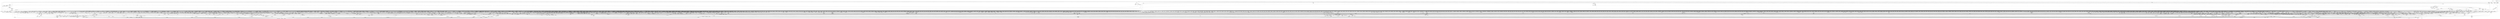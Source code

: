 digraph kerncollapsed {
    "Indirect call197" [color="black"];
    "down_trylock" [color="black"];
    "mas_find_child" [color="black"];
    "arch_local_irq_restore_1" [color="black"];
    "isolation_suitable.isra.0" [color="black"];
    "sched_asym_prefer" [color="black"];
    "fdget_5" [color="black"];
    "put_dec_full8" [color="black"];
    "do_raw_spin_lock_13" [color="black"];
    "vm_commit_limit" [color="black"];
    "__kern_my_cpu_offset_91" [color="black"];
    "rcu_segcblist_accelerate" [color="black"];
    "fragmentation_index" [color="black"];
    "ptep_set_access_flags" [color="black"];
    "dev_driver_string" [color="black"];
    "__io_put_kbuf_list" [color="black"];
    "unlock_page" [color="black"];
    "pte_to_swp_entry" [color="black"];
    "Indirect call223" [color="black"];
    "pcpu_chunk_refresh_hint" [color="black"];
    "fsnotify_handle_inode_event.isra.0" [color="black"];
    "access_ok_28" [color="black"];
    "do_raw_spin_lock_10" [color="black"];
    "zone_watermark_ok_safe" [color="black"];
    "inode_io_list_del" [color="black"];
    "tls_preserve_current_state" [color="black"];
    "_atomic_dec_and_lock" [color="black"];
    "posix_cpu_timers_exit_group" [color="black"];
    "__cmpxchg_case_64.isra.0" [color="black"];
    "tty_ldisc_open" [color="black"];
    "__cmpxchg_case_mb_32_6" [color="black"];
    "Indirect call141" [color="black"];
    "__rt_mutex_futex_trylock" [color="black"];
    "skb_flow_get_icmp_tci" [color="black"];
    "ktime_get" [color="black"];
    "skb_copy_bits" [color="black"];
    "__raw_spin_lock_irq_35" [color="black"];
    "mas_wr_walk_index.isra.0" [color="black"];
    "__mod_zone_page_state" [color="black"];
    "next_mnt" [color="black"];
    "dcache_clean_pou" [color="black"];
    "memblock_search" [color="black"];
    "do_raw_spin_lock_117" [color="black"];
    "xas_clear_mark" [color="black"];
    "page_vma_mapped_walk_done_1" [color="black"];
    "flush_tlb_mm_1" [color="black"];
    "Indirect call202" [color="black"];
    "skb_cloned" [color="black"];
    "Indirect call63" [color="black"];
    "cpu_switch_to" [color="black"];
    "vma_interval_tree_augment_propagate" [color="black"];
    "__cmpxchg_case_acq_32.constprop.0_17" [color="black"];
    "do_raw_spin_lock_42" [color="black"];
    "Indirect call53" [color="black"];
    "security_inode_init_security_anon" [color="black"];
    "ep_autoremove_wake_function" [color="black"];
    "find_next_bit_18" [color="black"];
    "split_page" [color="black"];
    "vma_last_pgoff" [color="black"];
    "fatal_signal_pending_6" [color="black"];
    "tty_update_time" [color="black"];
    "__wake_up_common" [color="black"];
    "__bitmap_equal" [color="black"];
    "double_rq_lock" [color="black"];
    "inactive_is_low.constprop.0" [color="black"];
    "fpsimd_preserve_current_state" [color="black"];
    "__raw_spin_lock_irq_25" [color="black"];
    "__mnt_want_write_file" [color="black"];
    "unlock_task_sighand.isra.0_1" [color="black"];
    "get_next_ino" [color="black"];
    "do_xdp_generic" [color="black"];
    "Indirect call30" [color="black"];
    "kernfs_release_file.part.0.isra.0" [color="black"];
    "Indirect call181" [color="black"];
    "kernel_init_pages" [color="black"];
    "mas_store_prealloc.part.0" [color="black"];
    "task_call_func" [color="black"];
    "arch_get_random_longs" [color="black"];
    "folio_add_new_anon_rmap" [color="black"];
    "Indirect call49" [color="black"];
    "__raw_write_lock_irq.constprop.0" [color="black"];
    "free_vmap_area_rb_augment_cb_propagate" [color="black"];
    "ep_item_poll.isra.0" [color="black"];
    "__rpm_get_callback" [color="black"];
    "do_kernel_restart" [color="black"];
    "__wb_calc_thresh" [color="black"];
    "active_load_balance_cpu_stop" [color="black"];
    "select_collect2" [color="black"];
    "system_supports_generic_auth" [color="black"];
    "first_zones_zonelist_1" [color="black"];
    "__irq_get_desc_lock" [color="black"];
    "Indirect call84" [color="black"];
    "zone_page_state_snapshot" [color="black"];
    "update_rt_rq_load_avg" [color="black"];
    "Indirect call102" [color="black"];
    "do_raw_spin_lock_41" [color="black"];
    "deactivate_task" [color="black"];
    "jiffies_to_msecs" [color="black"];
    "io_wq_worker_running" [color="black"];
    "fpsimd_save" [color="black"];
    "wb_stat_error" [color="black"];
    "do_raw_spin_lock_12" [color="black"];
    "sync_exp_work_done" [color="black"];
    "__cmpxchg_case_acq_32.constprop.0_19" [color="black"];
    "local_bh_disable" [color="black"];
    "rb_insert_color" [color="black"];
    "first_online_pgdat" [color="black"];
    "folio_lruvec_relock_irq.constprop.0" [color="black"];
    "__raw_spin_unlock_irq_12" [color="black"];
    "Indirect call206" [color="black"];
    "Indirect call216" [color="black"];
    "try_release_thread_stack_to_cache" [color="black"];
    "other_cpu_in_panic" [color="black"];
    "cpuhp_invoke_callback" [color="black"];
    "get_data" [color="black"];
    "__fprop_add_percpu_max" [color="black"];
    "strscpy_pad" [color="black"];
    "pageblock_skip_persistent" [color="black"];
    "update_sctlr_el1" [color="black"];
    "clear_page" [color="black"];
    "cpu_timer_dequeue" [color="black"];
    "__rb_insert_augmented" [color="black"];
    "memset" [color="black"];
    "skb_tailroom_2" [color="black"];
    "update_min_vruntime" [color="black"];
    "mast_spanning_rebalance.isra.0" [color="black"];
    "rcu_gp_is_normal" [color="black"];
    "list_lru_add" [color="black"];
    "Indirect call58" [color="black"];
    "mas_max_gap" [color="black"];
    "system_supports_tlb_range" [color="black"];
    "folio_wake_bit" [color="black"];
    "__cmpxchg_case_acq_64" [color="black"];
    "folio_account_cleaned" [color="black"];
    "put_filesystem" [color="black"];
    "bump_cpu_timer" [color="black"];
    "__cmpxchg_case_acq_32.constprop.0_15" [color="black"];
    "fsnotify_grab_connector" [color="black"];
    "post_alloc_hook" [color="black"];
    "tcp_get_info_chrono_stats" [color="black"];
    "xas_error.isra.0_1" [color="black"];
    "find_vm_area" [color="black"];
    "srcu_get_delay.isra.0" [color="black"];
    "folio_size_2" [color="black"];
    "____napi_schedule" [color="black"];
    "io_wq_work_match_all" [color="black"];
    "system_supports_tlb_range_1" [color="black"];
    "fd_install" [color="black"];
    "__raw_spin_lock_irq_1" [color="black"];
    "kmap_atomic_1" [color="black"];
    "__raw_spin_unlock_irq_18" [color="black"];
    "this_cpu_has_cap.part.0" [color="black"];
    "__set_current_blocked" [color="black"];
    "bsearch" [color="black"];
    "__task_pid_nr_ns" [color="black"];
    "cpudl_find" [color="black"];
    "prepend_char" [color="black"];
    "__get_task_comm" [color="black"];
    "kick_process" [color="black"];
    "virt_to_slab" [color="black"];
    "__raw_spin_lock_irqsave_34" [color="black"];
    "pcpu_next_fit_region.constprop.0" [color="black"];
    "fpsimd_thread_switch" [color="black"];
    "radix_tree_tag_get" [color="black"];
    "node_dirty_ok" [color="black"];
    "Indirect call176" [color="black"];
    "Indirect call6" [color="black"];
    "Indirect call76" [color="black"];
    "Indirect call83" [color="black"];
    "s2idle_wake" [color="black"];
    "__note_gp_changes" [color="black"];
    "Indirect call82" [color="black"];
    "futex_hash" [color="black"];
    "xa_err" [color="black"];
    "Indirect call37" [color="black"];
    "vma_interval_tree_augment_rotate" [color="black"];
    "select_collect" [color="black"];
    "__percpu_add_return_case_32_1" [color="black"];
    "percpu_counter_dec" [color="black"];
    "io_match_task_safe" [color="black"];
    "hrtimer_active" [color="black"];
    "read_seqbegin.constprop.0" [color="black"];
    "set_ptes.isra.0" [color="black"];
    "cpu_util_cfs_boost" [color="black"];
    "Indirect call19" [color="black"];
    "__fsnotify_update_child_dentry_flags" [color="black"];
    "mast_ascend" [color="black"];
    "Indirect call94" [color="black"];
    "__lock_parent" [color="black"];
    "security_release_secctx" [color="black"];
    "mnt_dec_writers" [color="black"];
    "get_page" [color="black"];
    "__raw_spin_unlock_irq_29" [color="black"];
    "detach_entity_load_avg" [color="black"];
    "wake_up_klogd" [color="black"];
    "xas_update.isra.0" [color="black"];
    "d_hash" [color="black"];
    "test_taint" [color="black"];
    "mas_set_split_parent.isra.0" [color="black"];
    "mtree_load" [color="black"];
    "do_raw_spin_lock_63" [color="black"];
    "arch_send_call_function_single_ipi" [color="black"];
    "Indirect call125" [color="black"];
    "find_next_bit.constprop.0_14" [color="black"];
    "set_page_dirty" [color="black"];
    "maybe_mkwrite.isra.0" [color="black"];
    "entity_eligible" [color="black"];
    "list_del_init" [color="black"];
    "_find_next_and_bit" [color="black"];
    "cd_forget" [color="black"];
    "update_group_capacity" [color="black"];
    "cpumask_intersects.constprop.0_1" [color="black"];
    "do_raw_spin_lock.constprop.0_10" [color="black"];
    "__update_gt_cputime" [color="black"];
    "mas_ascend" [color="black"];
    "tick_get_device" [color="black"];
    "__raw_spin_unlock_irq" [color="black"];
    "osq_lock" [color="black"];
    "xas_next_entry.constprop.0" [color="black"];
    "__raw_spin_unlock_irqrestore_37" [color="black"];
    "do_raw_spin_lock_61" [color="black"];
    "capacity_of" [color="black"];
    "Indirect call144" [color="black"];
    "io_get_cqe_overflow" [color="black"];
    "__raw_write_unlock_irq_4" [color="black"];
    "_copy_from_user_2" [color="black"];
    "signal_pending_11" [color="black"];
    "wake_up_bit" [color="black"];
    "__kern_my_cpu_offset_74" [color="black"];
    "__posix_timers_find" [color="black"];
    "ep_events_available" [color="black"];
    "to_kthread" [color="black"];
    "__raw_spin_lock_28" [color="black"];
    "lockref_put_return" [color="black"];
    "signal_pending_state_1" [color="black"];
    "__kern_my_cpu_offset_56" [color="black"];
    "rt_mutex_setprio" [color="black"];
    "___d_drop" [color="black"];
    "Indirect call8" [color="black"];
    "Indirect call159" [color="black"];
    "set_ptes.constprop.0.isra.0_1" [color="black"];
    "io_prep_async_link" [color="black"];
    "do_raw_spin_lock_52" [color="black"];
    "dequeue_task" [color="black"];
    "__count_vm_events" [color="black"];
    "add_nr_running" [color="black"];
    "napi_busy_loop" [color="black"];
    "__raw_spin_unlock_irq.constprop.0_2" [color="black"];
    "arch_get_random_seed_longs" [color="black"];
    "__kern_my_cpu_offset_36" [color="black"];
    "xas_init_marks" [color="black"];
    "__raw_read_unlock.constprop.0_6" [color="black"];
    "first_zones_zonelist" [color="black"];
    "__reset_isolation_pfn" [color="black"];
    "get_timespec64" [color="black"];
    "update_dl_migration" [color="black"];
    "folio_mapped_2" [color="black"];
    "Indirect call106" [color="black"];
    "hrtimer_sleeper_start_expires" [color="black"];
    "lock_hrtimer_base" [color="black"];
    "__prepare_to_swait" [color="black"];
    "__raw_spin_lock_irqsave.constprop.0_1" [color="black"];
    "arch_local_irq_restore_3" [color="black"];
    "exit_oom_victim" [color="black"];
    "list_del_init_3" [color="black"];
    "xas_pause" [color="black"];
    "attach_pid" [color="black"];
    "__rt_mutex_slowtrylock" [color="black"];
    "__skb_checksum" [color="black"];
    "tick_get_wakeup_device" [color="black"];
    "drain_pages_zone" [color="black"];
    "purge_fragmented_block" [color="black"];
    "Indirect call61" [color="black"];
    "calc_wheel_index" [color="black"];
    "pcpu_chunk_relocate" [color="black"];
    "Indirect call103" [color="black"];
    "folio_nr_pages_1" [color="black"];
    "console_trylock" [color="black"];
    "kernfs_leftmost_descendant" [color="black"];
    "collect_posix_cputimers" [color="black"];
    "mast_split_data" [color="black"];
    "__irq_disable" [color="black"];
    "schedule_hrtimeout_range_clock" [color="black"];
    "__raw_spin_unlock_irq_23" [color="black"];
    "security_sock_rcv_skb" [color="black"];
    "ldsem_down_read_trylock" [color="black"];
    "io_cancel_cb" [color="black"];
    "lowest_in_progress" [color="black"];
    "rcu_cblist_dequeue" [color="black"];
    "find_next_zero_bit_2" [color="black"];
    "io_put_kbuf_comp.isra.0" [color="black"];
    "__fdget" [color="black"];
    "__xchg_case_64.constprop.0" [color="black"];
    "__raw_read_lock.constprop.0_5" [color="black"];
    "group_open_release" [color="black"];
    "do_raw_spin_lock_88" [color="black"];
    "update_misfit_status" [color="black"];
    "sock_flag.constprop.0" [color="black"];
    "__iget" [color="black"];
    "page_mapping" [color="black"];
    "get_sd_balance_interval" [color="black"];
    "workingset_test_recent" [color="black"];
    "down_read_trylock" [color="black"];
    "tlb_gather_mmu" [color="black"];
    "sane_fdtable_size" [color="black"];
    "online_section_nr" [color="black"];
    "Indirect call21" [color="black"];
    "Indirect call72" [color="black"];
    "prb_reserve_in_last" [color="black"];
    "page_ref_inc_3" [color="black"];
    "fsnotify_first_mark" [color="black"];
    "set_kpti_asid_bits" [color="black"];
    "__raw_spin_lock_irqsave_32" [color="black"];
    "Indirect call3" [color="black"];
    "timerqueue_add" [color="black"];
    "Indirect call112" [color="black"];
    "set_ti_thread_flag_5" [color="black"];
    "io_run_cancel" [color="black"];
    "rb_first" [color="black"];
    "__kern_my_cpu_offset_38" [color="black"];
    "group_classify" [color="black"];
    "do_raw_spin_lock_86" [color="black"];
    "calc_delta_fair" [color="black"];
    "mas_wr_store_setup" [color="black"];
    "io_cancel_req_match" [color="black"];
    "arch_local_irq_save_2" [color="black"];
    "do_raw_spin_lock_50" [color="black"];
    "put_cpu_fpsimd_context" [color="black"];
    "__raw_spin_unlock_irqrestore_10" [color="black"];
    "Indirect call113" [color="black"];
    "get_task_exe_file" [color="black"];
    "get_task_mm" [color="black"];
    "__printk_cpu_sync_wait" [color="black"];
    "page_try_share_anon_rmap" [color="black"];
    "kthread_probe_data" [color="black"];
    "class_raw_spinlock_irqsave_destructor" [color="black"];
    "find_next_bit_7" [color="black"];
    "Indirect call116" [color="black"];
    "__raw_spin_lock_26" [color="black"];
    "add_wait_queue_exclusive" [color="black"];
    "sched_cgroup_fork" [color="black"];
    "__fswab32_10" [color="black"];
    "mnt_get_writers" [color="black"];
    "finish_wait" [color="black"];
    "update_newidle_cost" [color="black"];
    "Indirect call129" [color="black"];
    "count_vm_event_2" [color="black"];
    "Indirect call110" [color="black"];
    "mte_destroy_descend.constprop.0" [color="black"];
    "next_signal" [color="black"];
    "pcpu_find_block_fit" [color="black"];
    "list_move_tail" [color="black"];
    "Indirect call184" [color="black"];
    "hlist_bl_lock" [color="black"];
    "posixtimer_rearm" [color="black"];
    "ma_slots" [color="black"];
    "__to_kthread" [color="black"];
    "do_raw_spin_lock_58" [color="black"];
    "_mix_pool_bytes" [color="black"];
    "__cmpxchg_case_acq_32.constprop.0_10" [color="black"];
    "sock_rmem_free" [color="black"];
    "pcpu_alloc_area" [color="black"];
    "arch_timer_evtstrm_available" [color="black"];
    "netlink_has_listeners" [color="black"];
    "mas_push_data" [color="black"];
    "__wake_up_bit" [color="black"];
    "Indirect call173" [color="black"];
    "__fprop_add_percpu" [color="black"];
    "sched_clock_noinstr" [color="black"];
    "do_raw_spin_lock_116" [color="black"];
    "Indirect call134" [color="black"];
    "page_ref_dec_and_test_2" [color="black"];
    "access_ok_2" [color="black"];
    "__cmpxchg_case_acq_32.constprop.0_21" [color="black"];
    "__raw_spin_unlock_irqrestore_4" [color="black"];
    "group_close_release" [color="black"];
    "__raw_write_unlock_irq_5" [color="black"];
    "pcpu_size_to_slot" [color="black"];
    "__raw_spin_lock_14" [color="black"];
    "__raw_spin_unlock_irq_6" [color="black"];
    "test_ti_thread_flag_16" [color="black"];
    "irqd_irq_disabled.isra.0" [color="black"];
    "zone_reclaimable_pages" [color="black"];
    "dequeue_load_avg" [color="black"];
    "skb_zcopy_downgrade_managed" [color="black"];
    "__skb_set_length_1" [color="black"];
    "copyin" [color="black"];
    "is_cpu_allowed" [color="black"];
    "atomic_notifier_call_chain" [color="black"];
    "workingset_age_nonresident" [color="black"];
    "arm64_kernel_unmapped_at_el0_2" [color="black"];
    "idr_for_each" [color="black"];
    "sock_rfree" [color="black"];
    "mod_timer" [color="black"];
    "__cmpxchg_case_acq_32" [color="black"];
    "Indirect call81" [color="black"];
    "anon_vma_interval_tree_remove" [color="black"];
    "Indirect call142" [color="black"];
    "arch_local_irq_restore_2" [color="black"];
    "lock_parent" [color="black"];
    "do_raw_spin_lock_72" [color="black"];
    "Indirect call70" [color="black"];
    "__raw_spin_lock_irqsave_39" [color="black"];
    "tag_clear" [color="black"];
    "__raw_spin_lock_irq.constprop.0_1" [color="black"];
    "strreplace" [color="black"];
    "device_match_devt" [color="black"];
    "skb_frag_ref" [color="black"];
    "list_del_3" [color="black"];
    "__netif_receive_skb_list_core" [color="black"];
    "__cmpxchg_case_mb_32_2" [color="black"];
    "__dev_put.part.0" [color="black"];
    "cpu_online_1" [color="black"];
    "__raw_spin_lock_irq_11" [color="black"];
    "flush_dcache_page" [color="black"];
    "__kern_my_cpu_offset_17" [color="black"];
    "flush_dcache_folio" [color="black"];
    "Indirect call165" [color="black"];
    "__printk_safe_enter" [color="black"];
    "mm_counter_file" [color="black"];
    "__percpu_add_case_32_2" [color="black"];
    "radix_tree_lookup" [color="black"];
    "filemap_check_errors" [color="black"];
    "futex_q_lock" [color="black"];
    "do_raw_spin_lock_99" [color="black"];
    "console_verbose" [color="black"];
    "tk_xtime.constprop.0" [color="black"];
    "__kern_my_cpu_offset_67" [color="black"];
    "__kern_my_cpu_offset_89" [color="black"];
    "cpu_mitigations_off" [color="black"];
    "folio_trylock_2" [color="black"];
    "__raw_spin_unlock_irqrestore" [color="black"];
    "queued_read_lock_slowpath" [color="black"];
    "mod_node_page_state" [color="black"];
    "__reuseport_detach_sock.isra.0" [color="black"];
    "try_check_zero" [color="black"];
    "__io_put_kbuf" [color="black"];
    "__futex_queue" [color="black"];
    "__wait_for_common" [color="black"];
    "membarrier_update_current_mm" [color="black"];
    "add_timer_on" [color="black"];
    "Indirect call60" [color="black"];
    "Indirect call50" [color="black"];
    "__percpu_add_case_32_8" [color="black"];
    "enqueue_to_backlog" [color="black"];
    "hrtimer_start_range_ns" [color="black"];
    "mas_prev" [color="black"];
    "req_set_fail" [color="black"];
    "__io_prep_linked_timeout" [color="black"];
    "try_to_unmap_flush" [color="black"];
    "__kern_my_cpu_offset_80" [color="black"];
    "percpu_counter_add" [color="black"];
    "__kern_my_cpu_offset_42" [color="black"];
    "sched_post_fork" [color="black"];
    "gup_signal_pending" [color="black"];
    "console_is_usable" [color="black"];
    "__mnt_is_readonly" [color="black"];
    "mas_allocated.isra.0" [color="black"];
    "Indirect call46" [color="black"];
    "percpu_ref_get_many" [color="black"];
    "has_managed_dma" [color="black"];
    "__raw_spin_lock_30" [color="black"];
    "__do_once_start" [color="black"];
    "find_next_bit_8" [color="black"];
    "futex_cmpxchg_value_locked" [color="black"];
    "fatal_signal_pending_5" [color="black"];
    "mas_new_ma_node" [color="black"];
    "int_sqrt" [color="black"];
    "do_raw_spin_lock_73" [color="black"];
    "__kern_my_cpu_offset_61" [color="black"];
    "io_run_local_work_continue" [color="black"];
    "pmd_offset.isra.0" [color="black"];
    "io_file_get_flags" [color="black"];
    "Indirect call22" [color="black"];
    "radix_tree_iter_tag_clear" [color="black"];
    "do_raw_spin_lock_64" [color="black"];
    "xa_is_node" [color="black"];
    "update_blocked_averages" [color="black"];
    "__raw_spin_lock_21" [color="black"];
    "test_and_set_bit_lock.constprop.0" [color="black"];
    "mas_put_in_tree" [color="black"];
    "Indirect call25" [color="black"];
    "__raw_spin_lock_34" [color="black"];
    "folio_anon_vma" [color="black"];
    "__percpu_add_case_32_3" [color="black"];
    "vmf_pte_changed" [color="black"];
    "cpupri_set" [color="black"];
    "rcu_poll_gp_seq_start" [color="black"];
    "__wb_writeout_add" [color="black"];
    "Indirect call2" [color="black"];
    "__folio_cancel_dirty" [color="black"];
    "arch_local_irq_save_1" [color="black"];
    "rb_next" [color="black"];
    "get_state_synchronize_rcu_full" [color="black"];
    "__find_vmap_area.constprop.0" [color="black"];
    "__cmpxchg_case_acq_32.constprop.0_1" [color="black"];
    "timer_delete_hook" [color="black"];
    "queued_spin_lock_slowpath" [color="black"];
    "mas_walk" [color="black"];
    "space_used" [color="black"];
    "try_grab_page" [color="black"];
    "folio_nr_pages" [color="black"];
    "rwsem_set_reader_owned" [color="black"];
    "propagate_mount_unlock" [color="black"];
    "Indirect call166" [color="black"];
    "_copy_from_user_5" [color="black"];
    "cpumask_and.isra.0_3" [color="black"];
    "do_raw_spin_lock_24" [color="black"];
    "do_raw_spin_lock_17" [color="black"];
    "find_lock_task_mm" [color="black"];
    "__raw_spin_lock_63" [color="black"];
    "inode_maybe_inc_iversion" [color="black"];
    "attach_task" [color="black"];
    "Indirect call42" [color="black"];
    "fsnotify_group_assert_locked" [color="black"];
    "__acct_reclaim_writeback" [color="black"];
    "d_set_d_op" [color="black"];
    "Indirect call12" [color="black"];
    "__xchg_case_acq_64.isra.0" [color="black"];
    "anon_vma_interval_tree_iter_first" [color="black"];
    "prep_new_page" [color="black"];
    "netlink_lock_table" [color="black"];
    "cpumask_copy_1" [color="black"];
    "lock_mnt_tree" [color="black"];
    "__pi_strcmp" [color="black"];
    "sig_handler_ignored" [color="black"];
    "pmd_install" [color="black"];
    "cpumask_and" [color="black"];
    "cpumask_and.isra.0_1" [color="black"];
    "get_file_2" [color="black"];
    "__hrtimer_get_next_event" [color="black"];
    "__raw_read_unlock.constprop.0" [color="black"];
    "remove_nodes.constprop.0" [color="black"];
    "rcu_seq_end" [color="black"];
    "__clear_open_fd" [color="black"];
    "Indirect call215" [color="black"];
    "__isolate_free_page" [color="black"];
    "memblock_is_map_memory" [color="black"];
    "__raw_spin_unlock_irqrestore_12" [color="black"];
    "__bpf_free_used_maps" [color="black"];
    "list_move_1" [color="black"];
    "Indirect call93" [color="black"];
    "irqd_set.isra.0_1" [color="black"];
    "__skb_flow_get_ports" [color="black"];
    "__rb_change_child.constprop.0" [color="black"];
    "system_supports_mte_1" [color="black"];
    "__skb_pull.part.0" [color="black"];
    "path_get" [color="black"];
    "noop_dirty_folio" [color="black"];
    "_atomic_dec_and_lock_irqsave" [color="black"];
    "io_prep_async_work" [color="black"];
    "do_raw_spin_lock_33" [color="black"];
    "do_raw_spin_lock_48" [color="black"];
    "Indirect call120" [color="black"];
    "pfn_valid_2" [color="black"];
    "__radix_tree_lookup" [color="black"];
    "set_ti_thread_flag" [color="black"];
    "copy_to_user_page" [color="black"];
    "enqueue_timer" [color="black"];
    "__raw_spin_lock_15" [color="black"];
    "dl_clear_overload.part.0" [color="black"];
    "pud_clear_huge" [color="black"];
    "__percpu_add_case_64_4" [color="black"];
    "__irq_startup" [color="black"];
    "siginfo_layout" [color="black"];
    "arch_local_irq_save_4" [color="black"];
    "mas_wr_walk_descend" [color="black"];
    "__kern_my_cpu_offset_16" [color="black"];
    "arm_timer" [color="black"];
    "invalid_migration_vma" [color="black"];
    "rwsem_spin_on_owner" [color="black"];
    "arch_local_irq_save_8" [color="black"];
    "__sw_hweight32" [color="black"];
    "cpumask_weight" [color="black"];
    "forward_timer_base" [color="black"];
    "update_pm_runtime_accounting" [color="black"];
    "access_ok_6" [color="black"];
    "Indirect call168" [color="black"];
    "rcu_segcblist_ready_cbs" [color="black"];
    "Indirect call99" [color="black"];
    "Indirect call204" [color="black"];
    "do_raw_spin_lock_83" [color="black"];
    "inode_io_list_move_locked" [color="black"];
    "__xchg_case_mb_64.constprop.0_2" [color="black"];
    "sock_flag_3" [color="black"];
    "test_ti_thread_flag_1" [color="black"];
    "Indirect call172" [color="black"];
    "hrtimer_start_expires" [color="black"];
    "device_links_read_unlock" [color="black"];
    "cpudl_heapify" [color="black"];
    "Indirect call130" [color="black"];
    "__cmpxchg_case_acq_32.constprop.0_9" [color="black"];
    "do_raw_spin_lock_46" [color="black"];
    "__page_cache_release" [color="black"];
    "Indirect call77" [color="black"];
    "folio_isolate_lru" [color="black"];
    "peernet2id" [color="black"];
    "__udelay" [color="black"];
    "recalc_sigpending" [color="black"];
    "timer_delete" [color="black"];
    "pfn_valid_1" [color="black"];
    "__wb_update_bandwidth.constprop.0" [color="black"];
    "attach_entity_load_avg" [color="black"];
    "cpu_active" [color="black"];
    "blake2s_final" [color="black"];
    "clear_buddies.isra.0" [color="black"];
    "ktime_add_safe" [color="black"];
    "compaction_free" [color="black"];
    "_find_first_zero_bit" [color="black"];
    "prepare_to_wait_exclusive" [color="black"];
    "mas_next" [color="black"];
    "find_buddy_page_pfn" [color="black"];
    "Indirect call137" [color="black"];
    "test_ti_thread_flag_22" [color="black"];
    "prb_commit" [color="black"];
    "Indirect call171" [color="black"];
    "signal_set_stop_flags" [color="black"];
    "Indirect call23" [color="black"];
    "clear_ti_thread_flag_8" [color="black"];
    "__kern_my_cpu_offset_6" [color="black"];
    "mas_leaf_set_meta" [color="black"];
    "find_next_bit_11" [color="black"];
    "netif_receive_skb_list_internal" [color="black"];
    "__pi_memcmp" [color="black"];
    "__cmpxchg_case_acq_32.constprop.0_14" [color="black"];
    "__kern_my_cpu_offset_18" [color="black"];
    "__kern_my_cpu_offset_83" [color="black"];
    "arm64_kernel_unmapped_at_el0_3" [color="black"];
    "arch_local_irq_save_3" [color="black"];
    "flush_signal_handlers" [color="black"];
    "strcpy" [color="black"];
    "__raw_spin_unlock_irq_19" [color="black"];
    "io_poll_find.constprop.0" [color="black"];
    "is_subdir" [color="black"];
    "napi_by_id" [color="black"];
    "rt_mutex_slowtrylock" [color="black"];
    "cpumask_next.constprop.0" [color="black"];
    "tk_clock_read" [color="black"];
    "rcu_jiffies_till_stall_check" [color="black"];
    "csum_partial_ext" [color="black"];
    "folio_mapped_1" [color="black"];
    "__kern_my_cpu_offset_71" [color="black"];
    "__get_cpu_fpsimd_context" [color="black"];
    "folio_mapped" [color="black"];
    "tag_clear_highpage" [color="black"];
    "hlist_del_init_4" [color="black"];
    "find_first_bit_1" [color="black"];
    "dec_mm_counter" [color="black"];
    "Indirect call193" [color="black"];
    "copy_highpage" [color="black"];
    "Indirect call7" [color="black"];
    "io_cqring_wake" [color="black"];
    "__gfp_pfmemalloc_flags" [color="black"];
    "timer_reduce" [color="black"];
    "d_shrink_del" [color="black"];
    "Indirect call41" [color="black"];
    "Indirect call121" [color="black"];
    "__raw_spin_unlock_irqrestore.constprop.0_2" [color="black"];
    "sock_inuse_add" [color="black"];
    "netlink_overrun" [color="black"];
    "eth_type_trans" [color="black"];
    "__cmpxchg_case_acq_32.constprop.0_6" [color="black"];
    "inode_add_lru" [color="black"];
    "generic_xdp_tx" [color="black"];
    "Indirect call39" [color="black"];
    "fsnotify" [color="black"];
    "wakeup_kcompactd" [color="black"];
    "__pi_strlen" [color="black"];
    "can_set_direct_map" [color="black"];
    "raw_spin_rq_unlock_irqrestore" [color="black"];
    "add_timer" [color="black"];
    "Indirect call43" [color="black"];
    "__cmpxchg_case_mb_32.constprop.0" [color="black"];
    "tlb_gather_mmu_fullmm" [color="black"];
    "__kern_my_cpu_offset_55" [color="black"];
    "del_page_from_free_list" [color="black"];
    "Indirect call167" [color="black"];
    "__percpu_counter_sum" [color="black"];
    "__skb_zcopy_downgrade_managed" [color="black"];
    "futex_q_unlock" [color="black"];
    "anon_vma_interval_tree_insert" [color="black"];
    "strncmp" [color="black"];
    "num_other_online_cpus" [color="black"];
    "strscpy" [color="black"];
    "netdev_master_upper_dev_get_rcu" [color="black"];
    "retain_dentry" [color="black"];
    "is_software_node" [color="black"];
    "irq_disable" [color="black"];
    "dec_rlimit_ucounts" [color="black"];
    "Indirect call69" [color="black"];
    "do_raw_spin_lock_87" [color="black"];
    "free_unref_page_commit" [color="black"];
    "__raw_spin_unlock_irq_3" [color="black"];
    "wp_page_reuse" [color="black"];
    "__raw_spin_unlock_irqrestore_1" [color="black"];
    "__cmpxchg_case_64" [color="black"];
    "Indirect call139" [color="black"];
    "__raw_spin_lock_16" [color="black"];
    "pte_offset_kernel.isra.0" [color="black"];
    "__raw_spin_lock_irq_31" [color="black"];
    "mas_next_range" [color="black"];
    "anon_vma_interval_tree_pre_update_vma" [color="black"];
    "__irq_put_desc_unlock" [color="black"];
    "_raw_spin_rq_lock_irqsave" [color="black"];
    "wb_io_lists_populated" [color="black"];
    "__raw_spin_lock_12" [color="black"];
    "__anon_vma_interval_tree_subtree_search" [color="black"];
    "pm_ops_is_empty" [color="black"];
    "__dl_clear_params" [color="black"];
    "do_raw_spin_lock_51" [color="black"];
    "set_current_blocked" [color="black"];
    "copy_page" [color="black"];
    "wakeup_kswapd" [color="black"];
    "compaction_suitable" [color="black"];
    "mod_zone_state" [color="black"];
    "mas_start" [color="black"];
    "arch_local_irq_save_7" [color="black"];
    "list_del_2" [color="black"];
    "__cmpxchg_case_acq_32.constprop.0_2" [color="black"];
    "cpudl_set" [color="black"];
    "prepend" [color="black"];
    "__attach_mnt" [color="black"];
    "mas_pop_node" [color="black"];
    "pi_state_update_owner" [color="black"];
    "rcu_segcblist_move_seglen" [color="black"];
    "arch_send_call_function_ipi_mask" [color="black"];
    "_compound_head_1" [color="black"];
    "inode_cgwb_move_to_attached" [color="black"];
    "pcpu_next_md_free_region" [color="black"];
    "Indirect call59" [color="black"];
    "mte_clear_page_tags" [color="black"];
    "generic_exec_single" [color="black"];
    "__kern_my_cpu_offset_78" [color="black"];
    "Indirect call79" [color="black"];
    "posix_cputimers_group_init" [color="black"];
    "cpumask_any_and_distribute" [color="black"];
    "put_dec_trunc8" [color="black"];
    "kthread_data" [color="black"];
    "pick_next_task_idle" [color="black"];
    "mod_node_state" [color="black"];
    "pagefault_enable_2" [color="black"];
    "ksize" [color="black"];
    "__cmpxchg_case_acq_32_2" [color="black"];
    "init_entity_runnable_average" [color="black"];
    "do_raw_spin_lock_47" [color="black"];
    "Indirect call143" [color="black"];
    "audit_serial" [color="black"];
    "audit_gid_comparator" [color="black"];
    "Indirect call217" [color="black"];
    "Indirect call136" [color="black"];
    "ma_pivots" [color="black"];
    "__kern_my_cpu_offset_28" [color="black"];
    "workingset_update_node" [color="black"];
    "Indirect call150" [color="black"];
    "Indirect call221" [color="black"];
    "__raw_spin_unlock_irq_20" [color="black"];
    "virt_to_folio" [color="black"];
    "mas_safe_min" [color="black"];
    "__raw_spin_lock.constprop.0" [color="black"];
    "task_pid_vnr_1" [color="black"];
    "__disable_irq_nosync" [color="black"];
    "skb_pfmemalloc" [color="black"];
    "do_raw_spin_lock_28" [color="black"];
    "__raw_spin_unlock_irq_37" [color="black"];
    "__put_unused_fd" [color="black"];
    "dev_xmit_recursion_dec" [color="black"];
    "auditsc_get_stamp" [color="black"];
    "cpu_clock_sample" [color="black"];
    "qdisc_maybe_clear_missed" [color="black"];
    "folio_pfn" [color="black"];
    "__mod_node_page_state" [color="black"];
    "rcu_segcblist_enqueue" [color="black"];
    "prb_next_seq" [color="black"];
    "pm_runtime_autosuspend_expiration" [color="black"];
    "gro_normal_list" [color="black"];
    "pvm_determine_end_from_reverse" [color="black"];
    "__raw_spin_lock" [color="black"];
    "do_raw_spin_lock.constprop.0_13" [color="black"];
    "xas_reload" [color="black"];
    "__raw_spin_unlock_irq_7" [color="black"];
    "tty_port_kopened" [color="black"];
    "xas_next_entry" [color="black"];
    "find_next_and_bit" [color="black"];
    "Indirect call122" [color="black"];
    "gfp_pfmemalloc_allowed" [color="black"];
    "debug_locks_off" [color="black"];
    "Indirect call138" [color="black"];
    "__raw_spin_lock_irqsave_19" [color="black"];
    "sub_rq_bw.isra.0" [color="black"];
    "task_sigpending_1" [color="black"];
    "__init_waitqueue_head" [color="black"];
    "__percpu_add_case_32_15" [color="black"];
    "find_next_bit.constprop.0_1" [color="black"];
    "lru_deactivate_fn" [color="black"];
    "mapping_unmap_writable" [color="black"];
    "__mutex_remove_waiter" [color="black"];
    "Indirect call10" [color="black"];
    "mmgrab_1" [color="black"];
    "anon_vma_interval_tree_iter_next" [color="black"];
    "skb_queue_tail" [color="black"];
    "__raw_spin_unlock_irq_35" [color="black"];
    "vma_interval_tree_iter_next" [color="black"];
    "d_lru_del" [color="black"];
    "set_next_entity" [color="black"];
    "reweight_task" [color="black"];
    "__do_set_cpus_allowed" [color="black"];
    "Indirect call186" [color="black"];
    "sched_clock" [color="black"];
    "Indirect call87" [color="black"];
    "__raw_spin_lock_irqsave_23" [color="black"];
    "errseq_sample" [color="black"];
    "Indirect call158" [color="black"];
    "page_ref_dec_and_test" [color="black"];
    "__var_waitqueue" [color="black"];
    "do_raw_spin_lock_93" [color="black"];
    "__raw_spin_lock_3" [color="black"];
    "__raw_spin_lock.constprop.0_1" [color="black"];
    "raw_spin_rq_lock" [color="black"];
    "folio_total_mapcount" [color="black"];
    "to_desc" [color="black"];
    "__set_close_on_exec.isra.0" [color="black"];
    "folio_nr_pages_2" [color="black"];
    "__raw_spin_lock_irq_32" [color="black"];
    "io_fill_cqe_aux" [color="black"];
    "__raw_spin_lock_irqsave_21" [color="black"];
    "d_find_any_alias" [color="black"];
    "mas_next_setup.constprop.0" [color="black"];
    "__raw_spin_unlock_irq_38" [color="black"];
    "__peernet2id" [color="black"];
    "tlb_remove_table_smp_sync" [color="black"];
    "arch_local_irq_save_5" [color="black"];
    "unreserve_highatomic_pageblock" [color="black"];
    "PageMovable" [color="black"];
    "pmd_clear_huge" [color="black"];
    "addr_to_vb_xa" [color="black"];
    "IS_ERR_OR_NULL_3" [color="black"];
    "access_ok_39" [color="black"];
    "find_next_bit_13" [color="black"];
    "do_raw_spin_lock_27" [color="black"];
    "__raw_spin_lock_irqsave_4" [color="black"];
    "poll_select_set_timeout" [color="black"];
    "Indirect call169" [color="black"];
    "__set_fixmap" [color="black"];
    "min_deadline_cb_propagate" [color="black"];
    "__cmpxchg_case_acq_32.constprop.0_5" [color="black"];
    "do_raw_spin_lock_26" [color="black"];
    "inode_to_bdi" [color="black"];
    "__kern_my_cpu_offset_22" [color="black"];
    "mas_data_end" [color="black"];
    "vma_interval_tree_subtree_search" [color="black"];
    "task_work_cancel_match" [color="black"];
    "Indirect call4" [color="black"];
    "__raw_spin_lock_irqsave_18" [color="black"];
    "folio_mark_dirty" [color="black"];
    "Indirect call85" [color="black"];
    "__cmpxchg_case_mb_64_6" [color="black"];
    "__cmpwait_case_32_3" [color="black"];
    "futex_get_value_locked" [color="black"];
    "get_work_pool" [color="black"];
    "__raw_spin_lock_irqsave.constprop.0_2" [color="black"];
    "tlb_flush_1" [color="black"];
    "__bitmap_intersects" [color="black"];
    "Indirect call131" [color="black"];
    "pmd_set_huge" [color="black"];
    "srcu_gp_start" [color="black"];
    "io_req_complete_defer" [color="black"];
    "next_online_pgdat" [color="black"];
    "Indirect call15" [color="black"];
    "Indirect call151" [color="black"];
    "activate_task" [color="black"];
    "vm_stat_account" [color="black"];
    "do_raw_spin_lock_43" [color="black"];
    "hlist_del_init" [color="black"];
    "mas_is_err" [color="black"];
    "set_secondary_fwnode" [color="black"];
    "__set_task_special" [color="black"];
    "free_pcppages_bulk" [color="black"];
    "__reuseport_detach_closed_sock" [color="black"];
    "__raw_spin_lock_irqsave_25" [color="black"];
    "count_vm_event" [color="black"];
    "req_ref_put_and_test" [color="black"];
    "__kern_my_cpu_offset_25" [color="black"];
    "__raw_spin_lock_irqsave_3" [color="black"];
    "check_class_changed" [color="black"];
    "Indirect call118" [color="black"];
    "set_user_sigmask" [color="black"];
    "Indirect call57" [color="black"];
    "Indirect call92" [color="black"];
    "group_balance_cpu" [color="black"];
    "page_ref_add_1" [color="black"];
    "__srcu_read_unlock" [color="black"];
    "list_del_1" [color="black"];
    "__raw_spin_lock_irq_4" [color="black"];
    "xa_load" [color="black"];
    "steal_suitable_fallback" [color="black"];
    "futex_hb_waiters_dec" [color="black"];
    "fprop_reflect_period_percpu.isra.0" [color="black"];
    "do_raw_spin_lock.constprop.0_14" [color="black"];
    "find_next_bit.constprop.0_8" [color="black"];
    "Indirect call161" [color="black"];
    "Indirect call191" [color="black"];
    "__kern_my_cpu_offset_23" [color="black"];
    "queued_write_lock.constprop.0_1" [color="black"];
    "Indirect call86" [color="black"];
    "check_preempt_curr_dl" [color="black"];
    "sched_clock_cpu" [color="black"];
    "workingset_refault" [color="black"];
    "arm64_kernel_unmapped_at_el0_4" [color="black"];
    "test_ti_thread_flag_4" [color="black"];
    "__add_wait_queue" [color="black"];
    "find_next_bit.constprop.0_7" [color="black"];
    "xas_set_offset" [color="black"];
    "pmd_offset.isra.0_1" [color="black"];
    "count_vm_events_2" [color="black"];
    "Indirect call209" [color="black"];
    "pcpu_unit_page_offset" [color="black"];
    "access_ok_12" [color="black"];
    "should_fail_alloc_page" [color="black"];
    "__kern_my_cpu_offset_77" [color="black"];
    "kmsg_dump" [color="black"];
    "ktime_get_mono_fast_ns" [color="black"];
    "count_vm_events_1" [color="black"];
    "__cmpxchg_case_mb_32_5" [color="black"];
    "__hrtimer_next_event_base.constprop.0" [color="black"];
    "cpu_util_cfs" [color="black"];
    "propagation_next" [color="black"];
    "print_tainted" [color="black"];
    "device_pm_check_callbacks" [color="black"];
    "Indirect call27" [color="black"];
    "__const_udelay" [color="black"];
    "__cmpxchg_case_acq_32.constprop.0_12" [color="black"];
    "do_raw_spin_lock_66" [color="black"];
    "clear_ti_thread_flag" [color="black"];
    "__count_vm_events_3" [color="black"];
    "tty_driver_flush_buffer" [color="black"];
    "set_ti_thread_flag_4" [color="black"];
    "folio_mapped_3" [color="black"];
    "pcpu_chunk_populated" [color="black"];
    "enqueue_hrtimer.constprop.0" [color="black"];
    "task_participate_group_stop" [color="black"];
    "__kern_my_cpu_offset_47" [color="black"];
    "__ipi_send_mask" [color="black"];
    "filemap_release_folio" [color="black"];
    "mas_rewalk_if_dead" [color="black"];
    "mas_find_setup.constprop.0" [color="black"];
    "pm_runtime_deactivate_timer" [color="black"];
    "synchronize_rcu.part.0" [color="black"];
    "mte_copy_page_tags" [color="black"];
    "Indirect call175" [color="black"];
    "srcu_funnel_exp_start" [color="black"];
    "reusable_anon_vma" [color="black"];
    "mab_mas_cp" [color="black"];
    "find_lock_later_rq" [color="black"];
    "decay_load" [color="black"];
    "Indirect call192" [color="black"];
    "get_rps_cpu" [color="black"];
    "hrtimer_try_to_cancel" [color="black"];
    "arch_asym_cpu_priority" [color="black"];
    "io_poll_mark_cancelled" [color="black"];
    "__raw_spin_lock_irqsave_5" [color="black"];
    "pde_subdir_first" [color="black"];
    "Indirect call180" [color="black"];
    "Indirect call148" [color="black"];
    "Indirect call164" [color="black"];
    "double_unlock_balance" [color="black"];
    "Indirect call140" [color="black"];
    "test_tsk_need_resched" [color="black"];
    "kmalloc_size_roundup" [color="black"];
    "cpumask_next_and" [color="black"];
    "ma_dead_node" [color="black"];
    "idr_find" [color="black"];
    "sched_ttwu_pending" [color="black"];
    "dev_bus_name" [color="black"];
    "ep_done_scan" [color="black"];
    "wake_up_var" [color="black"];
    "tick_get_broadcast_device" [color="black"];
    "set_pud" [color="black"];
    "dev_xmit_recursion_inc" [color="black"];
    "sub_running_bw.isra.0" [color="black"];
    "__lookup_mnt" [color="black"];
    "__raw_spin_lock_27" [color="black"];
    "irq_work_claim" [color="black"];
    "arch_local_irq_disable_2" [color="black"];
    "__percpu_add_case_64_2" [color="black"];
    "__remove_shared_vm_struct.constprop.0" [color="black"];
    "__cmpxchg_case_mb_32_4" [color="black"];
    "page_ref_inc_1" [color="black"];
    "list_del_init_5" [color="black"];
    "__raw_spin_trylock_5" [color="black"];
    "local_cpu_stop" [color="black"];
    "__cmpxchg_case_mb_64_3" [color="black"];
    "set_task_cpu" [color="black"];
    "rcu_segcblist_inc_len" [color="black"];
    "dl_set_overload.part.0" [color="black"];
    "mas_find" [color="black"];
    "Indirect call210" [color="black"];
    "pm_qos_read_value" [color="black"];
    "folio_trylock_1" [color="black"];
    "ktime_get_real_ts64" [color="black"];
    "Indirect call96" [color="black"];
    "redirty_tail_locked" [color="black"];
    "mas_set_parent.constprop.0" [color="black"];
    "Indirect call115" [color="black"];
    "update_load_avg" [color="black"];
    "do_raw_spin_lock_118" [color="black"];
    "set_tlb_ubc_flush_pending" [color="black"];
    "timer_base.isra.0" [color="black"];
    "io_cancel_ctx_cb" [color="black"];
    "do_raw_spin_lock_36" [color="black"];
    "d_ancestor" [color="black"];
    "flush_tlb_mm" [color="black"];
    "rcu_segcblist_entrain" [color="black"];
    "__raw_spin_unlock_irqrestore_24" [color="black"];
    "__kern_my_cpu_offset_62" [color="black"];
    "task_fits_cpu" [color="black"];
    "skb_may_tx_timestamp.part.0" [color="black"];
    "copy_thread" [color="black"];
    "freezing" [color="black"];
    "skb_header_pointer_2" [color="black"];
    "__raw_spin_lock_24" [color="black"];
    "__cmpxchg_case_mb_64" [color="black"];
    "__kern_my_cpu_offset_44" [color="black"];
    "select_estimate_accuracy" [color="black"];
    "__preempt_count_sub" [color="black"];
    "__raw_spin_lock.constprop.0_2" [color="black"];
    "sve_state_size" [color="black"];
    "__percpu_add_case_64_3" [color="black"];
    "__page_dup_rmap.constprop.0" [color="black"];
    "__raw_spin_lock_irq_7" [color="black"];
    "ma_data_end" [color="black"];
    "find_first_bit_6" [color="black"];
    "__dput_to_list" [color="black"];
    "mas_adopt_children.isra.0" [color="black"];
    "__mnt_drop_write" [color="black"];
    "_compound_head_4" [color="black"];
    "pcpu_page_idx" [color="black"];
    "Indirect call14" [color="black"];
    "page_ref_dec_and_test_1" [color="black"];
    "kmap_local_page" [color="black"];
    "add_wait_queue" [color="black"];
    "do_raw_spin_lock_1" [color="black"];
    "__arm64_sys_epoll_pwait2" [color="black"];
    "__raw_spin_lock_42" [color="black"];
    "update_curr" [color="black"];
    "wq_worker_running" [color="black"];
    "strchr" [color="black"];
    "Indirect call45" [color="black"];
    "__accumulate_pelt_segments" [color="black"];
    "__kern_my_cpu_offset_54" [color="black"];
    "timespec64_equal" [color="black"];
    "is_zero_page" [color="black"];
    "Indirect call75" [color="black"];
    "Indirect call152" [color="black"];
    "pwq_activate_inactive_work" [color="black"];
    "need_seqretry" [color="black"];
    "Indirect call127" [color="black"];
    "task_clear_jobctl_trapping" [color="black"];
    "folio_test_uptodate" [color="black"];
    "__raw_spin_unlock_irqrestore.constprop.0_1" [color="black"];
    "security_capable" [color="black"];
    "compact_lock_irqsave" [color="black"];
    "skb_zcopy_clear" [color="black"];
    "security_file_set_fowner" [color="black"];
    "workingset_eviction" [color="black"];
    "desc_read" [color="black"];
    "unlock_mount_hash" [color="black"];
    "__raw_spin_lock_46" [color="black"];
    "fsnotify_compare_groups" [color="black"];
    "u64_stats_inc" [color="black"];
    "__cmpxchg_case_acq_32.constprop.0_16" [color="black"];
    "__io_disarm_linked_timeout" [color="black"];
    "mapping_shrinkable_1" [color="black"];
    "Indirect call80" [color="black"];
    "get_ldops" [color="black"];
    "__ptrace_link" [color="black"];
    "__enqueue_entity" [color="black"];
    "llist_reverse_order" [color="black"];
    "rcu_segcblist_pend_cbs" [color="black"];
    "set_next_task" [color="black"];
    "shrink_lock_dentry" [color="black"];
    "simple_xattr_space" [color="black"];
    "Indirect call108" [color="black"];
    "pm_wakeup_timer_fn" [color="black"];
    "mas_wr_end_piv" [color="black"];
    "Indirect call154" [color="black"];
    "smp_call_function" [color="black"];
    "bpf_warn_invalid_xdp_action" [color="black"];
    "Indirect call211" [color="black"];
    "__raw_spin_lock_irqsave_17" [color="black"];
    "io_acct_run_queue" [color="black"];
    "sve_get_vl" [color="black"];
    "signal_pending_8" [color="black"];
    "do_raw_spin_lock_69" [color="black"];
    "mnt_set_mountpoint" [color="black"];
    "mnt_add_count" [color="black"];
    "is_bad_inode" [color="black"];
    "io_wq_exit_start" [color="black"];
    "disable_irq_nosync" [color="black"];
    "do_raw_spin_lock_34" [color="black"];
    "tag_set" [color="black"];
    "fsnotify_free_mark" [color="black"];
    "security_audit_rule_match" [color="black"];
    "__raw_spin_lock_irq_21" [color="black"];
    "init_multi_vma_prep" [color="black"];
    "__raw_read_lock.constprop.0_1" [color="black"];
    "sk_memory_allocated_sub" [color="black"];
    "__bitmap_subset" [color="black"];
    "xas_find_conflict" [color="black"];
    "_prb_read_valid" [color="black"];
    "lru_move_tail_fn" [color="black"];
    "Indirect call157" [color="black"];
    "__raw_spin_unlock_irq_5" [color="black"];
    "__siphash_unaligned" [color="black"];
    "__flow_hash_from_keys" [color="black"];
    "io_poll_can_finish_inline.isra.0" [color="black"];
    "do_raw_spin_lock_29" [color="black"];
    "irq_get_irq_data" [color="black"];
    "io_wq_cancel_pending_work" [color="black"];
    "mas_parent_type" [color="black"];
    "__raw_spin_unlock_irq_28" [color="black"];
    "__flush_tlb_kernel_pgtable" [color="black"];
    "fatal_signal_pending_3" [color="black"];
    "__xchg_case_mb_64.constprop.0_3" [color="black"];
    "wants_signal" [color="black"];
    "net_eq_idr" [color="black"];
    "lru_deactivate_file_fn" [color="black"];
    "clear_ti_thread_flag_1" [color="black"];
    "vma_needs_dirty_tracking" [color="black"];
    "hlist_del_init_2" [color="black"];
    "skb_header_cloned" [color="black"];
    "data_push_tail" [color="black"];
    "Indirect call135" [color="black"];
    "move_linked_works" [color="black"];
    "_copy_from_iter" [color="black"];
    "Indirect call5" [color="black"];
    "pm_qos_update_flags" [color="black"];
    "task_sigpending_2" [color="black"];
    "__raw_spin_lock_irq_19" [color="black"];
    "compound_order_1" [color="black"];
    "find_next_bit_6" [color="black"];
    "_compound_head_2" [color="black"];
    "chacha_block_generic" [color="black"];
    "hrtimer_forward" [color="black"];
    "__pm_stay_awake" [color="black"];
    "is_migration_entry" [color="black"];
    "test_ti_thread_flag_11" [color="black"];
    "dl_bw_of" [color="black"];
    "__list_del_entry_3" [color="black"];
    "find_next_bit_3" [color="black"];
    "d_walk" [color="black"];
    "raw_spin_rq_lock_nested" [color="black"];
    "__balance_callbacks" [color="black"];
    "__dl_update" [color="black"];
    "__xchg_case_mb_32.constprop.0" [color="black"];
    "__remove_inode_hash" [color="black"];
    "__fsnotify_recalc_mask" [color="black"];
    "Indirect call20" [color="black"];
    "do_raw_spin_lock_65" [color="black"];
    "arch_tlbbatch_should_defer.constprop.0" [color="black"];
    "free_vmap_area_rb_augment_cb_rotate" [color="black"];
    "io_put_kbuf" [color="black"];
    "__raw_spin_lock_irq_18" [color="black"];
    "find_alive_thread.isra.0" [color="black"];
    "se_weight.isra.0" [color="black"];
    "__cmpxchg_case_mb_64_7" [color="black"];
    "ptrauth_keys_install_user" [color="black"];
    "rcu_exp_need_qs" [color="black"];
    "wb_has_dirty_io" [color="black"];
    "__raw_spin_lock_irqsave_15" [color="black"];
    "__percpu_down_write_trylock" [color="black"];
    "io_acct_cancel_pending_work" [color="black"];
    "pte_to_swp_entry_2" [color="black"];
    "hrtimer_reprogram.constprop.0" [color="black"];
    "cpumask_weight.constprop.0_5" [color="black"];
    "mapping_shrinkable_2" [color="black"];
    "mas_wr_node_walk" [color="black"];
    "__raw_spin_unlock_irqrestore_38" [color="black"];
    "__dequeue_entity" [color="black"];
    "cleanup_timerqueue" [color="black"];
    "__wake_q_add" [color="black"];
    "do_raw_spin_lock.constprop.0_6" [color="black"];
    "Indirect call147" [color="black"];
    "move_freepages_block" [color="black"];
    "Indirect call100" [color="black"];
    "__efistub_caches_clean_inval_pou" [color="black"];
    "__kern_my_cpu_offset_37" [color="black"];
    "percpu_ref_get_many.constprop.0" [color="black"];
    "is_vmalloc_addr" [color="black"];
    "cpumask_any_distribute" [color="black"];
    "qdisc_run_begin" [color="black"];
    "__raise_softirq_irqoff" [color="black"];
    "remove_wait_queue" [color="black"];
    "Indirect call33" [color="black"];
    "pid_nr_ns" [color="black"];
    "gup_folio_next" [color="black"];
    "__free_one_page" [color="black"];
    "inc_rlimit_ucounts" [color="black"];
    "__printk_cpu_sync_try_get" [color="black"];
    "__irq_domain_activate_irq" [color="black"];
    "prb_read_valid" [color="black"];
    "__nr_to_section" [color="black"];
    "__raw_spin_lock_irq_34" [color="black"];
    "__count_vm_events_2" [color="black"];
    "folio_trylock_4" [color="black"];
    "compaction_zonelist_suitable" [color="black"];
    "__fget_light" [color="black"];
    "__list_del_entry_1" [color="black"];
    "__raw_spin_lock_irq_23" [color="black"];
    "auditd_test_task" [color="black"];
    "is_current_pgrp_orphaned" [color="black"];
    "__napi_schedule" [color="black"];
    "Indirect call208" [color="black"];
    "__kern_my_cpu_offset_24" [color="black"];
    "signalfd_cleanup" [color="black"];
    "__zone_watermark_ok" [color="black"];
    "allow_direct_reclaim" [color="black"];
    "__raw_spin_lock_irqsave_50" [color="black"];
    "__futex_unqueue" [color="black"];
    "skb_tailroom_1" [color="black"];
    "__cmpwait_case_32_2" [color="black"];
    "mask_irq" [color="black"];
    "memmove" [color="black"];
    "do_raw_spin_lock.constprop.0_7" [color="black"];
    "find_task_by_vpid" [color="black"];
    "signal_pending_state" [color="black"];
    "rt_mutex_futex_trylock" [color="black"];
    "this_cpu_has_cap" [color="black"];
    "sync_icache_aliases" [color="black"];
    "_find_last_bit" [color="black"];
    "extfrag_for_order" [color="black"];
    "Indirect call26" [color="black"];
    "pcpu_chunk_slot" [color="black"];
    "Indirect call189" [color="black"];
    "mas_prev_setup.constprop.0" [color="black"];
    "mapping_allow_writable" [color="black"];
    "mast_fill_bnode" [color="black"];
    "__rb_erase_color" [color="black"];
    "set_pageblock_migratetype" [color="black"];
    "data_alloc" [color="black"];
    "test_ti_thread_flag_7" [color="black"];
    "get_arm64_ftr_reg" [color="black"];
    "__cmpwait_case_32" [color="black"];
    "task_clear_jobctl_pending" [color="black"];
    "__raw_spin_unlock_irqrestore_11" [color="black"];
    "page_ref_inc_6" [color="black"];
    "arch_smp_send_reschedule" [color="black"];
    "zone_page_state_snapshot.constprop.0" [color="black"];
    "Indirect call35" [color="black"];
    "Indirect call174" [color="black"];
    "list_del_init_7" [color="black"];
    "mas_pause" [color="black"];
    "pm_runtime_put_noidle_2" [color="black"];
    "bit_waitqueue" [color="black"];
    "enqueue_task" [color="black"];
    "xa_find" [color="black"];
    "folio_unlock" [color="black"];
    "drain_local_pages" [color="black"];
    "pgattr_change_is_safe" [color="black"];
    "rt_mutex_init_proxy_locked" [color="black"];
    "irq_work_single" [color="black"];
    "get_file_1" [color="black"];
    "wakeup_source_deactivate" [color="black"];
    "tty_driver_name" [color="black"];
    "io_schedule_prepare" [color="black"];
    "mod_zone_page_state" [color="black"];
    "folio_mapping" [color="black"];
    "page_ref_inc_4" [color="black"];
    "Indirect call203" [color="black"];
    "__cmpxchg_case_rel_32" [color="black"];
    "mte_dead_walk" [color="black"];
    "page_ref_inc" [color="black"];
    "__raw_spin_lock_20" [color="black"];
    "arch_stack_walk" [color="black"];
    "Indirect call40" [color="black"];
    "__delay" [color="black"];
    "irq_domain_activate_irq" [color="black"];
    "call_on_irq_stack" [color="black"];
    "fpsimd_flush_task_state" [color="black"];
    "pgdat_balanced" [color="black"];
    "posix_cpu_timer_rearm" [color="black"];
    "put_dec" [color="black"];
    "check_stable_address_space" [color="black"];
    "__raw_spin_trylock_4" [color="black"];
    "folio_evictable" [color="black"];
    "access_ok_16" [color="black"];
    "vma_interval_tree_iter_first" [color="black"];
    "__raw_spin_lock_62" [color="black"];
    "__bitmap_set" [color="black"];
    "Indirect call98" [color="black"];
    "rcu_poll_gp_seq_start_unlocked" [color="black"];
    "Indirect call91" [color="black"];
    "rcu_seq_start" [color="black"];
    "lockref_mark_dead" [color="black"];
    "rcu_stall_is_suppressed" [color="black"];
    "dev_to_swnode" [color="black"];
    "strcspn" [color="black"];
    "copy_fd_bitmaps" [color="black"];
    "extract_entropy.constprop.0" [color="black"];
    "update_dl_rq_load_avg" [color="black"];
    "raw_spin_rq_unlock" [color="black"];
    "search_cmp_ftr_reg" [color="black"];
    "do_raw_spin_lock" [color="black"];
    "prepare_to_wait_event" [color="black"];
    "compaction_defer_reset" [color="black"];
    "lock_mount_hash" [color="black"];
    "desc_make_final" [color="black"];
    "io_timeout_extract" [color="black"];
    "skb_pull_rcsum" [color="black"];
    "task_set_jobctl_pending" [color="black"];
    "dget" [color="black"];
    "rb_erase_cached.isra.0" [color="black"];
    "super_wake" [color="black"];
    "Indirect call90" [color="black"];
    "page_move_anon_rmap" [color="black"];
    "__raw_read_lock_irqsave.constprop.0_1" [color="black"];
    "efi_reboot" [color="black"];
    "find_next_zero_bit" [color="black"];
    "process_shares_mm" [color="black"];
    "pagefault_enable" [color="black"];
    "user_disable_single_step" [color="black"];
    "do_raw_spin_lock_11" [color="black"];
    "__raw_spin_lock_irqsave_1" [color="black"];
    "_find_next_zero_bit" [color="black"];
    "do_raw_spin_lock_16" [color="black"];
    "mte_update_sctlr_user" [color="black"];
    "kill_device" [color="black"];
    "Indirect call105" [color="black"];
    "__raw_spin_unlock_irq_4" [color="black"];
    "account_pipe_buffers" [color="black"];
    "io_cancel_task_cb" [color="black"];
    "_task_util_est" [color="black"];
    "d_shrink_add" [color="black"];
    "ep_start_scan" [color="black"];
    "io_cqe_cache_refill" [color="black"];
    "vma_interval_tree_insert" [color="black"];
    "mas_set_height" [color="black"];
    "strnlen" [color="black"];
    "deny_write_access.isra.0" [color="black"];
    "kill_super_notify" [color="black"];
    "rcu_poll_gp_seq_end_unlocked" [color="black"];
    "mas_update_gap" [color="black"];
    "__raw_spin_unlock_irq_21" [color="black"];
    "count_vm_events" [color="black"];
    "security_sk_free" [color="black"];
    "queued_read_lock.constprop.0" [color="black"];
    "__raw_spin_lock_irq.constprop.0_2" [color="black"];
    "Indirect call156" [color="black"];
    "prepend_name" [color="black"];
    "find_vma_prev" [color="black"];
    "cfs_rq_of" [color="black"];
    "cpu_util.constprop.0" [color="black"];
    "node_page_state_add" [color="black"];
    "__percpu_add_case_32_13" [color="black"];
    "radix_tree_next_chunk" [color="black"];
    "find_suitable_fallback" [color="black"];
    "fsnotify_data_inode" [color="black"];
    "ep_busy_loop_end" [color="black"];
    "mas_leaf_max_gap" [color="black"];
    "audit_mark_compare" [color="black"];
    "__lshrti3" [color="black"];
    "__local_bh_enable_ip" [color="black"];
    "__raw_spin_lock_irqsave.constprop.0_7" [color="black"];
    "posix_cpu_timers_exit" [color="black"];
    "mas_next_sibling" [color="black"];
    "Indirect call185" [color="black"];
    "memalloc_noreclaim_restore" [color="black"];
    "__raw_spin_lock_bh.constprop.0_5" [color="black"];
    "mab_shift_right" [color="black"];
    "Indirect call47" [color="black"];
    "tty_audit_fork" [color="black"];
    "__bitmap_and" [color="black"];
    "task_ppid_nr" [color="black"];
    "io_wq_get_acct" [color="black"];
    "desc_read_finalized_seq" [color="black"];
    "ktime_get_ts64" [color="black"];
    "do_epoll_pwait" [color="black"];
    "console_srcu_read_unlock" [color="black"];
    "audit_comparator" [color="black"];
    "pte_mkdirty" [color="black"];
    "set_pfnblock_flags_mask" [color="black"];
    "sock_flag_1" [color="black"];
    "unhash_mnt" [color="black"];
    "inc_tlb_flush_pending" [color="black"];
    "ktime_get_real_seconds" [color="black"];
    "____do_softirq" [color="black"];
    "pfn_is_map_memory" [color="black"];
    "__tlb_reset_range" [color="black"];
    "mutex_spin_on_owner" [color="black"];
    "arch_local_irq_save" [color="black"];
    "number" [color="black"];
    "mapping_shrinkable" [color="black"];
    "vma_interval_tree_remove" [color="black"];
    "memzero_explicit" [color="black"];
    "busy_poll_stop.constprop.0" [color="black"];
    "u64_stats_add_2" [color="black"];
    "Indirect call24" [color="black"];
    "__cmpxchg_case_acq_32_3" [color="black"];
    "__printk_cpu_sync_put" [color="black"];
    "__wake_up_parent" [color="black"];
    "bstats_update" [color="black"];
    "rcu_poll_gp_seq_end" [color="black"];
    "wb_io_lists_depopulated" [color="black"];
    "task_rq_lock" [color="black"];
    "move_freelist_tail" [color="black"];
    "Indirect call65" [color="black"];
    "folio_not_mapped" [color="black"];
    "cpu_online_3" [color="black"];
    "oom_badness" [color="black"];
    "__raw_spin_unlock_irq.constprop.0_1" [color="black"];
    "__raw_spin_lock_irqsave_44" [color="black"];
    "folio_order" [color="black"];
    "try_to_take_rt_mutex" [color="black"];
    "percpu_counter_set" [color="black"];
    "folio_nr_pages_3" [color="black"];
    "sk_error_report" [color="black"];
    "blake2s_compress" [color="black"];
    "should_failslab" [color="black"];
    "flush_tlb_batched_pending" [color="black"];
    "__pageblock_pfn_to_page" [color="black"];
    "mm_set_has_pinned_flag" [color="black"];
    "tick_get_broadcast_mask" [color="black"];
    "find_next_bit.constprop.0_11" [color="black"];
    "eth_type_vlan" [color="black"];
    "zone_watermark_ok" [color="black"];
    "__bitmap_clear" [color="black"];
    "node_tag_clear" [color="black"];
    "mas_prev_range" [color="black"];
    "Indirect call222" [color="black"];
    "panic_smp_self_stop" [color="black"];
    "__timer_delete" [color="black"];
    "__kern_my_cpu_offset_26" [color="black"];
    "do_raw_spin_lock_38" [color="black"];
    "avg_vruntime" [color="black"];
    "skb_has_frag_list" [color="black"];
    "__page_set_anon_rmap" [color="black"];
    "radix_tree_load_root" [color="black"];
    "__try_to_del_timer_sync" [color="black"];
    "tty_ldisc_close" [color="black"];
    "__raw_write_lock_irq" [color="black"];
    "Indirect call104" [color="black"];
    "Indirect call194" [color="black"];
    "Indirect call198" [color="black"];
    "folio_nr_pages_4" [color="black"];
    "vma_address" [color="black"];
    "percpu_counter_add_batch" [color="black"];
    "zone_page_state_add" [color="black"];
    "hrtimer_cancel" [color="black"];
    "prb_reserve" [color="black"];
    "slab_is_available" [color="black"];
    "rcu_accelerate_cbs" [color="black"];
    "__raw_spin_lock_irqsave" [color="black"];
    "__raw_spin_unlock_irqrestore_5" [color="black"];
    "kernfs_should_drain_open_files" [color="black"];
    "take_dentry_name_snapshot" [color="black"];
    "Indirect call54" [color="black"];
    "mab_set_b_end" [color="black"];
    "test_ti_thread_flag_6" [color="black"];
    "Indirect call38" [color="black"];
    "lockref_get_not_zero" [color="black"];
    "pde_subdir_find" [color="black"];
    "__cmpxchg_case_acq_32.constprop.0_18" [color="black"];
    "get_mm_exe_file" [color="black"];
    "mas_alloc_req.isra.0" [color="black"];
    "ttwu_do_activate.constprop.0" [color="black"];
    "d_instantiate" [color="black"];
    "__skb_pull" [color="black"];
    "Indirect call163" [color="black"];
    "Indirect call74" [color="black"];
    "rcu_seq_end_1" [color="black"];
    "init_timer_key" [color="black"];
    "replace_mark_chunk" [color="black"];
    "memcg_charge_kernel_stack.part.0" [color="black"];
    "do_raw_spin_lock_8" [color="black"];
    "__cmpxchg_case_mb_32_8" [color="black"];
    "access_ok_14" [color="black"];
    "io_wq_hash_work" [color="black"];
    "do_raw_spin_lock_57" [color="black"];
    "find_next_zero_bit_1" [color="black"];
    "__ep_eventpoll_poll.isra.0" [color="black"];
    "pcpu_block_update" [color="black"];
    "__lock_task_sighand" [color="black"];
    "prepare_to_swait_event" [color="black"];
    "find_vma" [color="black"];
    "kernfs_get" [color="black"];
    "plist_del" [color="black"];
    "next_zone" [color="black"];
    "Indirect call34" [color="black"];
    "mt_find" [color="black"];
    "aio_nr_sub" [color="black"];
    "do_raw_spin_lock_9" [color="black"];
    "mab_calc_split" [color="black"];
    "__cmpxchg_case_mb_32_10" [color="black"];
    "mnt_get_count" [color="black"];
    "clear_bit_unlock.constprop.0" [color="black"];
    "rcu_segcblist_advance" [color="black"];
    "__list_del_entry_2" [color="black"];
    "Indirect call44" [color="black"];
    "find_next_bit_15" [color="black"];
    "__finish_swait" [color="black"];
    "__kern_my_cpu_offset_133" [color="black"];
    "load_unaligned_zeropad_1" [color="black"];
    "lru_note_cost" [color="black"];
    "Indirect call16" [color="black"];
    "__mnt_drop_write_file" [color="black"];
    "_compound_head_7" [color="black"];
    "__remove_hrtimer" [color="black"];
    "__pm_relax" [color="black"];
    "pagefault_disable" [color="black"];
    "__msecs_to_jiffies" [color="black"];
    "rcu_is_watching" [color="black"];
    "netif_running" [color="black"];
    "__kmem_obj_info" [color="black"];
    "osq_unlock" [color="black"];
    "req_set_fail_3" [color="black"];
    "timekeeping_get_ns" [color="black"];
    "__finalize_skb_around" [color="black"];
    "mte_set_pivot" [color="black"];
    "__raw_spin_lock_irqsave_29" [color="black"];
    "pcpu_block_refresh_hint" [color="black"];
    "io_poll_get_ownership" [color="black"];
    "inode_lru_list_del" [color="black"];
    "mutex_is_locked" [color="black"];
    "__put_cpu_fpsimd_context" [color="black"];
    "list_del_init_6" [color="black"];
    "mte_thread_switch" [color="black"];
    "__mutex_trylock" [color="black"];
    "find_next_bit.constprop.0_6" [color="black"];
    "pcpu_post_unmap_tlb_flush" [color="black"];
    "global_dirtyable_memory" [color="black"];
    "change_page_range" [color="black"];
    "ptep_clear_flush" [color="black"];
    "page_ref_add" [color="black"];
    "Indirect call13" [color="black"];
    "new_context" [color="black"];
    "mas_safe_pivot" [color="black"];
    "find_vmap_area" [color="black"];
    "ktime_get_coarse_real_ts64" [color="black"];
    "folio_activate_fn" [color="black"];
    "Indirect call18" [color="black"];
    "rcu_segcblist_add_len" [color="black"];
    "__mutex_add_waiter" [color="black"];
    "hlist_bl_unlock" [color="black"];
    "show_mem_node_skip" [color="black"];
    "do_raw_spin_lock_3" [color="black"];
    "__percpu_add_case_32_20" [color="black"];
    "pcpu_block_update_hint_alloc" [color="black"];
    "mmget" [color="black"];
    "queued_read_unlock.constprop.0_2" [color="black"];
    "convert_prio" [color="black"];
    "ihold" [color="black"];
    "io_req_defer_failed" [color="black"];
    "__cmpxchg_case_mb_64_1" [color="black"];
    "__kern_my_cpu_offset_21" [color="black"];
    "__raw_spin_lock_irq_5" [color="black"];
    "list_del_init_2" [color="black"];
    "__inode_add_lru" [color="black"];
    "__cmpxchg_case_acq_32.constprop.0_8" [color="black"];
    "io_poll_remove_entries" [color="black"];
    "audit_rate_check.part.0" [color="black"];
    "audit_string_contains_control" [color="black"];
    "update_cached_migrate" [color="black"];
    "__raw_spin_unlock_irq_45" [color="black"];
    "__raw_spin_lock_2" [color="black"];
    "__disable_irq" [color="black"];
    "find_next_bit_29" [color="black"];
    "__anon_vma_interval_tree_augment_propagate" [color="black"];
    "__cmpwait_case_32_1" [color="black"];
    "rcu_segcblist_extract_done_cbs" [color="black"];
    "mas_prev_slot" [color="black"];
    "do_raw_spin_lock_18" [color="black"];
    "__attach_to_pi_owner" [color="black"];
    "tty_name" [color="black"];
    "Indirect call52" [color="black"];
    "do_raw_spin_lock_37" [color="black"];
    "wakeup_source_report_event" [color="black"];
    "get_state_synchronize_rcu" [color="black"];
    "percpu_ref_put_many.constprop.0_1" [color="black"];
    "__percpu_add_case_64.constprop.0" [color="black"];
    "pcpu_free_area.isra.0" [color="black"];
    "xas_not_node" [color="black"];
    "mas_wr_walk" [color="black"];
    "system_supports_address_auth_1" [color="black"];
    "Indirect call170" [color="black"];
    "Indirect call219" [color="black"];
    "nsec_to_clock_t" [color="black"];
    "dev_pm_disable_wake_irq_check" [color="black"];
    "__raw_spin_lock_32" [color="black"];
    "arch_local_irq_enable_2" [color="black"];
    "__percpu_add_case_64_7" [color="black"];
    "__percpu_add_case_64.constprop.0_1" [color="black"];
    "freezing_slow_path" [color="black"];
    "post_ttbr_update_workaround" [color="black"];
    "list_del_4" [color="black"];
    "cpumask_subset" [color="black"];
    "__kern_my_cpu_offset_70" [color="black"];
    "set_normalized_timespec64" [color="black"];
    "__raw_spin_lock_irq_6" [color="black"];
    "proto_memory_pcpu_drain" [color="black"];
    "put_unused_fd" [color="black"];
    "fasync_insert_entry" [color="black"];
    "llist_del_first" [color="black"];
    "__pfn_to_section" [color="black"];
    "sync_rcu_exp_done_unlocked" [color="black"];
    "update_sd_lb_stats" [color="black"];
    "__percpu_add_case_64" [color="black"];
    "task_active_pid_ns" [color="black"];
    "__sw_hweight64" [color="black"];
    "lookup_mountpoint" [color="black"];
    "rt_mutex_proxy_unlock" [color="black"];
    "vmalloc_to_page" [color="black"];
    "get_pwq" [color="black"];
    "do_csum" [color="black"];
    "invalid_mkclean_vma" [color="black"];
    "stackinfo_on_stack" [color="black"];
    "__anon_vma_interval_tree_augment_rotate" [color="black"];
    "cpu_do_switch_mm" [color="black"];
    "zone_watermark_fast.constprop.0" [color="black"];
    "mas_set_alloc_req" [color="black"];
    "__wake_up" [color="black"];
    "no_blink" [color="black"];
    "Indirect call114" [color="black"];
    "cpudl_heapify_up" [color="black"];
    "__cmpxchg_case_acq_64_1" [color="black"];
    "qdisc_qstats_cpu_qlen_inc" [color="black"];
    "blake2s.constprop.0" [color="black"];
    "fetch_robust_entry" [color="black"];
    "Indirect call73" [color="black"];
    "__raw_spin_unlock_irqrestore_15" [color="black"];
    "_find_next_bit" [color="black"];
    "mas_state_walk" [color="black"];
    "is_rlimit_overlimit" [color="black"];
    "__raw_spin_unlock_irqrestore_3" [color="black"];
    "rcu_segcblist_first_pend_cb" [color="black"];
    "do_raw_spin_lock.constprop.0_5" [color="black"];
    "skb_postpull_rcsum" [color="black"];
    "find_mergeable_anon_vma" [color="black"];
    "__arch_copy_from_user" [color="black"];
    "rt_mutex_top_waiter" [color="black"];
    "fprop_fraction_percpu" [color="black"];
    "do_raw_spin_lock_80" [color="black"];
    "mm_trace_rss_stat" [color="black"];
    "gro_normal_one" [color="black"];
    "ttwu_queue_wakelist" [color="black"];
    "put_prev_task" [color="black"];
    "__pick_first_entity" [color="black"];
    "Indirect call160" [color="black"];
    "need_active_balance" [color="black"];
    "Indirect call29" [color="black"];
    "req_set_fail_4" [color="black"];
    "mas_bulk_rebalance" [color="black"];
    "__kern_my_cpu_offset_53" [color="black"];
    "__kern_my_cpu_offset_29" [color="black"];
    "Indirect call224" [color="black"];
    "tag_get" [color="black"];
    "Indirect call179" [color="black"];
    "rcu_segcblist_init" [color="black"];
    "__kern_my_cpu_offset_50" [color="black"];
    "Indirect call126" [color="black"];
    "__bitmap_weight" [color="black"];
    "__raw_spin_unlock_irqrestore_14" [color="black"];
    "get_arm64_ftr_reg_nowarn" [color="black"];
    "can_migrate_task" [color="black"];
    "__kern_my_cpu_offset_11" [color="black"];
    "do_raw_spin_lock_23" [color="black"];
    "__update_load_avg_se" [color="black"];
    "Indirect call117" [color="black"];
    "wake_all_kswapds" [color="black"];
    "release_thread" [color="black"];
    "wb_update_bandwidth" [color="black"];
    "copy_user_highpage" [color="black"];
    "rcu_gpnum_ovf" [color="black"];
    "recalc_sigpending_tsk" [color="black"];
    "timer_wait_running" [color="black"];
    "find_busiest_group" [color="black"];
    "exit_rcu" [color="black"];
    "__raw_spin_unlock_irqrestore_32" [color="black"];
    "find_next_bit.constprop.0_21" [color="black"];
    "__raw_spin_unlock_bh.constprop.0" [color="black"];
    "csum_partial" [color="black"];
    "do_raw_spin_lock_6" [color="black"];
    "find_last_bit" [color="black"];
    "__dev_fwnode" [color="black"];
    "llist_add_batch" [color="black"];
    "kthread_should_stop" [color="black"];
    "idle_cpu" [color="black"];
    "__raw_spin_lock_49" [color="black"];
    "skb_vlan_untag" [color="black"];
    "get_cred" [color="black"];
    "skb_checksum" [color="black"];
    "Indirect call9" [color="black"];
    "pcpu_init_md_blocks" [color="black"];
    "__raw_spin_lock_4" [color="black"];
    "__percpu_add_case_64.constprop.0_3" [color="black"];
    "vma_is_secretmem" [color="black"];
    "__raw_spin_lock_irq_12" [color="black"];
    "percpu_ref_put_many.constprop.0" [color="black"];
    "Indirect call17" [color="black"];
    "netdev_name" [color="black"];
    "task_join_group_stop" [color="black"];
    "timerqueue_iterate_next" [color="black"];
    "xas_set_order.part.0" [color="black"];
    "kobj_ns_ops" [color="black"];
    "Indirect call78" [color="black"];
    "split_map_pages" [color="black"];
    "__raw_spin_lock_23" [color="black"];
    "tsk_fork_get_node" [color="black"];
    "__raw_spin_lock_18" [color="black"];
    "xdp_do_generic_redirect" [color="black"];
    "__task_will_free_mem" [color="black"];
    "smp_call_function_many_cond" [color="black"];
    "__raw_spin_lock_31" [color="black"];
    "sve_save_state" [color="black"];
    "napi_gro_complete" [color="black"];
    "__raw_spin_lock_irqsave.constprop.0_9" [color="black"];
    "folio_trylock_flag" [color="black"];
    "mtree_range_walk" [color="black"];
    "sme_save_state" [color="black"];
    "__raw_spin_lock_irqsave_6" [color="black"];
    "finish_swait" [color="black"];
    "rwsem_read_trylock" [color="black"];
    "__kern_my_cpu_offset_60" [color="black"];
    "clear_ti_thread_flag_4" [color="black"];
    "move_queued_task.constprop.0" [color="black"];
    "__raw_write_lock_irq_1" [color="black"];
    "__raw_spin_unlock_irq_17" [color="black"];
    "cpu_online_2" [color="black"];
    "read_seqbegin_or_lock" [color="black"];
    "do_raw_spin_lock_35" [color="black"];
    "folio_invalidate" [color="black"];
    "wb_stat_mod" [color="black"];
    "min_deadline_cb_rotate" [color="black"];
    "__wake_up_locked_key_bookmark" [color="black"];
    "__timer_delete_sync" [color="black"];
    "xas_result" [color="black"];
    "allow_write_access" [color="black"];
    "dl_bw_cpus" [color="black"];
    "xas_next_offset" [color="black"];
    "check_cb_ovld_locked" [color="black"];
    "security_secid_to_secctx" [color="black"];
    "__raw_spin_lock_irqsave.constprop.0_3" [color="black"];
    "fatal_signal_pending" [color="black"];
    "_compound_head_3" [color="black"];
    "_prb_commit" [color="black"];
    "do_softirq_own_stack" [color="black"];
    "arch_local_irq_restore" [color="black"];
    "kthread_insert_work_sanity_check" [color="black"];
    "anon_vma_interval_tree_post_update_vma" [color="black"];
    "__raw_spin_lock_irqsave_41" [color="black"];
    "__mod_lruvec_state" [color="black"];
    "do_raw_spin_lock_32" [color="black"];
    "__kern_my_cpu_offset_134" [color="black"];
    "__dl_sub" [color="black"];
    "skb_zcopy" [color="black"];
    "dev_get_by_index_rcu" [color="black"];
    "Indirect call149" [color="black"];
    "system_supports_mte" [color="black"];
    "blake2s_update" [color="black"];
    "tty_termios_input_baud_rate" [color="black"];
    "mas_wr_new_end" [color="black"];
    "files_lookup_fd_raw" [color="black"];
    "test_ti_thread_flag_21" [color="black"];
    "thread_group_cputime" [color="black"];
    "__irq_can_set_affinity" [color="black"];
    "__napi_schedule_irqoff" [color="black"];
    "rcu_start_this_gp" [color="black"];
    "__mutex_init" [color="black"];
    "Indirect call119" [color="black"];
    "kobj_child_ns_ops" [color="black"];
    "__count_vm_events_1" [color="black"];
    "Indirect call200" [color="black"];
    "__update_load_avg_cfs_rq" [color="black"];
    "cpumask_empty_3" [color="black"];
    "signal_pending" [color="black"];
    "dl_rq_of_se" [color="black"];
    "Indirect call109" [color="black"];
    "set_task_reclaim_state" [color="black"];
    "__percpu_add_case_32_21" [color="black"];
    "Indirect call213" [color="black"];
    "pagetable_pte_dtor" [color="black"];
    "data_check_size" [color="black"];
    "Indirect call36" [color="black"];
    "__raw_spin_trylock_1" [color="black"];
    "Indirect call207" [color="black"];
    "update_cfs_rq_load_avg.isra.0" [color="black"];
    "tlb_flush_mmu_tlbonly_1" [color="black"];
    "do_raw_spin_lock_60" [color="black"];
    "list_splice" [color="black"];
    "__kern_my_cpu_offset_35" [color="black"];
    "Indirect call56" [color="black"];
    "mte_sync_tags" [color="black"];
    "__d_drop" [color="black"];
    "__irq_work_queue_local" [color="black"];
    "Indirect call95" [color="black"];
    "__raw_spin_unlock_irqrestore_17" [color="black"];
    "folio_evictable_1" [color="black"];
    "pick_next_pushable_dl_task" [color="black"];
    "do_raw_spin_lock_67" [color="black"];
    "Indirect call132" [color="black"];
    "fsnotify_put_sb_connectors" [color="black"];
    "Indirect call145" [color="black"];
    "__clear_close_on_exec.isra.0" [color="black"];
    "rpm_check_suspend_allowed" [color="black"];
    "__raw_spin_lock_5" [color="black"];
    "netdev_start_xmit" [color="black"];
    "add_mm_rss_vec" [color="black"];
    "__cmpxchg_case_acq_32.constprop.0_13" [color="black"];
    "do_raw_spin_lock_5" [color="black"];
    "crng_fast_key_erasure" [color="black"];
    "find_task_by_pid_ns" [color="black"];
    "do_raw_spin_lock_15" [color="black"];
    "security_task_kill" [color="black"];
    "__cmpxchg_case_rel_64" [color="black"];
    "get_random_bytes" [color="black"];
    "Indirect call48" [color="black"];
    "security_audit_rule_free" [color="black"];
    "clear_ti_thread_flag_6" [color="black"];
    "get_group_info.isra.0" [color="black"];
    "__wake_up_sync_key" [color="black"];
    "__printk_safe_exit" [color="black"];
    "exit_task_stack_account" [color="black"];
    "_find_first_bit" [color="black"];
    "__mnt_want_write" [color="black"];
    "fsnotify_connector_sb" [color="black"];
    "try_to_unmap_flush_dirty" [color="black"];
    "raw_spin_rq_trylock" [color="black"];
    "Indirect call68" [color="black"];
    "pid_task" [color="black"];
    "set_load_weight" [color="black"];
    "__cmpxchg_case_acq_32_1" [color="black"];
    "get_pfnblock_flags_mask" [color="black"];
    "tlb_flush_mmu_tlbonly" [color="black"];
    "cpus_share_cache" [color="black"];
    "arch_irq_work_raise" [color="black"];
    "console_srcu_read_lock" [color="black"];
    "Indirect call1" [color="black"];
    "mte_parent_slot" [color="black"];
    "Indirect call64" [color="black"];
    "Indirect call123" [color="black"];
    "list_lru_del" [color="black"];
    "current_wq_worker" [color="black"];
    "clear_nonspinnable" [color="black"];
    "get_ucounts_or_wrap" [color="black"];
    "__cmpxchg_case_mb_32_3" [color="black"];
    "tlb_flush" [color="black"];
    "folio_size" [color="black"];
    "Indirect call111" [color="black"];
    "__cmpxchg_case_acq_32.constprop.0_7" [color="black"];
    "timespec64_add_safe" [color="black"];
    "set_cpu_online" [color="black"];
    "__set_task_blocked" [color="black"];
    "irq_set_thread_affinity" [color="black"];
    "vma_fs_can_writeback" [color="black"];
    "put_ldops.constprop.0" [color="black"];
    "__raw_spin_unlock_irq_11" [color="black"];
    "__netif_receive_skb_list_ptype" [color="black"];
    "cpu_online_4" [color="black"];
    "do_raw_spin_lock_56" [color="black"];
    "need_mlock_drain" [color="black"];
    "__cmpxchg_case_8" [color="black"];
    "smp_call_function_single" [color="black"];
    "clear_ti_thread_flag_5" [color="black"];
    "fill_contig_page_info" [color="black"];
    "cpumask_first" [color="black"];
    "find_next_bit_10" [color="black"];
    "skb_headers_offset_update" [color="black"];
    "__hlist_del" [color="black"];
    "domain_dirty_limits" [color="black"];
    "Indirect call133" [color="black"];
    "osq_wait_next" [color="black"];
    "io_poll_remove_entry" [color="black"];
    "__smp_call_single_queue" [color="black"];
    "lru_add_fn" [color="black"];
    "set_area_direct_map" [color="black"];
    "cpumask_first_and" [color="black"];
    "Indirect call182" [color="black"];
    "__cmpxchg_case_acq_32.constprop.0_20" [color="black"];
    "folio_try_get_rcu" [color="black"];
    "Indirect call183" [color="black"];
    "file_ns_capable" [color="black"];
    "drain_pages" [color="black"];
    "io_should_retry_thread" [color="black"];
    "do_raw_spin_lock_97" [color="black"];
    "__update_min_deadline" [color="black"];
    "__dev_pm_qos_resume_latency" [color="black"];
    "d_flags_for_inode" [color="black"];
    "Indirect call205" [color="black"];
    "__raw_spin_unlock_irqrestore_6" [color="black"];
    "__raw_spin_lock_54" [color="black"];
    "lazy_max_pages" [color="black"];
    "flush_tlb_kernel_range" [color="black"];
    "Indirect call32" [color="black"];
    "__raw_spin_lock_irqsave_42" [color="black"];
    "irq_enable" [color="black"];
    "access_ok_10" [color="black"];
    "do_raw_spin_lock_31" [color="black"];
    "csum_block_add_ext" [color="black"];
    "mab_no_null_split" [color="black"];
    "no_page_table" [color="black"];
    "folio_trylock" [color="black"];
    "__io_acct_run_queue" [color="black"];
    "ktime_get_with_offset" [color="black"];
    "mte_dead_leaves.constprop.0" [color="black"];
    "__d_find_any_alias" [color="black"];
    "fsnotify_update_flags" [color="black"];
    "pud_set_huge" [color="black"];
    "__task_rq_lock" [color="black"];
    "_compound_head" [color="black"];
    "_find_next_or_bit" [color="black"];
    "__raw_spin_unlock_irq_25" [color="black"];
    "__wake_up_klogd.part.0" [color="black"];
    "Indirect call31" [color="black"];
    "prepare_alloc_pages.constprop.0" [color="black"];
    "vma_interval_tree_insert_after" [color="black"];
    "security_current_getsecid_subj" [color="black"];
    "timerqueue_del" [color="black"];
    "__raw_spin_lock_irqsave_7" [color="black"];
    "__raw_read_unlock.constprop.0_2" [color="black"];
    "Indirect call190" [color="black"];
    "sb_clear_inode_writeback" [color="black"];
    "__raw_spin_unlock_irq_1" [color="black"];
    "__kern_my_cpu_offset_2" [color="black"];
    "task_sched_runtime" [color="black"];
    "rseq_migrate" [color="black"];
    "kmalloc_slab" [color="black"];
    "Indirect call107" [color="black"];
    "futex_top_waiter" [color="black"];
    "__audit_uring_entry" [color="black"];
    "plist_add" [color="black"];
    "find_unlink_vmap_area" [color="black"];
    "qdisc_qstats_cpu_backlog_dec" [color="black"];
    "__raw_spin_unlock_irqrestore_2" [color="black"];
    "add_device_randomness" [color="black"];
    "pcpu_update_empty_pages" [color="black"];
    "__raw_spin_lock_43" [color="black"];
    "current_is_kswapd" [color="black"];
    "timer_delete_sync" [color="black"];
    "Indirect call196" [color="black"];
    "lockref_put_or_lock" [color="black"];
    "kernfs_root" [color="black"];
    "mntget" [color="black"];
    "Indirect call66" [color="black"];
    "Indirect call128" [color="black"];
    "rb_erase" [color="black"];
    "__raw_spin_lock_22" [color="black"];
    "slab_want_init_on_free" [color="black"];
    "__xas_next" [color="black"];
    "should_zap_page" [color="black"];
    "__raw_write_lock.constprop.0_1" [color="black"];
    "xa_mk_value" [color="black"];
    "workingset_activation" [color="black"];
    "__cmpxchg_case_acq_32.constprop.0" [color="black"];
    "invalid_folio_referenced_vma" [color="black"];
    "do_raw_spin_lock_45" [color="black"];
    "mas_push_node" [color="black"];
    "__raw_spin_unlock_irqrestore_21" [color="black"];
    "__percpu_add_case_32" [color="black"];
    "test_and_set_ti_thread_flag_1" [color="black"];
    "resched_curr" [color="black"];
    "__raw_spin_lock_irqsave_51" [color="black"];
    "rcu_seq_snap" [color="black"];
    "slab_want_init_on_alloc" [color="black"];
    "set_swapper_pgd" [color="black"];
    "_compound_head_5" [color="black"];
    "tlb_remove_table_sync_one" [color="black"];
    "enqueue_pushable_dl_task" [color="black"];
    "__kern_my_cpu_offset_79" [color="black"];
    "Indirect call28" [color="black"];
    "__sk_mem_reclaim" [color="black"];
    "signal_pending_state_2" [color="black"];
    "__wake_up_common_lock" [color="black"];
    "device_links_read_lock" [color="black"];
    "pfn_swap_entry_to_page" [color="black"];
    "__percpu_add_case_64_1" [color="black"];
    "get_cred_1" [color="black"];
    "find_next_bit_17" [color="black"];
    "do_raw_spin_lock_85" [color="black"];
    "deliver_ptype_list_skb" [color="black"];
    "gup_must_unshare" [color="black"];
    "xas_error.isra.0" [color="black"];
    "__raw_spin_lock_irq_17" [color="black"];
    "__irq_domain_deactivate_irq" [color="black"];
    "__kern_my_cpu_offset_49" [color="black"];
    "pm_system_wakeup" [color="black"];
    "list_del_init_8" [color="black"];
    "__kern_my_cpu_offset_27" [color="black"];
    "rcu_is_cpu_rrupt_from_idle" [color="black"];
    "prep_compound_page" [color="black"];
    "__kern_my_cpu_offset_76" [color="black"];
    "get_work_pwq" [color="black"];
    "do_raw_spin_lock_14" [color="black"];
    "__raw_spin_lock_irq_26" [color="black"];
    "__set_open_fd" [color="black"];
    "fsnotify_detach_connector_from_object" [color="black"];
    "xas_set_mark" [color="black"];
    "__percpu_add_case_32_1" [color="black"];
    "__wake_up_pollfree" [color="black"];
    "__next_zones_zonelist" [color="black"];
    "Indirect call162" [color="black"];
    "do_raw_spin_lock_44" [color="black"];
    "__raw_spin_lock_irq_20" [color="black"];
    "test_ti_thread_flag_19" [color="black"];
    "get_file.isra.0" [color="black"];
    "_compound_head_13" [color="black"];
    "kernfs_next_descendant_post" [color="black"];
    "clear_ti_thread_flag_3" [color="black"];
    "io_poll_add_hash" [color="black"];
    "smp_call_function_many" [color="black"];
    "do_raw_spin_lock_30" [color="black"];
    "__percpu_add_case_64_6" [color="black"];
    "__init_swait_queue_head" [color="black"];
    "rcu_seq_start_1" [color="black"];
    "__raw_spin_lock_irq" [color="black"];
    "task_pid_vnr" [color="black"];
    "rcu_exp_jiffies_till_stall_check" [color="black"];
    "printk_parse_prefix" [color="black"];
    "rcu_seq_set_state" [color="black"];
    "rcu_dynticks_snap" [color="black"];
    "__raw_spin_unlock_irq_36" [color="black"];
    "cpu_clock_sample_group" [color="black"];
    "chacha_permute" [color="black"];
    "raw_spin_rq_lock_1" [color="black"];
    "notifier_call_chain" [color="black"];
    "__raw_spin_lock_irqsave_11" [color="black"];
    "prb_first_valid_seq" [color="black"];
    "__wake_up_locked_key" [color="black"];
    "qdisc_qstats_cpu_qlen_dec" [color="black"];
    "security_d_instantiate" [color="black"];
    "__raw_spin_lock_52" [color="black"];
    "find_next_and_bit.constprop.0" [color="black"];
    "dput_to_list" [color="black"];
    "expand" [color="black"];
    "d_path" [color="black"];
    "prepare_to_wait" [color="black"];
    "__raw_spin_lock_irq_3" [color="black"];
    "__raw_spin_trylock_3" [color="black"];
    "Indirect call178" [color="black"];
    "override_creds" [color="black"];
    "dl_task_is_earliest_deadline" [color="black"];
    "detach_if_pending" [color="black"];
    "virt_to_head_page.isra.0" [color="black"];
    "internal_add_timer" [color="black"];
    "skb_tailroom" [color="black"];
    "find_first_bit_3" [color="black"];
    "bpf_prog_run_generic_xdp" [color="black"];
    "schedule_hrtimeout_range" [color="black"];
    "migrate_disable" [color="black"];
    "memchr" [color="black"];
    "__skb_dequeue_3" [color="black"];
    "____core____" [color="kernel"];
    "Indirect call124" [color="black"];
    "__raw_spin_lock_64" [color="black"];
    "__kern_my_cpu_offset_51" [color="black"];
    "Indirect call62" [color="black"];
    "copy_from_kernel_nofault" [color="black"];
    "__raw_spin_lock_irq_41" [color="black"];
    "Indirect call11" [color="black"];
    "__xa_clear_mark" [color="black"];
    "clear_inode" [color="black"];
    "check_preempt_curr" [color="black"];
    "compound_order" [color="black"];
    "find_later_rq" [color="black"];
    "pvm_find_va_enclose_addr" [color="black"];
    "skb_orphan_1" [color="black"];
    "get_cpu_fpsimd_context" [color="black"];
    "mm_counter" [color="black"];
    "post_init_entity_util_avg" [color="black"];
    "mutex_can_spin_on_owner" [color="black"];
    "__kern_my_cpu_offset_19" [color="black"];
    "Indirect call155" [color="black"];
    "xas_find" [color="black"];
    "task_rq_unlock" [color="black"];
    "Indirect call195" [color="black"];
    "Indirect call214" [color="black"];
    "xdp_master_redirect" [color="black"];
    "oom_unkillable_task.isra.0" [color="black"];
    "skip_atoi" [color="black"];
    "__raw_spin_unlock_irqrestore_18" [color="black"];
    "rb_insert_color_cached" [color="black"];
    "__raw_spin_lock_6" [color="black"];
    "fatal_signal_pending_1" [color="black"];
    "__skb_fill_page_desc" [color="black"];
    "lru_note_cost_refault" [color="black"];
    "Indirect call71" [color="black"];
    "mas_next_slot" [color="black"];
    "d_find_alias" [color="black"];
    "__lock_timer" [color="black"];
    "spin_lock_irqsave_ssp_contention" [color="black"];
    "__rb_rotate_set_parents" [color="black"];
    "spin_lock_irqsave_check_contention" [color="black"];
    "page_vma_mapped_walk_done" [color="black"];
    "desc_make_reusable" [color="black"];
    "vm_unacct_memory_1" [color="black"];
    "fpsimd_save_state" [color="black"];
    "do_raw_spin_lock_7" [color="black"];
    "__netif_receive_skb_core.constprop.0" [color="black"];
    "arm_smccc_1_1_get_conduit" [color="black"];
    "Indirect call146" [color="black"];
    "Indirect call89" [color="black"];
    "test_ti_thread_flag_10" [color="black"];
    "Indirect call220" [color="black"];
    "__init_rwsem" [color="black"];
    "percpu_ref_noop_confirm_switch" [color="black"];
    "count_vm_event_1" [color="black"];
    "hrtimer_force_reprogram.constprop.0" [color="black"];
    "irq_work_queue" [color="black"];
    "task_curr" [color="black"];
    "page_ref_inc_2" [color="black"];
    "security_task_getsecid_obj" [color="black"];
    "__raw_spin_lock_41" [color="black"];
    "__srcu_read_lock" [color="black"];
    "find_first_bit_4" [color="black"];
    "xas_start" [color="black"];
    "read_sanitised_ftr_reg" [color="black"];
    "Indirect call218" [color="black"];
    "cpu_online" [color="black"];
    "find_next_bit.constprop.0_5" [color="black"];
    "__raw_spin_lock_irqsave.constprop.0_8" [color="black"];
    "jiffies_to_usecs" [color="black"];
    "get_new_cred" [color="black"];
    "fatal_signal_pending_4" [color="black"];
    "__set_task_comm" [color="black"];
    "__raw_spin_lock_irqsave_52" [color="black"];
    "__raw_spin_lock_irqsave_22" [color="black"];
    "_get_random_bytes" [color="black"];
    "lock_timer_base" [color="black"];
    "unmask_irq" [color="black"];
    "__sk_mem_reduce_allocated" [color="black"];
    "will_become_orphaned_pgrp" [color="black"];
    "mas_store_b_node" [color="black"];
    "check_and_switch_context" [color="black"];
    "mas_prev_sibling" [color="black"];
    "Indirect call67" [color="black"];
    "is_valid_gup_args" [color="black"];
    "__raw_spin_lock_irq_43" [color="black"];
    "Indirect call212" [color="black"];
    "kmem_valid_obj" [color="black"];
    "__preempt_count_add.constprop.0_1" [color="black"];
    "lockref_get" [color="black"];
    "__kern_my_cpu_offset_14" [color="black"];
    "__cmpxchg_case_acq_32.constprop.0_4" [color="black"];
    "Indirect call188" [color="black"];
    "__cmpxchg_case_mb_64_4" [color="black"];
    "task_get_vl" [color="black"];
    "sk_mem_reclaim" [color="black"];
    "xas_find_marked" [color="black"];
    "irq_chip_retrigger_hierarchy" [color="black"];
    "prb_final_commit" [color="black"];
    "lru_lazyfree_fn" [color="black"];
    "queued_write_lock_slowpath" [color="black"];
    "Indirect call88" [color="black"];
    "vma_iter_config" [color="black"];
    "Indirect call177" [color="black"];
    "task_will_free_mem" [color="black"];
    "rcu_inkernel_boot_has_ended" [color="black"];
    "Indirect call51" [color="black"];
    "xa_find_after" [color="black"];
    "do_raw_spin_lock_25" [color="black"];
    "__kern_my_cpu_offset_52" [color="black"];
    "__raw_spin_unlock_irqrestore_31" [color="black"];
    "set_ptes.constprop.0.isra.0" [color="black"];
    "tty_termios_baud_rate" [color="black"];
    "find_submount" [color="black"];
    "__raw_spin_unlock_irqrestore_8" [color="black"];
    "srcu_read_unlock.constprop.0" [color="black"];
    "__mutex_trylock_common" [color="black"];
    "mutex_trylock" [color="black"];
    "set_work_data" [color="black"];
    "clear_siginfo" [color="black"];
    "eventfd_signal_mask" [color="black"];
    "rcu_gp_is_expedited" [color="black"];
    "__wait_on_bit" [color="black"];
    "do_softirq" [color="black"];
    "__skb_cow" [color="black"];
    "__d_instantiate" [color="black"];
    "get_file" [color="black"];
    "do_epoll_wait" [color="black"];
    "sibling_imbalance.isra.0" [color="black"];
    "copy_from_kernel_nofault_allowed" [color="black"];
    "klist_node_attached" [color="black"];
    "fast_dput" [color="black"];
    "pagefault_enable_1" [color="black"];
    "update_rq_clock" [color="black"];
    "mas_descend" [color="black"];
    "mmgrab_2" [color="black"];
    "ep_pm_stay_awake" [color="black"];
    "pageblock_pfn_to_page" [color="black"];
    "percpu_ref_put_many" [color="black"];
    "local_bh_enable" [color="black"];
    "pm_runtime_get_noresume" [color="black"];
    "igrab" [color="black"];
    "__kern_my_cpu_offset_4" [color="black"];
    "defer_console_output" [color="black"];
    "__raw_spin_lock_irqsave_12" [color="black"];
    "dev_nit_active" [color="black"];
    "kthread_is_per_cpu" [color="black"];
    "compound_order_2" [color="black"];
    "netlink_unlock_table" [color="black"];
    "iov_iter_revert" [color="black"];
    "dev_core_stats_rx_dropped_inc" [color="black"];
    "__kern_my_cpu_offset_15" [color="black"];
    "list_splice_tail_init" [color="black"];
    "_double_lock_balance" [color="black"];
    "call_function_single_prep_ipi" [color="black"];
    "__list_del_entry" [color="black"];
    "__down_trylock_console_sem.constprop.0" [color="black"];
    "__integrity_iint_find" [color="black"];
    "__skb_set_length" [color="black"];
    "cpu_timer_task_rcu" [color="black"];
    "__mod_timer" [color="black"];
    "Indirect call153" [color="black"];
    "arch_teardown_dma_ops" [color="black"];
    "Indirect call101" [color="black"];
    "sk_leave_memory_pressure" [color="black"];
    "Indirect call199" [color="black"];
    "__flush_tlb_page_nosync" [color="black"];
    "Indirect call55" [color="black"];
    "mas_mab_cp" [color="black"];
    "rwsem_set_nonspinnable" [color="black"];
    "do_raw_spin_lock_2" [color="black"];
    "rcu_advance_cbs" [color="black"];
    "__cmpxchg_case_mb_64_2" [color="black"];
    "__raw_spin_trylock" [color="black"];
    "io_wq_work_match_item" [color="black"];
    "kernfs_name_hash" [color="black"];
    "mte_zero_clear_page_tags" [color="black"];
    "__raw_spin_unlock_irqrestore_9" [color="black"];
    "Indirect call187" [color="black"];
    "rcu_cblist_init" [color="black"];
    "Indirect call97" [color="black"];
    "find_worker_executing_work" [color="black"];
    "napi_gro_flush" [color="black"];
    "crng_make_state" [color="black"];
    "irq_to_desc" [color="black"];
    "init_completion" [color="black"];
    "check_vma_flags" [color="black"];
    "__raw_spin_unlock_irq_43" [color="black"];
    "do_raw_spin_lock.constprop.0_3" [color="black"];
    "Indirect call201" [color="black"];
    "rb_prev" [color="black"];
    "__raw_spin_unlock_irqrestore_29" [color="black"];
    "prepend_path" [color="black"];
    "u64_stats_add_1" [color="black"];
    "xas_retry" [color="black"];
    "__dl_add" [color="black"];
    "do_init_timer.constprop.0" [color="black"];
    "xas_load" [color="black"];
    "mte_update_gcr_excl.isra.0" [color="black"];
    "io_is_timeout_noseq" [color="black"];
    "set_tsk_need_resched" [color="black"];
    "_find_first_and_bit" [color="black"];
    "__cmpxchg_case_mb_32_13" [color="black"];
    "audit_uid_comparator" [color="black"];
    "__sync_icache_dcache" [color="black"];
    "__skb_header_pointer" [color="black"];
    "mas_split_final_node.isra.0" [color="black"];
    "wb_dirty_limits" [color="black"];
    "Indirect call0" [color="black"];
    "__ksize" [color="black"];
    "__raw_spin_unlock_irqrestore_33" [color="black"];
    "d_shrink_del" -> "__kern_my_cpu_offset_60" [color="black"];
    "d_shrink_del" -> "__percpu_add_case_64_3" [color="black"];
    "local_cpu_stop" -> "set_cpu_online" [color="black"];
    "local_cpu_stop" -> "__kern_my_cpu_offset_11" [color="black"];
    "unhash_mnt" -> "hlist_del_init_2" [color="black"];
    "unhash_mnt" -> "list_del_init_6" [color="black"];
    "unhash_mnt" -> "__hlist_del" [color="black"];
    "ep_busy_loop_end" -> "ep_events_available" [color="black"];
    "ep_busy_loop_end" -> "sched_clock" [color="black"];
    "find_vm_area" -> "find_vmap_area" [color="black"];
    "igrab" -> "__raw_spin_lock_22" [color="black"];
    "igrab" -> "__iget" [color="black"];
    "__fprop_add_percpu_max" -> "__fprop_add_percpu" [color="black"];
    "__fprop_add_percpu_max" -> "fprop_fraction_percpu" [color="black"];
    "zone_page_state_snapshot.constprop.0" -> "find_next_bit_18" [color="black"];
    "fsnotify_put_sb_connectors" -> "wake_up_var" [color="black"];
    "fsnotify_put_sb_connectors" -> "fsnotify_connector_sb" [color="black"];
    "pcpu_chunk_populated" -> "__bitmap_set" [color="black"];
    "pcpu_chunk_populated" -> "pcpu_update_empty_pages" [color="black"];
    "radix_tree_iter_tag_clear" -> "node_tag_clear" [color="black"];
    "sk_memory_allocated_sub" -> "__kern_my_cpu_offset_77" [color="black"];
    "sk_memory_allocated_sub" -> "__percpu_add_return_case_32_1" [color="black"];
    "sk_memory_allocated_sub" -> "proto_memory_pcpu_drain" [color="black"];
    "io_wq_worker_running" -> "io_wq_get_acct" [color="black"];
    "kmem_valid_obj" -> "virt_to_folio" [color="black"];
    "kmem_valid_obj" -> "pfn_is_map_memory" [color="black"];
    "__raw_spin_lock_irqsave_5" -> "do_raw_spin_lock_12" [color="black"];
    "__irq_startup" -> "Indirect call122" [color="black"];
    "__irq_startup" -> "irqd_set.isra.0_1" [color="black"];
    "__irq_startup" -> "irq_enable" [color="black"];
    "io_poll_find.constprop.0" -> "do_raw_spin_lock_63" [color="black"];
    "find_next_bit.constprop.0_11" -> "_find_next_bit" [color="black"];
    "find_next_zero_bit" -> "_find_next_zero_bit" [color="black"];
    "resched_curr" -> "set_ti_thread_flag_5" [color="black"];
    "resched_curr" -> "__kern_my_cpu_offset_21" [color="black"];
    "resched_curr" -> "test_ti_thread_flag_7" [color="black"];
    "resched_curr" -> "arch_smp_send_reschedule" [color="black"];
    "mte_sync_tags" -> "mte_clear_page_tags" [color="black"];
    "skb_vlan_untag" -> "__skb_cow" [color="black"];
    "skb_vlan_untag" -> "memmove" [color="black"];
    "skb_vlan_untag" -> "skb_cloned" [color="black"];
    "skb_vlan_untag" -> "skb_pull_rcsum" [color="black"];
    "skb_vlan_untag" -> "____core____" [color="black"];
    "io_match_task_safe" -> "do_raw_spin_lock_60" [color="black"];
    "mte_dead_walk" -> "ma_slots" [color="black"];
    "cpupri_set" -> "convert_prio" [color="black"];
    "signal_pending_state" -> "signal_pending" [color="black"];
    "pwq_activate_inactive_work" -> "get_work_pwq" [color="black"];
    "pwq_activate_inactive_work" -> "move_linked_works" [color="black"];
    "__count_vm_events_1" -> "__kern_my_cpu_offset_51" [color="black"];
    "__raw_spin_lock_irq_19" -> "do_raw_spin_lock_33" [color="black"];
    "__raw_spin_lock_41" -> "do_raw_spin_lock_60" [color="black"];
    "__wake_up_locked_key_bookmark" -> "__wake_up_common" [color="black"];
    "set_current_blocked" -> "__set_current_blocked" [color="black"];
    "io_should_retry_thread" -> "test_ti_thread_flag_21" [color="black"];
    "security_d_instantiate" -> "Indirect call67" [color="black"];
    "__wb_update_bandwidth.constprop.0" -> "do_raw_spin_lock_35" [color="black"];
    "mod_node_state" -> "__kern_my_cpu_offset_52" [color="black"];
    "mod_node_state" -> "node_page_state_add" [color="black"];
    "mod_node_state" -> "__cmpxchg_case_8" [color="black"];
    "__raw_spin_lock_28" -> "queued_spin_lock_slowpath" [color="black"];
    "mas_next_setup.constprop.0" -> "mas_walk" [color="black"];
    "__wake_up_common_lock" -> "__raw_spin_unlock_irqrestore_4" [color="black"];
    "__wake_up_common_lock" -> "__raw_spin_lock_irqsave_5" [color="black"];
    "__wake_up_common_lock" -> "__wake_up_common" [color="black"];
    "prepare_alloc_pages.constprop.0" -> "first_zones_zonelist_1" [color="black"];
    "prepare_alloc_pages.constprop.0" -> "should_fail_alloc_page" [color="black"];
    "poll_select_set_timeout" -> "timespec64_add_safe" [color="black"];
    "poll_select_set_timeout" -> "ktime_get_ts64" [color="black"];
    "find_first_bit_6" -> "_find_first_bit" [color="black"];
    "do_raw_spin_lock_14" -> "queued_spin_lock_slowpath" [color="black"];
    "__printk_cpu_sync_try_get" -> "__cmpxchg_case_acq_32_2" [color="black"];
    "__printk_cpu_sync_try_get" -> "__kern_my_cpu_offset_28" [color="black"];
    "try_grab_page" -> "page_ref_inc_2" [color="black"];
    "try_grab_page" -> "is_zero_page" [color="black"];
    "try_grab_page" -> "_compound_head_4" [color="black"];
    "try_grab_page" -> "mod_node_page_state" [color="black"];
    "try_grab_page" -> "page_ref_add_1" [color="black"];
    "percpu_ref_get_many.constprop.0" -> "__kern_my_cpu_offset_70" [color="black"];
    "percpu_ref_get_many.constprop.0" -> "__percpu_add_case_64_7" [color="black"];
    "__wake_up_pollfree" -> "__wake_up" [color="black"];
    "timerqueue_add" -> "rb_insert_color" [color="black"];
    "do_raw_spin_lock_33" -> "queued_spin_lock_slowpath" [color="black"];
    "cpumask_intersects.constprop.0_1" -> "__bitmap_intersects" [color="black"];
    "__raw_spin_lock_5" -> "do_raw_spin_lock_15" [color="black"];
    "__update_load_avg_se" -> "decay_load" [color="black"];
    "__update_load_avg_se" -> "__accumulate_pelt_segments" [color="black"];
    "rb_insert_color" -> "__rb_rotate_set_parents" [color="black"];
    "__percpu_counter_sum" -> "__raw_spin_unlock_irqrestore_21" [color="black"];
    "__percpu_counter_sum" -> "__raw_spin_lock_irqsave_29" [color="black"];
    "__percpu_counter_sum" -> "_find_next_or_bit" [color="black"];
    "srcu_gp_start" -> "do_raw_spin_lock_24" [color="black"];
    "srcu_gp_start" -> "rcu_segcblist_advance" [color="black"];
    "srcu_gp_start" -> "__kern_my_cpu_offset_35" [color="black"];
    "srcu_gp_start" -> "rcu_seq_start" [color="black"];
    "crng_fast_key_erasure" -> "memset" [color="black"];
    "crng_fast_key_erasure" -> "chacha_block_generic" [color="black"];
    "crng_fast_key_erasure" -> "memzero_explicit" [color="black"];
    "crng_fast_key_erasure" -> "memmove" [color="black"];
    "arm_timer" -> "timerqueue_add" [color="black"];
    "arm_timer" -> "timer_base.isra.0" [color="black"];
    "hrtimer_active" -> "hrtimer_active" [color="black"];
    "set_task_cpu" -> "Indirect call89" [color="black"];
    "set_task_cpu" -> "rseq_migrate" [color="black"];
    "__raw_spin_lock_irq_7" -> "do_raw_spin_lock_15" [color="black"];
    "hrtimer_reprogram.constprop.0" -> "__kern_my_cpu_offset_38" [color="black"];
    "d_find_alias" -> "__raw_spin_lock_21" [color="black"];
    "d_find_alias" -> "__d_find_any_alias" [color="black"];
    "arch_smp_send_reschedule" -> "__ipi_send_mask" [color="black"];
    "__skb_fill_page_desc" -> "_compound_head_13" [color="black"];
    "kick_process" -> "arch_smp_send_reschedule" [color="black"];
    "kick_process" -> "__kern_my_cpu_offset_21" [color="black"];
    "kick_process" -> "task_curr" [color="black"];
    "irq_disable" -> "__irq_disable" [color="black"];
    "rcu_poll_gp_seq_end_unlocked" -> "__raw_spin_unlock_irqrestore_9" [color="black"];
    "rcu_poll_gp_seq_end_unlocked" -> "rcu_poll_gp_seq_end" [color="black"];
    "rcu_poll_gp_seq_end_unlocked" -> "__raw_spin_lock_irqsave_12" [color="black"];
    "gro_normal_list" -> "netif_receive_skb_list_internal" [color="black"];
    "post_alloc_hook" -> "tag_clear_highpage" [color="black"];
    "post_alloc_hook" -> "kernel_init_pages" [color="black"];
    "io_timeout_extract" -> "hrtimer_try_to_cancel" [color="black"];
    "io_timeout_extract" -> "io_cancel_req_match" [color="black"];
    "__napi_schedule" -> "arch_local_irq_save_8" [color="black"];
    "__napi_schedule" -> "__kern_my_cpu_offset_79" [color="black"];
    "__napi_schedule" -> "____napi_schedule" [color="black"];
    "finish_wait" -> "list_del_init_2" [color="black"];
    "finish_wait" -> "__raw_spin_unlock_irqrestore_4" [color="black"];
    "finish_wait" -> "__raw_spin_lock_irqsave_5" [color="black"];
    "shrink_lock_dentry" -> "__raw_spin_lock_21" [color="black"];
    "shrink_lock_dentry" -> "__raw_spin_trylock_4" [color="black"];
    "inode_maybe_inc_iversion" -> "__cmpxchg_case_mb_64_2" [color="black"];
    "lowest_in_progress" -> "__raw_spin_lock_irqsave.constprop.0_2" [color="black"];
    "init_completion" -> "__init_swait_queue_head" [color="black"];
    "__raw_spin_lock_irq_18" -> "do_raw_spin_lock_31" [color="black"];
    "task_rq_unlock" -> "__raw_spin_unlock_irqrestore_2" [color="black"];
    "_raw_spin_rq_lock_irqsave" -> "arch_local_irq_save_1" [color="black"];
    "_raw_spin_rq_lock_irqsave" -> "raw_spin_rq_lock" [color="black"];
    "io_req_defer_failed" -> "Indirect call183" [color="black"];
    "io_req_defer_failed" -> "req_set_fail" [color="black"];
    "io_req_defer_failed" -> "io_req_complete_defer" [color="black"];
    "io_req_defer_failed" -> "__io_put_kbuf" [color="black"];
    "__const_udelay" -> "__delay" [color="black"];
    "xdp_do_generic_redirect" -> "__kern_my_cpu_offset_83" [color="black"];
    "xdp_do_generic_redirect" -> "dev_get_by_index_rcu" [color="black"];
    "xdp_do_generic_redirect" -> "generic_xdp_tx" [color="black"];
    "other_cpu_in_panic" -> "__kern_my_cpu_offset_28" [color="black"];
    "pmd_install" -> "__raw_spin_lock_12" [color="black"];
    "zone_reclaimable_pages" -> "zone_page_state_snapshot" [color="black"];
    "get_ldops" -> "__raw_spin_lock_irqsave.constprop.0_9" [color="black"];
    "skb_orphan_1" -> "Indirect call97" [color="black"];
    "fprop_reflect_period_percpu.isra.0" -> "percpu_counter_add_batch" [color="black"];
    "fprop_reflect_period_percpu.isra.0" -> "percpu_counter_set" [color="black"];
    "fprop_reflect_period_percpu.isra.0" -> "__percpu_counter_sum" [color="black"];
    "fprop_reflect_period_percpu.isra.0" -> "__raw_spin_lock_irqsave_51" [color="black"];
    "osq_unlock" -> "__kern_my_cpu_offset_26" [color="black"];
    "osq_unlock" -> "__xchg_case_mb_64.constprop.0_2" [color="black"];
    "osq_unlock" -> "osq_wait_next" [color="black"];
    "d_path" -> "prepend" [color="black"];
    "d_path" -> "prepend_path" [color="black"];
    "d_path" -> "Indirect call153" [color="black"];
    "d_path" -> "prepend_char" [color="black"];
    "find_vma" -> "mt_find" [color="black"];
    "oom_badness" -> "oom_unkillable_task.isra.0" [color="black"];
    "oom_badness" -> "find_lock_task_mm" [color="black"];
    "__wake_up_parent" -> "__wake_up_sync_key" [color="black"];
    "__inode_add_lru" -> "list_lru_add" [color="black"];
    "__inode_add_lru" -> "__kern_my_cpu_offset_61" [color="black"];
    "__inode_add_lru" -> "__percpu_add_case_64_4" [color="black"];
    "__inode_add_lru" -> "mapping_shrinkable_2" [color="black"];
    "fd_install" -> "__raw_spin_lock_23" [color="black"];
    "mab_set_b_end" -> "mas_max_gap" [color="black"];
    "tlb_flush" -> "arm64_kernel_unmapped_at_el0_3" [color="black"];
    "tlb_flush" -> "flush_tlb_mm" [color="black"];
    "tlb_flush" -> "system_supports_tlb_range" [color="black"];
    "notifier_call_chain" -> "Indirect call18" [color="black"];
    "__percpu_add_case_32_21" -> "__percpu_add_case_32_21" [color="black"];
    "fdget_5" -> "__fdget" [color="black"];
    "smp_call_function_many" -> "smp_call_function_many_cond" [color="black"];
    "__raw_spin_lock_20" -> "__cmpxchg_case_acq_32.constprop.0_15" [color="black"];
    "__raw_spin_lock_20" -> "queued_spin_lock_slowpath" [color="black"];
    "llist_del_first" -> "__cmpxchg_case_mb_64_4" [color="black"];
    "__disable_irq_nosync" -> "__irq_get_desc_lock" [color="black"];
    "__disable_irq_nosync" -> "__irq_put_desc_unlock" [color="black"];
    "__disable_irq_nosync" -> "__disable_irq" [color="black"];
    "__raw_spin_lock_irq_17" -> "do_raw_spin_lock_30" [color="black"];
    "xas_update.isra.0" -> "Indirect call30" [color="black"];
    "__sk_mem_reduce_allocated" -> "sk_leave_memory_pressure" [color="black"];
    "__sk_mem_reduce_allocated" -> "sk_memory_allocated_sub" [color="black"];
    "folio_wake_bit" -> "__raw_spin_lock_irqsave_19" [color="black"];
    "folio_wake_bit" -> "__wake_up_locked_key_bookmark" [color="black"];
    "idr_find" -> "radix_tree_lookup" [color="black"];
    "bpf_warn_invalid_xdp_action" -> "____core____" [color="black"];
    "do_raw_spin_lock_80" -> "queued_spin_lock_slowpath" [color="black"];
    "do_raw_spin_lock_37" -> "queued_spin_lock_slowpath" [color="black"];
    "count_vm_events_1" -> "__percpu_add_case_64_2" [color="black"];
    "count_vm_events_1" -> "__kern_my_cpu_offset_53" [color="black"];
    "mte_thread_switch" -> "mte_update_sctlr_user" [color="black"];
    "mte_thread_switch" -> "system_supports_mte" [color="black"];
    "mte_thread_switch" -> "mte_update_gcr_excl.isra.0" [color="black"];
    "copy_to_user_page" -> "sync_icache_aliases" [color="black"];
    "copy_to_user_page" -> "memmove" [color="black"];
    "panic_smp_self_stop" -> "local_cpu_stop" [color="black"];
    "__raw_spin_lock_bh.constprop.0_5" -> "queued_spin_lock_slowpath" [color="black"];
    "__raw_spin_lock_irq_23" -> "queued_spin_lock_slowpath" [color="black"];
    "__dput_to_list" -> "d_shrink_add" [color="black"];
    "__dput_to_list" -> "d_lru_del" [color="black"];
    "__put_unused_fd" -> "__clear_open_fd" [color="black"];
    "mas_wr_end_piv" -> "mas_safe_min" [color="black"];
    "tty_termios_input_baud_rate" -> "tty_termios_baud_rate" [color="black"];
    "device_links_read_lock" -> "__srcu_read_lock" [color="black"];
    "drain_pages" -> "next_zone" [color="black"];
    "drain_pages" -> "drain_pages_zone" [color="black"];
    "drain_pages" -> "first_online_pgdat" [color="black"];
    "__mod_node_page_state" -> "__kern_my_cpu_offset_52" [color="black"];
    "__mod_node_page_state" -> "node_page_state_add" [color="black"];
    "mas_walk" -> "mas_state_walk" [color="black"];
    "update_dl_migration" -> "dl_set_overload.part.0" [color="black"];
    "update_dl_migration" -> "dl_clear_overload.part.0" [color="black"];
    "__sk_mem_reclaim" -> "__sk_mem_reduce_allocated" [color="black"];
    "online_section_nr" -> "__nr_to_section" [color="black"];
    "vma_interval_tree_augment_propagate" -> "vma_last_pgoff" [color="black"];
    "__wake_up_locked_key" -> "__wake_up_common" [color="black"];
    "desc_make_final" -> "to_desc" [color="black"];
    "desc_make_final" -> "__cmpxchg_case_64.isra.0" [color="black"];
    "zone_watermark_ok_safe" -> "zone_page_state_snapshot.constprop.0" [color="black"];
    "zone_watermark_ok_safe" -> "__zone_watermark_ok" [color="black"];
    "arch_send_call_function_single_ipi" -> "__ipi_send_mask" [color="black"];
    "do_raw_spin_lock_9" -> "__cmpxchg_case_acq_32" [color="black"];
    "do_raw_spin_lock_9" -> "queued_spin_lock_slowpath" [color="black"];
    "data_push_tail" -> "__cmpxchg_case_mb_64_1" [color="black"];
    "data_push_tail" -> "desc_read" [color="black"];
    "data_push_tail" -> "desc_make_reusable" [color="black"];
    "timekeeping_get_ns" -> "tk_clock_read" [color="black"];
    "__raw_spin_lock_irqsave" -> "do_raw_spin_lock_3" [color="black"];
    "get_work_pool" -> "idr_find" [color="black"];
    "mas_update_gap" -> "mas_parent_type" [color="black"];
    "mas_update_gap" -> "mte_parent_slot" [color="black"];
    "mas_update_gap" -> "mas_max_gap" [color="black"];
    "free_unref_page_commit" -> "free_pcppages_bulk" [color="black"];
    "free_unref_page_commit" -> "__count_vm_events_3" [color="black"];
    "update_sd_lb_stats" -> "capacity_of" [color="black"];
    "update_sd_lb_stats" -> "find_next_and_bit" [color="black"];
    "update_sd_lb_stats" -> "memset" [color="black"];
    "update_sd_lb_stats" -> "cpu_util_cfs" [color="black"];
    "update_sd_lb_stats" -> "idle_cpu" [color="black"];
    "update_sd_lb_stats" -> "group_classify" [color="black"];
    "update_sd_lb_stats" -> "sched_asym_prefer" [color="black"];
    "update_sd_lb_stats" -> "update_group_capacity" [color="black"];
    "update_sd_lb_stats" -> "memmove" [color="black"];
    "__update_load_avg_cfs_rq" -> "decay_load" [color="black"];
    "__update_load_avg_cfs_rq" -> "__accumulate_pelt_segments" [color="black"];
    "arch_irq_work_raise" -> "__kern_my_cpu_offset_11" [color="black"];
    "arch_irq_work_raise" -> "__ipi_send_mask" [color="black"];
    "__dequeue_entity" -> "min_deadline_cb_rotate" [color="black"];
    "__dequeue_entity" -> "min_deadline_cb_propagate" [color="black"];
    "__dequeue_entity" -> "__rb_erase_color" [color="black"];
    "__dequeue_entity" -> "rb_next" [color="black"];
    "__wake_up_common" -> "Indirect call32" [color="black"];
    "mas_put_in_tree" -> "mas_parent_type" [color="black"];
    "mas_put_in_tree" -> "ma_slots" [color="black"];
    "mas_put_in_tree" -> "mte_parent_slot" [color="black"];
    "mas_put_in_tree" -> "mas_set_height" [color="black"];
    "collect_posix_cputimers" -> "cpu_timer_dequeue" [color="black"];
    "cpudl_find" -> "find_next_bit_8" [color="black"];
    "cpudl_find" -> "find_first_bit_3" [color="black"];
    "cpudl_find" -> "__bitmap_and" [color="black"];
    "rseq_migrate" -> "set_ti_thread_flag_5" [color="black"];
    "kill_super_notify" -> "super_wake" [color="black"];
    "kill_super_notify" -> "__raw_spin_lock_16" [color="black"];
    "__radix_tree_lookup" -> "radix_tree_load_root" [color="black"];
    "find_next_bit.constprop.0_21" -> "_find_next_bit" [color="black"];
    "io_cancel_cb" -> "io_cancel_req_match" [color="black"];
    "__ep_eventpoll_poll.isra.0" -> "Indirect call216" [color="black"];
    "__ep_eventpoll_poll.isra.0" -> "ep_start_scan" [color="black"];
    "__ep_eventpoll_poll.isra.0" -> "ep_done_scan" [color="black"];
    "__ep_eventpoll_poll.isra.0" -> "ep_item_poll.isra.0" [color="black"];
    "__ep_eventpoll_poll.isra.0" -> "__pm_relax" [color="black"];
    "__ep_eventpoll_poll.isra.0" -> "____core____" [color="black"];
    "raw_spin_rq_lock_nested" -> "do_raw_spin_lock_9" [color="black"];
    "__raw_spin_lock_irqsave.constprop.0_8" -> "do_raw_spin_lock.constprop.0_14" [color="black"];
    "__raw_spin_lock_4" -> "queued_spin_lock_slowpath" [color="black"];
    "__raw_spin_lock_43" -> "queued_spin_lock_slowpath" [color="black"];
    "__raw_spin_lock_irq_5" -> "do_raw_spin_lock_12" [color="black"];
    "ksize" -> "__ksize" [color="black"];
    "extfrag_for_order" -> "fill_contig_page_info" [color="black"];
    "find_next_zero_bit_2" -> "_find_next_zero_bit" [color="black"];
    "find_next_and_bit" -> "_find_next_and_bit" [color="black"];
    "ktime_get_with_offset" -> "timekeeping_get_ns" [color="black"];
    "pfn_swap_entry_to_page" -> "_compound_head_5" [color="black"];
    "pfn_swap_entry_to_page" -> "is_migration_entry" [color="black"];
    "mas_push_node" -> "mas_set_alloc_req" [color="black"];
    "mas_push_node" -> "mas_alloc_req.isra.0" [color="black"];
    "mas_push_node" -> "mas_allocated.isra.0" [color="black"];
    "_prb_read_valid" -> "get_data" [color="black"];
    "_prb_read_valid" -> "memchr" [color="black"];
    "_prb_read_valid" -> "memmove" [color="black"];
    "_prb_read_valid" -> "to_desc" [color="black"];
    "_prb_read_valid" -> "desc_read" [color="black"];
    "_prb_read_valid" -> "desc_read_finalized_seq" [color="black"];
    "do_raw_spin_lock_13" -> "queued_spin_lock_slowpath" [color="black"];
    "fpsimd_thread_switch" -> "fpsimd_save" [color="black"];
    "fpsimd_thread_switch" -> "set_ti_thread_flag" [color="black"];
    "fpsimd_thread_switch" -> "clear_ti_thread_flag" [color="black"];
    "fpsimd_thread_switch" -> "__kern_my_cpu_offset_4" [color="black"];
    "fpsimd_thread_switch" -> "__get_cpu_fpsimd_context" [color="black"];
    "fpsimd_thread_switch" -> "__put_cpu_fpsimd_context" [color="black"];
    "wakeup_kswapd" -> "__wake_up" [color="black"];
    "wakeup_kswapd" -> "pgdat_balanced" [color="black"];
    "wakeup_kswapd" -> "wakeup_kcompactd" [color="black"];
    "__get_task_comm" -> "__raw_spin_lock_18" [color="black"];
    "__get_task_comm" -> "strscpy_pad" [color="black"];
    "first_zones_zonelist" -> "__next_zones_zonelist" [color="black"];
    "irq_enable" -> "Indirect call120" [color="black"];
    "irq_enable" -> "irqd_irq_disabled.isra.0" [color="black"];
    "irq_enable" -> "unmask_irq" [color="black"];
    "sync_rcu_exp_done_unlocked" -> "__raw_spin_unlock_irqrestore_9" [color="black"];
    "sync_rcu_exp_done_unlocked" -> "__raw_spin_lock_irqsave_12" [color="black"];
    "mas_store_b_node" -> "mas_safe_pivot" [color="black"];
    "mas_store_b_node" -> "mas_bulk_rebalance" [color="black"];
    "mas_store_b_node" -> "mas_mab_cp" [color="black"];
    "find_first_bit_3" -> "_find_first_bit" [color="black"];
    "cpu_util.constprop.0" -> "_task_util_est" [color="black"];
    "tty_ldisc_open" -> "Indirect call200" [color="black"];
    "do_raw_spin_lock_10" -> "__cmpxchg_case_acq_32.constprop.0_4" [color="black"];
    "do_raw_spin_lock_10" -> "queued_spin_lock_slowpath" [color="black"];
    "timer_delete_hook" -> "Indirect call180" [color="black"];
    "kmsg_dump" -> "Indirect call20" [color="black"];
    "fatal_signal_pending_1" -> "task_sigpending_2" [color="black"];
    "list_lru_del" -> "do_raw_spin_lock_42" [color="black"];
    "set_swapper_pgd" -> "__set_fixmap" [color="black"];
    "set_swapper_pgd" -> "queued_spin_lock_slowpath" [color="black"];
    "do_raw_spin_lock_63" -> "queued_spin_lock_slowpath" [color="black"];
    "flush_tlb_batched_pending" -> "__cmpxchg_case_mb_32_3" [color="black"];
    "rcu_exp_jiffies_till_stall_check" -> "__msecs_to_jiffies" [color="black"];
    "rcu_exp_jiffies_till_stall_check" -> "rcu_jiffies_till_stall_check" [color="black"];
    "rcu_exp_jiffies_till_stall_check" -> "jiffies_to_msecs" [color="black"];
    "percpu_counter_add_batch" -> "__kern_my_cpu_offset_71" [color="black"];
    "percpu_counter_add_batch" -> "do_raw_spin_lock_67" [color="black"];
    "post_init_entity_util_avg" -> "cfs_rq_of" [color="black"];
    "zone_watermark_fast.constprop.0" -> "__zone_watermark_ok" [color="black"];
    "gfp_pfmemalloc_allowed" -> "__gfp_pfmemalloc_flags" [color="black"];
    "xa_find_after" -> "xas_find_marked" [color="black"];
    "xa_find_after" -> "xas_find" [color="black"];
    "hrtimer_forward" -> "ktime_add_safe" [color="black"];
    "folio_isolate_lru" -> "__mod_node_page_state" [color="black"];
    "folio_isolate_lru" -> "__raw_spin_unlock_irq_21" [color="black"];
    "folio_isolate_lru" -> "folio_nr_pages_3" [color="black"];
    "folio_isolate_lru" -> "__raw_spin_lock_irq_21" [color="black"];
    "folio_isolate_lru" -> "list_del_2" [color="black"];
    "folio_isolate_lru" -> "__mod_zone_page_state" [color="black"];
    "get_task_exe_file" -> "__raw_spin_lock" [color="black"];
    "get_task_exe_file" -> "get_mm_exe_file" [color="black"];
    "mas_next_sibling" -> "mas_data_end" [color="black"];
    "mas_next_sibling" -> "mas_ascend" [color="black"];
    "mas_next_sibling" -> "memmove" [color="black"];
    "mas_next_sibling" -> "mas_descend" [color="black"];
    "mas_next_sibling" -> "mte_parent_slot" [color="black"];
    "ptrauth_keys_install_user" -> "system_supports_address_auth_1" [color="black"];
    "ptrauth_keys_install_user" -> "system_supports_generic_auth" [color="black"];
    "get_timespec64" -> "_copy_from_user_5" [color="black"];
    "do_raw_spin_lock_28" -> "queued_spin_lock_slowpath" [color="black"];
    "skb_zcopy_clear" -> "Indirect call78" [color="black"];
    "skb_zcopy_clear" -> "skb_zcopy" [color="black"];
    "napi_busy_loop" -> "gro_normal_list" [color="black"];
    "napi_busy_loop" -> "Indirect call217" [color="black"];
    "napi_busy_loop" -> "napi_by_id" [color="black"];
    "napi_busy_loop" -> "sched_clock" [color="black"];
    "napi_busy_loop" -> "__kern_my_cpu_offset_79" [color="black"];
    "napi_busy_loop" -> "local_bh_disable" [color="black"];
    "napi_busy_loop" -> "____core____" [color="black"];
    "napi_busy_loop" -> "local_bh_enable" [color="black"];
    "napi_busy_loop" -> "busy_poll_stop.constprop.0" [color="black"];
    "napi_busy_loop" -> "__cmpxchg_case_mb_64_7" [color="black"];
    "pageblock_pfn_to_page" -> "__pageblock_pfn_to_page" [color="black"];
    "retain_dentry" -> "list_lru_add" [color="black"];
    "retain_dentry" -> "__kern_my_cpu_offset_60" [color="black"];
    "retain_dentry" -> "__percpu_add_case_64_3" [color="black"];
    "retain_dentry" -> "Indirect call38" [color="black"];
    "qdisc_qstats_cpu_backlog_dec" -> "__kern_my_cpu_offset_89" [color="black"];
    "qdisc_qstats_cpu_backlog_dec" -> "__percpu_add_case_32_20" [color="black"];
    "osq_wait_next" -> "__kern_my_cpu_offset_26" [color="black"];
    "osq_wait_next" -> "__xchg_case_mb_64.constprop.0_2" [color="black"];
    "__do_once_start" -> "queued_spin_lock_slowpath" [color="black"];
    "xa_find" -> "xas_find_marked" [color="black"];
    "xa_find" -> "xas_find" [color="black"];
    "folio_lruvec_relock_irq.constprop.0" -> "do_raw_spin_lock_43" [color="black"];
    "prb_reserve_in_last" -> "data_check_size" [color="black"];
    "prb_reserve_in_last" -> "data_alloc" [color="black"];
    "prb_reserve_in_last" -> "prb_commit" [color="black"];
    "prb_reserve_in_last" -> "space_used" [color="black"];
    "prb_reserve_in_last" -> "data_push_tail" [color="black"];
    "prb_reserve_in_last" -> "get_data" [color="black"];
    "prb_reserve_in_last" -> "to_desc" [color="black"];
    "prb_reserve_in_last" -> "desc_read" [color="black"];
    "prb_reserve_in_last" -> "memmove" [color="black"];
    "prb_reserve_in_last" -> "__cmpxchg_case_mb_64_1" [color="black"];
    "__free_one_page" -> "del_page_from_free_list" [color="black"];
    "__free_one_page" -> "__mod_zone_page_state" [color="black"];
    "__free_one_page" -> "find_buddy_page_pfn" [color="black"];
    "mod_timer" -> "__mod_timer" [color="black"];
    "get_task_mm" -> "__raw_spin_lock" [color="black"];
    "get_task_mm" -> "mmget" [color="black"];
    "__rt_mutex_slowtrylock" -> "__xchg_case_acq_64.isra.0" [color="black"];
    "__rt_mutex_slowtrylock" -> "try_to_take_rt_mutex" [color="black"];
    "ktime_get_real_ts64" -> "timekeeping_get_ns" [color="black"];
    "do_raw_spin_lock_27" -> "queued_spin_lock_slowpath" [color="black"];
    "__finalize_skb_around" -> "__kern_my_cpu_offset_78" [color="black"];
    "rb_erase" -> "__rb_rotate_set_parents" [color="black"];
    "mas_prev_sibling" -> "mas_descend" [color="black"];
    "mas_prev_sibling" -> "mte_parent_slot" [color="black"];
    "mas_prev_sibling" -> "mas_ascend" [color="black"];
    "security_sk_free" -> "Indirect call82" [color="black"];
    "update_blocked_averages" -> "update_dl_rq_load_avg" [color="black"];
    "update_blocked_averages" -> "raw_spin_rq_unlock" [color="black"];
    "update_blocked_averages" -> "update_rq_clock" [color="black"];
    "update_blocked_averages" -> "arch_local_irq_save_2" [color="black"];
    "update_blocked_averages" -> "raw_spin_rq_lock_1" [color="black"];
    "update_blocked_averages" -> "update_cfs_rq_load_avg.isra.0" [color="black"];
    "update_blocked_averages" -> "update_rt_rq_load_avg" [color="black"];
    "__raw_spin_lock_54" -> "do_raw_spin_lock_99" [color="black"];
    "task_participate_group_stop" -> "task_clear_jobctl_pending" [color="black"];
    "task_participate_group_stop" -> "signal_set_stop_flags" [color="black"];
    "rcu_advance_cbs" -> "rcu_segcblist_advance" [color="black"];
    "rcu_advance_cbs" -> "rcu_accelerate_cbs" [color="black"];
    "rcu_advance_cbs" -> "rcu_segcblist_pend_cbs" [color="black"];
    "__raw_spin_lock_irq_3" -> "do_raw_spin_lock_3" [color="black"];
    "wakeup_source_report_event" -> "pm_wakeup_timer_fn" [color="black"];
    "wakeup_source_report_event" -> "____core____" [color="black"];
    "wakeup_source_report_event" -> "ktime_get" [color="black"];
    "wakeup_source_report_event" -> "pm_system_wakeup" [color="black"];
    "__mod_timer" -> "detach_if_pending" [color="black"];
    "__mod_timer" -> "lock_timer_base" [color="black"];
    "__mod_timer" -> "__kern_my_cpu_offset_37" [color="black"];
    "__mod_timer" -> "enqueue_timer" [color="black"];
    "__mod_timer" -> "calc_wheel_index" [color="black"];
    "__mod_timer" -> "__raw_spin_unlock_irqrestore_11" [color="black"];
    "__mod_timer" -> "forward_timer_base" [color="black"];
    "__mod_timer" -> "internal_add_timer" [color="black"];
    "__mod_timer" -> "do_raw_spin_lock_26" [color="black"];
    "mas_adopt_children.isra.0" -> "mas_set_parent.constprop.0" [color="black"];
    "mas_adopt_children.isra.0" -> "ma_pivots" [color="black"];
    "mas_adopt_children.isra.0" -> "ma_slots" [color="black"];
    "mas_adopt_children.isra.0" -> "ma_data_end" [color="black"];
    "active_load_balance_cpu_stop" -> "update_rq_clock" [color="black"];
    "active_load_balance_cpu_stop" -> "cpu_active" [color="black"];
    "active_load_balance_cpu_stop" -> "deactivate_task" [color="black"];
    "active_load_balance_cpu_stop" -> "__kern_my_cpu_offset_22" [color="black"];
    "active_load_balance_cpu_stop" -> "memset" [color="black"];
    "active_load_balance_cpu_stop" -> "attach_task" [color="black"];
    "active_load_balance_cpu_stop" -> "raw_spin_rq_unlock" [color="black"];
    "active_load_balance_cpu_stop" -> "set_task_cpu" [color="black"];
    "active_load_balance_cpu_stop" -> "raw_spin_rq_lock_1" [color="black"];
    "active_load_balance_cpu_stop" -> "can_migrate_task" [color="black"];
    "pfn_is_map_memory" -> "memblock_is_map_memory" [color="black"];
    "__mod_lruvec_state" -> "__mod_node_page_state" [color="black"];
    "mnt_set_mountpoint" -> "mnt_add_count" [color="black"];
    "auditsc_get_stamp" -> "audit_serial" [color="black"];
    "d_instantiate" -> "__d_instantiate" [color="black"];
    "d_instantiate" -> "security_d_instantiate" [color="black"];
    "d_instantiate" -> "__raw_spin_lock_21" [color="black"];
    "hrtimer_cancel" -> "hrtimer_try_to_cancel" [color="black"];
    "anon_vma_interval_tree_remove" -> "__anon_vma_interval_tree_augment_rotate" [color="black"];
    "anon_vma_interval_tree_remove" -> "__rb_erase_color" [color="black"];
    "anon_vma_interval_tree_remove" -> "rb_next" [color="black"];
    "anon_vma_interval_tree_remove" -> "__anon_vma_interval_tree_augment_propagate" [color="black"];
    "netif_receive_skb_list_internal" -> "memalloc_noreclaim_restore" [color="black"];
    "netif_receive_skb_list_internal" -> "get_rps_cpu" [color="black"];
    "netif_receive_skb_list_internal" -> "enqueue_to_backlog" [color="black"];
    "netif_receive_skb_list_internal" -> "__netif_receive_skb_list_core" [color="black"];
    "netif_receive_skb_list_internal" -> "ktime_get_with_offset" [color="black"];
    "netif_receive_skb_list_internal" -> "__list_del_entry_3" [color="black"];
    "set_page_dirty" -> "folio_mark_dirty" [color="black"];
    "set_page_dirty" -> "_compound_head_1" [color="black"];
    "pm_runtime_deactivate_timer" -> "hrtimer_try_to_cancel" [color="black"];
    "arch_stack_walk" -> "__kern_my_cpu_offset_6" [color="black"];
    "arch_stack_walk" -> "stackinfo_on_stack" [color="black"];
    "arch_stack_walk" -> "memset" [color="black"];
    "arch_stack_walk" -> "Indirect call211" [color="black"];
    "deactivate_task" -> "dequeue_task" [color="black"];
    "ep_pm_stay_awake" -> "__pm_stay_awake" [color="black"];
    "mnt_get_writers" -> "find_next_bit.constprop.0_11" [color="black"];
    "mnt_get_count" -> "find_next_bit.constprop.0_11" [color="black"];
    "__raw_spin_lock_irqsave_17" -> "do_raw_spin_lock_28" [color="black"];
    "qdisc_run_begin" -> "__raw_spin_trylock_5" [color="black"];
    "mntget" -> "mnt_add_count" [color="black"];
    "strscpy_pad" -> "memset" [color="black"];
    "strscpy_pad" -> "strscpy" [color="black"];
    "dequeue_task" -> "Indirect call10" [color="black"];
    "dequeue_task" -> "update_rq_clock" [color="black"];
    "__raw_spin_lock_irqsave_25" -> "do_raw_spin_lock_47" [color="black"];
    "get_cpu_fpsimd_context" -> "__get_cpu_fpsimd_context" [color="black"];
    "mas_next_range" -> "mas_next_setup.constprop.0" [color="black"];
    "mas_next_range" -> "mas_next_slot" [color="black"];
    "do_epoll_wait" -> "__raw_write_lock_irq_1" [color="black"];
    "do_epoll_wait" -> "fdget_5" [color="black"];
    "do_epoll_wait" -> "ep_done_scan" [color="black"];
    "do_epoll_wait" -> "access_ok_28" [color="black"];
    "do_epoll_wait" -> "schedule_hrtimeout_range" [color="black"];
    "do_epoll_wait" -> "ep_item_poll.isra.0" [color="black"];
    "do_epoll_wait" -> "__pm_relax" [color="black"];
    "do_epoll_wait" -> "__raw_write_unlock_irq_5" [color="black"];
    "do_epoll_wait" -> "napi_busy_loop" [color="black"];
    "do_epoll_wait" -> "select_estimate_accuracy" [color="black"];
    "do_epoll_wait" -> "__pm_stay_awake" [color="black"];
    "do_epoll_wait" -> "signal_pending_8" [color="black"];
    "do_epoll_wait" -> "ep_autoremove_wake_function" [color="black"];
    "do_epoll_wait" -> "ep_busy_loop_end" [color="black"];
    "do_epoll_wait" -> "test_ti_thread_flag_16" [color="black"];
    "do_epoll_wait" -> "ep_events_available" [color="black"];
    "do_epoll_wait" -> "ep_pm_stay_awake" [color="black"];
    "do_epoll_wait" -> "ep_start_scan" [color="black"];
    "do_epoll_wait" -> "____core____" [color="black"];
    "fatal_signal_pending_5" -> "test_ti_thread_flag_11" [color="black"];
    "do_raw_spin_lock_64" -> "queued_spin_lock_slowpath" [color="black"];
    "do_raw_spin_lock_41" -> "queued_spin_lock_slowpath" [color="black"];
    "override_creds" -> "get_new_cred" [color="black"];
    "drain_local_pages" -> "__kern_my_cpu_offset_56" [color="black"];
    "drain_local_pages" -> "drain_pages_zone" [color="black"];
    "drain_local_pages" -> "drain_pages" [color="black"];
    "do_raw_spin_lock.constprop.0_5" -> "queued_spin_lock_slowpath" [color="black"];
    "__d_drop" -> "___d_drop" [color="black"];
    "do_raw_spin_lock_12" -> "queued_spin_lock_slowpath" [color="black"];
    "rcu_is_cpu_rrupt_from_idle" -> "__kern_my_cpu_offset_36" [color="black"];
    "posix_cpu_timers_exit" -> "cleanup_timerqueue" [color="black"];
    "qdisc_qstats_cpu_qlen_inc" -> "__kern_my_cpu_offset_89" [color="black"];
    "qdisc_qstats_cpu_qlen_inc" -> "__percpu_add_case_32_20" [color="black"];
    "do_raw_spin_lock_51" -> "queued_spin_lock_slowpath" [color="black"];
    "__percpu_add_case_32_2" -> "__percpu_add_case_32_2" [color="black"];
    "posix_cputimers_group_init" -> "memset" [color="black"];
    "__mnt_drop_write" -> "mnt_dec_writers" [color="black"];
    "__enqueue_entity" -> "min_deadline_cb_propagate" [color="black"];
    "__enqueue_entity" -> "__rb_insert_augmented" [color="black"];
    "__enqueue_entity" -> "min_deadline_cb_rotate" [color="black"];
    "__raw_spin_lock_irqsave.constprop.0_3" -> "queued_spin_lock_slowpath" [color="black"];
    "rcu_segcblist_extract_done_cbs" -> "rcu_segcblist_ready_cbs" [color="black"];
    "prb_next_seq" -> "desc_read" [color="black"];
    "prb_next_seq" -> "_prb_read_valid" [color="black"];
    "find_first_bit_4" -> "_find_first_bit" [color="black"];
    "mtree_range_walk" -> "ma_slots" [color="black"];
    "mtree_range_walk" -> "ma_data_end" [color="black"];
    "mtree_range_walk" -> "ma_dead_node" [color="black"];
    "mtree_range_walk" -> "ma_pivots" [color="black"];
    "__raw_spin_lock_34" -> "queued_spin_lock_slowpath" [color="black"];
    "update_min_vruntime" -> "__pick_first_entity" [color="black"];
    "anon_vma_interval_tree_iter_first" -> "__anon_vma_interval_tree_subtree_search" [color="black"];
    "do_raw_spin_lock_83" -> "queued_spin_lock_slowpath" [color="black"];
    "xas_find" -> "xas_error.isra.0_1" [color="black"];
    "xas_find" -> "xas_load" [color="black"];
    "xas_find" -> "xas_next_offset" [color="black"];
    "xas_find" -> "xa_is_node" [color="black"];
    "xas_find" -> "xas_not_node" [color="black"];
    "do_init_timer.constprop.0" -> "__kern_my_cpu_offset_37" [color="black"];
    "vma_interval_tree_insert_after" -> "vma_last_pgoff" [color="black"];
    "vma_interval_tree_insert_after" -> "vma_interval_tree_augment_rotate" [color="black"];
    "vma_interval_tree_insert_after" -> "__rb_insert_augmented" [color="black"];
    "prepare_to_swait_event" -> "signal_pending_state" [color="black"];
    "prepare_to_swait_event" -> "__raw_spin_lock_irqsave_5" [color="black"];
    "prepare_to_swait_event" -> "__prepare_to_swait" [color="black"];
    "prepare_to_swait_event" -> "list_del_init_2" [color="black"];
    "prepare_to_swait_event" -> "__raw_spin_unlock_irqrestore_4" [color="black"];
    "put_cpu_fpsimd_context" -> "__put_cpu_fpsimd_context" [color="black"];
    "put_cpu_fpsimd_context" -> "put_cpu_fpsimd_context" [color="black"];
    "put_cpu_fpsimd_context" -> "__local_bh_enable_ip" [color="black"];
    "cpu_clock_sample_group" -> "__update_gt_cputime" [color="black"];
    "cpu_clock_sample_group" -> "thread_group_cputime" [color="black"];
    "__raw_spin_lock_31" -> "__cmpxchg_case_acq_32.constprop.0_18" [color="black"];
    "__raw_spin_lock_31" -> "queued_spin_lock_slowpath" [color="black"];
    "cleanup_timerqueue" -> "timerqueue_del" [color="black"];
    "atomic_notifier_call_chain" -> "notifier_call_chain" [color="black"];
    "isolation_suitable.isra.0" -> "get_pfnblock_flags_mask" [color="black"];
    "class_raw_spinlock_irqsave_destructor" -> "__raw_spin_unlock_irqrestore_2" [color="black"];
    "put_ldops.constprop.0" -> "__raw_spin_lock_irqsave.constprop.0_9" [color="black"];
    "signal_pending_11" -> "test_ti_thread_flag_22" [color="black"];
    "__flow_hash_from_keys" -> "__pi_memcmp" [color="black"];
    "__flow_hash_from_keys" -> "__siphash_unaligned" [color="black"];
    "__irq_disable" -> "irqd_irq_disabled.isra.0" [color="black"];
    "__irq_disable" -> "mask_irq" [color="black"];
    "__irq_disable" -> "Indirect call125" [color="black"];
    "__irq_disable" -> "irqd_set.isra.0_1" [color="black"];
    "rt_mutex_slowtrylock" -> "__raw_spin_unlock_irqrestore_6" [color="black"];
    "rt_mutex_slowtrylock" -> "__raw_spin_lock_irqsave_7" [color="black"];
    "rt_mutex_slowtrylock" -> "__rt_mutex_slowtrylock" [color="black"];
    "wakeup_kcompactd" -> "__wake_up" [color="black"];
    "wakeup_kcompactd" -> "compaction_suitable" [color="black"];
    "wakeup_kcompactd" -> "zone_watermark_ok" [color="black"];
    "do_raw_spin_lock_56" -> "queued_spin_lock_slowpath" [color="black"];
    "task_will_free_mem" -> "process_shares_mm" [color="black"];
    "task_will_free_mem" -> "__task_will_free_mem" [color="black"];
    "sk_leave_memory_pressure" -> "Indirect call93" [color="black"];
    "do_raw_spin_lock_116" -> "queued_spin_lock_slowpath" [color="black"];
    "__lock_timer" -> "__raw_spin_unlock_irqrestore_14" [color="black"];
    "__lock_timer" -> "__posix_timers_find" [color="black"];
    "__lock_timer" -> "__raw_spin_lock_irqsave_17" [color="black"];
    "simple_xattr_space" -> "__pi_strlen" [color="black"];
    "efi_reboot" -> "Indirect call19" [color="black"];
    "__smp_call_single_queue" -> "arch_send_call_function_single_ipi" [color="black"];
    "__smp_call_single_queue" -> "call_function_single_prep_ipi" [color="black"];
    "__smp_call_single_queue" -> "llist_add_batch" [color="black"];
    "__mutex_trylock" -> "__mutex_trylock_common" [color="black"];
    "__raw_spin_lock_irq_25" -> "do_raw_spin_lock_51" [color="black"];
    "addr_to_vb_xa" -> "__bitmap_weight" [color="black"];
    "folio_not_mapped" -> "folio_mapped_2" [color="black"];
    "smp_call_function_many_cond" -> "call_function_single_prep_ipi" [color="black"];
    "smp_call_function_many_cond" -> "__kern_my_cpu_offset_42" [color="black"];
    "smp_call_function_many_cond" -> "cpu_online_3" [color="black"];
    "smp_call_function_many_cond" -> "Indirect call135" [color="black"];
    "smp_call_function_many_cond" -> "__cmpwait_case_32_3" [color="black"];
    "smp_call_function_many_cond" -> "find_next_bit_13" [color="black"];
    "smp_call_function_many_cond" -> "cpumask_first_and" [color="black"];
    "smp_call_function_many_cond" -> "__bitmap_and" [color="black"];
    "smp_call_function_many_cond" -> "llist_add_batch" [color="black"];
    "smp_call_function_many_cond" -> "arch_send_call_function_single_ipi" [color="black"];
    "smp_call_function_many_cond" -> "cpumask_next_and" [color="black"];
    "smp_call_function_many_cond" -> "arch_send_call_function_ipi_mask" [color="black"];
    "mas_data_end" -> "ma_dead_node" [color="black"];
    "mas_data_end" -> "ma_pivots" [color="black"];
    "folio_invalidate" -> "Indirect call45" [color="black"];
    "task_fits_cpu" -> "capacity_of" [color="black"];
    "task_fits_cpu" -> "_task_util_est" [color="black"];
    "dl_bw_cpus" -> "find_next_and_bit.constprop.0" [color="black"];
    "dl_bw_cpus" -> "__bitmap_subset" [color="black"];
    "dl_bw_cpus" -> "cpumask_weight" [color="black"];
    "kernfs_release_file.part.0.isra.0" -> "Indirect call74" [color="black"];
    "update_dl_rq_load_avg" -> "decay_load" [color="black"];
    "update_dl_rq_load_avg" -> "__accumulate_pelt_segments" [color="black"];
    "__dev_put.part.0" -> "__percpu_add_case_32_15" [color="black"];
    "__dev_put.part.0" -> "__kern_my_cpu_offset_80" [color="black"];
    "futex_q_lock" -> "do_raw_spin_lock_30" [color="black"];
    "futex_q_lock" -> "futex_hash" [color="black"];
    "do_raw_spin_lock_8" -> "queued_spin_lock_slowpath" [color="black"];
    "do_raw_spin_lock_47" -> "queued_spin_lock_slowpath" [color="black"];
    "_mix_pool_bytes" -> "blake2s_update" [color="black"];
    "do_raw_spin_lock_48" -> "queued_spin_lock_slowpath" [color="black"];
    "do_raw_spin_lock_48" -> "__cmpxchg_case_acq_32.constprop.0_14" [color="black"];
    "ktime_get_ts64" -> "timekeeping_get_ns" [color="black"];
    "do_raw_spin_lock_5" -> "queued_spin_lock_slowpath" [color="black"];
    "__raw_spin_lock_irqsave_34" -> "do_raw_spin_lock_73" [color="black"];
    "radix_tree_lookup" -> "__radix_tree_lookup" [color="black"];
    "napi_gro_complete" -> "Indirect call224" [color="black"];
    "napi_gro_complete" -> "____core____" [color="black"];
    "napi_gro_complete" -> "gro_normal_one" [color="black"];
    "security_task_kill" -> "Indirect call149" [color="black"];
    "__percpu_add_case_32_8" -> "__percpu_add_case_32_8" [color="black"];
    "generic_xdp_tx" -> "____core____" [color="black"];
    "generic_xdp_tx" -> "__kern_my_cpu_offset_79" [color="black"];
    "generic_xdp_tx" -> "netdev_start_xmit" [color="black"];
    "generic_xdp_tx" -> "__raw_spin_lock_52" [color="black"];
    "do_raw_spin_lock_45" -> "queued_spin_lock_slowpath" [color="black"];
    "wb_io_lists_populated" -> "wb_has_dirty_io" [color="black"];
    "d_lru_del" -> "list_lru_del" [color="black"];
    "d_lru_del" -> "__kern_my_cpu_offset_60" [color="black"];
    "d_lru_del" -> "__percpu_add_case_64_3" [color="black"];
    "vma_interval_tree_insert" -> "vma_interval_tree_augment_rotate" [color="black"];
    "vma_interval_tree_insert" -> "__rb_insert_augmented" [color="black"];
    "vma_interval_tree_insert" -> "vma_last_pgoff" [color="black"];
    "__io_disarm_linked_timeout" -> "hrtimer_try_to_cancel" [color="black"];
    "ep_item_poll.isra.0" -> "__cmpxchg_case_mb_64_3" [color="black"];
    "ep_item_poll.isra.0" -> "__ep_eventpoll_poll.isra.0" [color="black"];
    "ep_item_poll.isra.0" -> "Indirect call215" [color="black"];
    "ep_item_poll.isra.0" -> "____core____" [color="black"];
    "__raw_spin_lock.constprop.0_2" -> "queued_spin_lock_slowpath" [color="black"];
    "do_raw_spin_lock_67" -> "queued_spin_lock_slowpath" [color="black"];
    "vma_needs_dirty_tracking" -> "vma_fs_can_writeback" [color="black"];
    "__fsnotify_update_child_dentry_flags" -> "__raw_spin_lock_28" [color="black"];
    "recalc_sigpending_tsk" -> "set_ti_thread_flag_4" [color="black"];
    "__do_set_cpus_allowed" -> "set_next_task" [color="black"];
    "__do_set_cpus_allowed" -> "put_prev_task" [color="black"];
    "__do_set_cpus_allowed" -> "enqueue_task" [color="black"];
    "__do_set_cpus_allowed" -> "dequeue_task" [color="black"];
    "__do_set_cpus_allowed" -> "Indirect call7" [color="black"];
    "rwsem_read_trylock" -> "rwsem_set_reader_owned" [color="black"];
    "do_raw_spin_lock_3" -> "queued_spin_lock_slowpath" [color="black"];
    "cpu_clock_sample" -> "task_sched_runtime" [color="black"];
    "get_arm64_ftr_reg_nowarn" -> "search_cmp_ftr_reg" [color="black"];
    "get_arm64_ftr_reg_nowarn" -> "bsearch" [color="black"];
    "__srcu_read_unlock" -> "__percpu_add_case_64.constprop.0" [color="black"];
    "__srcu_read_unlock" -> "__kern_my_cpu_offset_35" [color="black"];
    "__count_vm_events" -> "__kern_my_cpu_offset_50" [color="black"];
    "skb_zcopy_downgrade_managed" -> "__skb_zcopy_downgrade_managed" [color="black"];
    "__percpu_add_case_64_2" -> "__percpu_add_case_64_2" [color="black"];
    "do_raw_spin_lock.constprop.0_6" -> "queued_spin_lock_slowpath" [color="black"];
    "cpumask_empty_3" -> "find_first_bit_6" [color="black"];
    "folio_unlock" -> "folio_wake_bit" [color="black"];
    "add_wait_queue" -> "__add_wait_queue" [color="black"];
    "add_wait_queue" -> "__raw_spin_unlock_irqrestore_4" [color="black"];
    "add_wait_queue" -> "__raw_spin_lock_irqsave_5" [color="black"];
    "dequeue_load_avg" -> "se_weight.isra.0" [color="black"];
    "lockref_put_or_lock" -> "__cmpxchg_case_64" [color="black"];
    "lockref_put_or_lock" -> "__raw_spin_lock_43" [color="black"];
    "tty_ldisc_close" -> "Indirect call199" [color="black"];
    "vmalloc_to_page" -> "pmd_offset.isra.0_1" [color="black"];
    "vmalloc_to_page" -> "pte_offset_kernel.isra.0" [color="black"];
    "find_next_bit.constprop.0_8" -> "_find_next_bit" [color="black"];
    "xas_find_conflict" -> "xas_start" [color="black"];
    "xas_find_conflict" -> "xa_is_node" [color="black"];
    "xas_find_conflict" -> "xas_error.isra.0_1" [color="black"];
    "__raw_spin_trylock_1" -> "__cmpxchg_case_acq_32.constprop.0_9" [color="black"];
    "do_raw_spin_lock_34" -> "queued_spin_lock_slowpath" [color="black"];
    "osq_lock" -> "osq_wait_next" [color="black"];
    "osq_lock" -> "__kern_my_cpu_offset_26" [color="black"];
    "__wait_on_bit" -> "prepare_to_wait" [color="black"];
    "__wait_on_bit" -> "finish_wait" [color="black"];
    "__wait_on_bit" -> "Indirect call54" [color="black"];
    "do_raw_spin_lock.constprop.0_3" -> "queued_spin_lock_slowpath" [color="black"];
    "find_busiest_group" -> "memset" [color="black"];
    "find_busiest_group" -> "sibling_imbalance.isra.0" [color="black"];
    "find_busiest_group" -> "update_sd_lb_stats" [color="black"];
    "io_cqring_wake" -> "__wake_up" [color="black"];
    "__lock_task_sighand" -> "__raw_spin_unlock_irqrestore" [color="black"];
    "__lock_task_sighand" -> "__raw_spin_lock_irqsave" [color="black"];
    "defer_console_output" -> "__wake_up_klogd.part.0" [color="black"];
    "raw_spin_rq_lock" -> "raw_spin_rq_lock_nested" [color="black"];
    "mast_fill_bnode" -> "mas_mab_cp" [color="black"];
    "mast_fill_bnode" -> "mab_set_b_end" [color="black"];
    "mast_fill_bnode" -> "mas_ascend" [color="black"];
    "mast_fill_bnode" -> "memset" [color="black"];
    "mast_fill_bnode" -> "mte_parent_slot" [color="black"];
    "io_wq_cancel_pending_work" -> "io_acct_cancel_pending_work" [color="black"];
    "hrtimer_sleeper_start_expires" -> "hrtimer_start_expires" [color="black"];
    "lock_mount_hash" -> "__raw_spin_lock_24" [color="black"];
    "__folio_cancel_dirty" -> "folio_account_cleaned" [color="black"];
    "__folio_cancel_dirty" -> "folio_mapping" [color="black"];
    "__folio_cancel_dirty" -> "inode_to_bdi" [color="black"];
    "__wake_up_sync_key" -> "__wake_up_common_lock" [color="black"];
    "do_raw_spin_lock_30" -> "queued_spin_lock_slowpath" [color="black"];
    "__raw_spin_lock_irq_34" -> "do_raw_spin_lock_72" [color="black"];
    "fpsimd_preserve_current_state" -> "get_cpu_fpsimd_context" [color="black"];
    "fpsimd_preserve_current_state" -> "fpsimd_save" [color="black"];
    "fpsimd_preserve_current_state" -> "put_cpu_fpsimd_context" [color="black"];
    "do_raw_spin_lock_17" -> "queued_spin_lock_slowpath" [color="black"];
    "find_next_bit.constprop.0_14" -> "_find_next_bit" [color="black"];
    "prepare_to_wait_exclusive" -> "__raw_spin_lock_irqsave_5" [color="black"];
    "prepare_to_wait_exclusive" -> "__raw_spin_unlock_irqrestore_4" [color="black"];
    "lock_mnt_tree" -> "next_mnt" [color="black"];
    "__percpu_add_case_64" -> "__percpu_add_case_64" [color="black"];
    "zone_page_state_snapshot" -> "_find_next_bit" [color="black"];
    "__percpu_add_case_64_1" -> "__percpu_add_case_64_1" [color="black"];
    "double_unlock_balance" -> "raw_spin_rq_unlock" [color="black"];
    "pgdat_balanced" -> "zone_watermark_ok_safe" [color="black"];
    "__timer_delete" -> "lock_timer_base" [color="black"];
    "__timer_delete" -> "__raw_spin_unlock_irqrestore_11" [color="black"];
    "__timer_delete" -> "detach_if_pending" [color="black"];
    "srcu_read_unlock.constprop.0" -> "__srcu_read_unlock" [color="black"];
    "__d_instantiate" -> "d_flags_for_inode" [color="black"];
    "__d_instantiate" -> "__raw_spin_lock_21" [color="black"];
    "__d_instantiate" -> "fsnotify_update_flags" [color="black"];
    "__d_instantiate" -> "__kern_my_cpu_offset_60" [color="black"];
    "__d_instantiate" -> "__percpu_add_case_64_3" [color="black"];
    "find_task_by_vpid" -> "find_task_by_pid_ns" [color="black"];
    "find_task_by_vpid" -> "task_active_pid_ns" [color="black"];
    "__io_put_kbuf" -> "__io_put_kbuf_list" [color="black"];
    "__io_put_kbuf" -> "do_raw_spin_lock_64" [color="black"];
    "xas_init_marks" -> "xas_set_mark" [color="black"];
    "xas_init_marks" -> "xas_clear_mark" [color="black"];
    "rcu_segcblist_accelerate" -> "rcu_segcblist_move_seglen" [color="black"];
    "vma_interval_tree_iter_first" -> "vma_interval_tree_subtree_search" [color="black"];
    "call_on_irq_stack" -> "Indirect call25" [color="black"];
    "path_get" -> "dget" [color="black"];
    "path_get" -> "mntget" [color="black"];
    "vma_interval_tree_subtree_search" -> "vma_last_pgoff" [color="black"];
    "__page_cache_release" -> "__percpu_add_case_64" [color="black"];
    "__page_cache_release" -> "folio_nr_pages_2" [color="black"];
    "__page_cache_release" -> "mod_zone_page_state" [color="black"];
    "__page_cache_release" -> "__mod_node_page_state" [color="black"];
    "__page_cache_release" -> "arch_local_irq_restore_3" [color="black"];
    "__page_cache_release" -> "__kern_my_cpu_offset_50" [color="black"];
    "__page_cache_release" -> "list_del_1" [color="black"];
    "__page_cache_release" -> "do_raw_spin_lock_36" [color="black"];
    "__page_cache_release" -> "__mod_zone_page_state" [color="black"];
    "__page_cache_release" -> "arch_local_irq_save_5" [color="black"];
    "__udelay" -> "__const_udelay" [color="black"];
    "__raw_spin_trylock_5" -> "__cmpxchg_case_acq_32_3" [color="black"];
    "do_raw_spin_lock_46" -> "__cmpxchg_case_acq_32.constprop.0_13" [color="black"];
    "do_raw_spin_lock_46" -> "queued_spin_lock_slowpath" [color="black"];
    "mas_prev_range" -> "mas_prev_setup.constprop.0" [color="black"];
    "mas_prev_range" -> "mas_prev_slot" [color="black"];
    "mas_prev" -> "mas_prev_setup.constprop.0" [color="black"];
    "mas_prev" -> "mas_prev_slot" [color="black"];
    "__wake_up_klogd.part.0" -> "__kern_my_cpu_offset_28" [color="black"];
    "__wake_up_klogd.part.0" -> "irq_work_queue" [color="black"];
    "__dev_pm_qos_resume_latency" -> "pm_qos_read_value" [color="black"];
    "__dev_pm_qos_resume_latency" -> "IS_ERR_OR_NULL_3" [color="black"];
    "read_seqbegin_or_lock" -> "queued_spin_lock_slowpath" [color="black"];
    "task_ppid_nr" -> "__task_pid_nr_ns" [color="black"];
    "__raw_spin_lock_irq_41" -> "do_raw_spin_lock_86" [color="black"];
    "__skb_header_pointer" -> "skb_copy_bits" [color="black"];
    "put_dec" -> "put_dec_trunc8" [color="black"];
    "put_dec" -> "put_dec_full8" [color="black"];
    "rt_mutex_futex_trylock" -> "rt_mutex_slowtrylock" [color="black"];
    "do_raw_spin_lock_7" -> "queued_spin_lock_slowpath" [color="black"];
    "__fdget" -> "__fget_light" [color="black"];
    "__raw_spin_lock_irqsave.constprop.0_1" -> "queued_spin_lock_slowpath" [color="black"];
    "sched_clock_noinstr" -> "Indirect call2" [color="black"];
    "do_raw_spin_lock_24" -> "__cmpxchg_case_acq_32.constprop.0_8" [color="black"];
    "do_raw_spin_lock_24" -> "queued_spin_lock_slowpath" [color="black"];
    "check_preempt_curr_dl" -> "cpudl_find" [color="black"];
    "check_preempt_curr_dl" -> "resched_curr" [color="black"];
    "check_preempt_curr_dl" -> "test_tsk_need_resched" [color="black"];
    "fsnotify_handle_inode_event.isra.0" -> "fsnotify_data_inode" [color="black"];
    "fsnotify_handle_inode_event.isra.0" -> "Indirect call63" [color="black"];
    "rcu_segcblist_advance" -> "rcu_segcblist_move_seglen" [color="black"];
    "dev_driver_string" -> "dev_bus_name" [color="black"];
    "count_vm_events" -> "__kern_my_cpu_offset_51" [color="black"];
    "count_vm_events" -> "__percpu_add_case_64_1" [color="black"];
    "__wait_for_common" -> "signal_pending_state" [color="black"];
    "__wait_for_common" -> "__raw_spin_unlock_irq_5" [color="black"];
    "__wait_for_common" -> "__raw_spin_lock_irq_5" [color="black"];
    "__wait_for_common" -> "__prepare_to_swait" [color="black"];
    "__wait_for_common" -> "__finish_swait" [color="black"];
    "__wait_for_common" -> "Indirect call34" [color="black"];
    "folio_account_cleaned" -> "folio_nr_pages_1" [color="black"];
    "folio_account_cleaned" -> "wb_stat_mod" [color="black"];
    "folio_account_cleaned" -> "mod_zone_page_state" [color="black"];
    "folio_account_cleaned" -> "mod_node_page_state" [color="black"];
    "thread_group_cputime" -> "task_sched_runtime" [color="black"];
    "thread_group_cputime" -> "__raw_spin_unlock_irqrestore_3" [color="black"];
    "thread_group_cputime" -> "__raw_spin_lock_irqsave_4" [color="black"];
    "mast_ascend" -> "memset" [color="black"];
    "mast_ascend" -> "mas_wr_node_walk" [color="black"];
    "mast_ascend" -> "mas_ascend" [color="black"];
    "__raw_spin_lock_irqsave_1" -> "do_raw_spin_lock_7" [color="black"];
    "find_mergeable_anon_vma" -> "reusable_anon_vma" [color="black"];
    "find_mergeable_anon_vma" -> "mas_walk" [color="black"];
    "find_mergeable_anon_vma" -> "mas_prev" [color="black"];
    "__bpf_free_used_maps" -> "Indirect call83" [color="black"];
    "cpumask_next.constprop.0" -> "find_next_bit_11" [color="black"];
    "__hrtimer_get_next_event" -> "__hrtimer_next_event_base.constprop.0" [color="black"];
    "tag_clear_highpage" -> "mte_zero_clear_page_tags" [color="black"];
    "compaction_suitable" -> "fragmentation_index" [color="black"];
    "compaction_suitable" -> "__zone_watermark_ok" [color="black"];
    "timerqueue_del" -> "rb_erase" [color="black"];
    "timerqueue_del" -> "rb_next" [color="black"];
    "mas_state_walk" -> "mas_start" [color="black"];
    "mas_state_walk" -> "mtree_range_walk" [color="black"];
    "find_next_bit_17" -> "_find_next_bit" [color="black"];
    "xdp_master_redirect" -> "Indirect call222" [color="black"];
    "xdp_master_redirect" -> "netdev_master_upper_dev_get_rcu" [color="black"];
    "xdp_master_redirect" -> "__kern_my_cpu_offset_83" [color="black"];
    "find_next_and_bit.constprop.0" -> "_find_next_and_bit" [color="black"];
    "set_user_sigmask" -> "set_ti_thread_flag_4" [color="black"];
    "set_user_sigmask" -> "_copy_from_user_2" [color="black"];
    "set_user_sigmask" -> "set_current_blocked" [color="black"];
    "do_raw_spin_lock_23" -> "queued_spin_lock_slowpath" [color="black"];
    "inactive_is_low.constprop.0" -> "int_sqrt" [color="black"];
    "wants_signal" -> "task_sigpending_2" [color="black"];
    "wants_signal" -> "task_curr" [color="black"];
    "set_ptes.constprop.0.isra.0_1" -> "mte_sync_tags" [color="black"];
    "set_ptes.constprop.0.isra.0_1" -> "__sync_icache_dcache" [color="black"];
    "qdisc_qstats_cpu_qlen_dec" -> "__kern_my_cpu_offset_89" [color="black"];
    "qdisc_qstats_cpu_qlen_dec" -> "__percpu_add_case_32_20" [color="black"];
    "__raw_spin_lock_26" -> "do_raw_spin_lock_51" [color="black"];
    "rt_mutex_init_proxy_locked" -> "__xchg_case_acq_64.isra.0" [color="black"];
    "pcpu_block_update_hint_alloc" -> "pcpu_update_empty_pages" [color="black"];
    "pcpu_block_update_hint_alloc" -> "_find_next_zero_bit" [color="black"];
    "pcpu_block_update_hint_alloc" -> "pcpu_chunk_refresh_hint" [color="black"];
    "pcpu_block_update_hint_alloc" -> "pcpu_block_refresh_hint" [color="black"];
    "double_rq_lock" -> "raw_spin_rq_lock_nested" [color="black"];
    "double_rq_lock" -> "raw_spin_rq_lock" [color="black"];
    "__dl_update" -> "find_next_and_bit.constprop.0" [color="black"];
    "kobj_ns_ops" -> "kobj_child_ns_ops" [color="black"];
    "__raw_spin_lock_irqsave_44" -> "do_raw_spin_lock_88" [color="black"];
    "vma_interval_tree_remove" -> "vma_interval_tree_augment_propagate" [color="black"];
    "vma_interval_tree_remove" -> "vma_interval_tree_augment_rotate" [color="black"];
    "vma_interval_tree_remove" -> "__rb_erase_color" [color="black"];
    "vma_interval_tree_remove" -> "rb_next" [color="black"];
    "cpumask_and" -> "__bitmap_and" [color="black"];
    "__napi_schedule_irqoff" -> "__kern_my_cpu_offset_79" [color="black"];
    "__napi_schedule_irqoff" -> "____napi_schedule" [color="black"];
    "find_next_bit_6" -> "_find_next_bit" [color="black"];
    "do_raw_spin_lock_32" -> "queued_spin_lock_slowpath" [color="black"];
    "page_try_share_anon_rmap" -> "_compound_head_7" [color="black"];
    "get_sd_balance_interval" -> "__msecs_to_jiffies" [color="black"];
    "fsnotify_free_mark" -> "Indirect call52" [color="black"];
    "fsnotify_free_mark" -> "__raw_spin_lock_30" [color="black"];
    "__finish_swait" -> "list_del_init_2" [color="black"];
    "proto_memory_pcpu_drain" -> "__kern_my_cpu_offset_77" [color="black"];
    "rcu_poll_gp_seq_start_unlocked" -> "rcu_poll_gp_seq_start" [color="black"];
    "rcu_poll_gp_seq_start_unlocked" -> "__raw_spin_lock_irqsave_12" [color="black"];
    "rcu_poll_gp_seq_start_unlocked" -> "__raw_spin_unlock_irqrestore_9" [color="black"];
    "set_next_entity" -> "__dequeue_entity" [color="black"];
    "set_next_entity" -> "clear_buddies.isra.0" [color="black"];
    "set_next_entity" -> "update_load_avg" [color="black"];
    "timespec64_add_safe" -> "set_normalized_timespec64" [color="black"];
    "__raw_spin_lock_42" -> "do_raw_spin_lock_65" [color="black"];
    "do_raw_spin_lock_57" -> "__cmpxchg_case_acq_32.constprop.0_19" [color="black"];
    "do_raw_spin_lock_57" -> "queued_spin_lock_slowpath" [color="black"];
    "fragmentation_index" -> "fill_contig_page_info" [color="black"];
    "do_xdp_generic" -> "bpf_prog_run_generic_xdp" [color="black"];
    "do_xdp_generic" -> "generic_xdp_tx" [color="black"];
    "do_xdp_generic" -> "memset" [color="black"];
    "do_xdp_generic" -> "bpf_warn_invalid_xdp_action" [color="black"];
    "do_xdp_generic" -> "xdp_do_generic_redirect" [color="black"];
    "do_xdp_generic" -> "____core____" [color="black"];
    "__mnt_want_write" -> "__mnt_is_readonly" [color="black"];
    "__mnt_want_write" -> "mnt_dec_writers" [color="black"];
    "__mnt_want_write" -> "__kern_my_cpu_offset_62" [color="black"];
    "__mnt_want_write" -> "__percpu_add_case_32_8" [color="black"];
    "percpu_ref_put_many.constprop.0_1" -> "Indirect call138" [color="black"];
    "percpu_ref_put_many.constprop.0_1" -> "__kern_my_cpu_offset_70" [color="black"];
    "percpu_ref_put_many.constprop.0_1" -> "__percpu_add_case_64_7" [color="black"];
    "hrtimer_force_reprogram.constprop.0" -> "__hrtimer_get_next_event" [color="black"];
    "do_kernel_restart" -> "atomic_notifier_call_chain" [color="black"];
    "disable_irq_nosync" -> "__disable_irq_nosync" [color="black"];
    "io_poll_remove_entry" -> "do_raw_spin_lock_63" [color="black"];
    "set_load_weight" -> "reweight_task" [color="black"];
    "tlb_flush_mmu_tlbonly" -> "tlb_flush" [color="black"];
    "wp_page_reuse" -> "pte_mkdirty" [color="black"];
    "wp_page_reuse" -> "count_vm_event_1" [color="black"];
    "wp_page_reuse" -> "maybe_mkwrite.isra.0" [color="black"];
    "wp_page_reuse" -> "ptep_set_access_flags" [color="black"];
    "__wake_up_bit" -> "__wake_up" [color="black"];
    "__raw_spin_lock_irqsave_21" -> "do_raw_spin_lock_35" [color="black"];
    "copy_from_kernel_nofault" -> "pagefault_enable_1" [color="black"];
    "copy_from_kernel_nofault" -> "copy_from_kernel_nofault_allowed" [color="black"];
    "copy_from_kernel_nofault" -> "pagefault_disable" [color="black"];
    "do_raw_spin_lock_73" -> "queued_spin_lock_slowpath" [color="black"];
    "smp_call_function" -> "smp_call_function_many" [color="black"];
    "cpumask_and.isra.0_3" -> "__bitmap_and" [color="black"];
    "raw_spin_rq_trylock" -> "__cmpxchg_case_acq_32" [color="black"];
    "__raw_write_lock.constprop.0_1" -> "__cmpxchg_case_acq_32.constprop.0_20" [color="black"];
    "__raw_write_lock.constprop.0_1" -> "queued_write_lock_slowpath" [color="black"];
    "__bitmap_weight" -> "__sw_hweight64" [color="black"];
    "__accumulate_pelt_segments" -> "decay_load" [color="black"];
    "find_lock_task_mm" -> "do_raw_spin_lock_34" [color="black"];
    "mas_wr_walk" -> "mas_wr_walk_descend" [color="black"];
    "__wb_writeout_add" -> "mod_timer" [color="black"];
    "__wb_writeout_add" -> "wb_stat_mod" [color="black"];
    "__wb_writeout_add" -> "__fprop_add_percpu_max" [color="black"];
    "vma_interval_tree_augment_rotate" -> "vma_last_pgoff" [color="black"];
    "mm_counter_file" -> "_compound_head_5" [color="black"];
    "do_raw_spin_lock_11" -> "__cmpxchg_case_acq_32.constprop.0_5" [color="black"];
    "do_raw_spin_lock_11" -> "queued_spin_lock_slowpath" [color="black"];
    "__futex_queue" -> "plist_add" [color="black"];
    "__pm_relax" -> "__raw_spin_unlock_irqrestore_33" [color="black"];
    "__pm_relax" -> "__raw_spin_lock_irqsave_44" [color="black"];
    "__pm_relax" -> "wakeup_source_deactivate" [color="black"];
    "mas_find" -> "mas_next_slot" [color="black"];
    "mas_find" -> "mas_find_setup.constprop.0" [color="black"];
    "get_page" -> "_compound_head_13" [color="black"];
    "mas_ascend" -> "mas_parent_type" [color="black"];
    "mas_ascend" -> "ma_dead_node" [color="black"];
    "mas_ascend" -> "ma_pivots" [color="black"];
    "mas_ascend" -> "mte_parent_slot" [color="black"];
    "__netif_receive_skb_core.constprop.0" -> "skb_vlan_untag" [color="black"];
    "__netif_receive_skb_core.constprop.0" -> "____core____" [color="black"];
    "__netif_receive_skb_core.constprop.0" -> "deliver_ptype_list_skb" [color="black"];
    "__netif_receive_skb_core.constprop.0" -> "__percpu_add_case_64.constprop.0_1" [color="black"];
    "__netif_receive_skb_core.constprop.0" -> "dev_core_stats_rx_dropped_inc" [color="black"];
    "__netif_receive_skb_core.constprop.0" -> "do_xdp_generic" [color="black"];
    "__netif_receive_skb_core.constprop.0" -> "ktime_get_with_offset" [color="black"];
    "__netif_receive_skb_core.constprop.0" -> "Indirect call220" [color="black"];
    "__netif_receive_skb_core.constprop.0" -> "__kern_my_cpu_offset_79" [color="black"];
    "__netif_receive_skb_core.constprop.0" -> "eth_type_vlan" [color="black"];
    "__netif_receive_skb_core.constprop.0" -> "migrate_disable" [color="black"];
    "inode_io_list_move_locked" -> "wb_io_lists_depopulated" [color="black"];
    "inode_io_list_move_locked" -> "wb_io_lists_populated" [color="black"];
    "io_prep_async_link" -> "io_prep_async_work" [color="black"];
    "io_prep_async_link" -> "do_raw_spin_lock_60" [color="black"];
    "__isolate_free_page" -> "zone_watermark_ok" [color="black"];
    "__isolate_free_page" -> "__mod_zone_page_state" [color="black"];
    "__isolate_free_page" -> "del_page_from_free_list" [color="black"];
    "__isolate_free_page" -> "get_pfnblock_flags_mask" [color="black"];
    "__isolate_free_page" -> "set_pageblock_migratetype" [color="black"];
    "blake2s.constprop.0" -> "blake2s_update" [color="black"];
    "blake2s.constprop.0" -> "blake2s_final" [color="black"];
    "find_next_bit.constprop.0_1" -> "_find_next_bit" [color="black"];
    "calc_delta_fair" -> "__lshrti3" [color="black"];
    "wake_up_var" -> "__var_waitqueue" [color="black"];
    "wake_up_var" -> "__wake_up_bit" [color="black"];
    "mast_split_data" -> "mab_mas_cp" [color="black"];
    "mast_split_data" -> "mte_set_pivot" [color="black"];
    "mast_split_data" -> "mas_set_split_parent.isra.0" [color="black"];
    "mast_split_data" -> "mte_parent_slot" [color="black"];
    "queued_write_lock_slowpath" -> "__cmpxchg_case_acq_32_1" [color="black"];
    "queued_write_lock_slowpath" -> "__cmpwait_case_32_2" [color="black"];
    "queued_write_lock_slowpath" -> "queued_spin_lock_slowpath" [color="black"];
    "tlb_gather_mmu" -> "inc_tlb_flush_pending" [color="black"];
    "tlb_gather_mmu" -> "__tlb_reset_range" [color="black"];
    "__raw_spin_lock_irqsave_32" -> "do_raw_spin_lock_69" [color="black"];
    "kernfs_next_descendant_post" -> "kernfs_leftmost_descendant" [color="black"];
    "kernfs_next_descendant_post" -> "rb_next" [color="black"];
    "ttwu_do_activate.constprop.0" -> "check_preempt_curr" [color="black"];
    "ttwu_do_activate.constprop.0" -> "Indirect call4" [color="black"];
    "ttwu_do_activate.constprop.0" -> "activate_task" [color="black"];
    "do_raw_spin_lock_16" -> "__cmpxchg_case_acq_32_2" [color="black"];
    "do_raw_spin_lock_16" -> "queued_spin_lock_slowpath" [color="black"];
    "try_check_zero" -> "find_next_bit.constprop.0_5" [color="black"];
    "try_check_zero" -> "srcu_get_delay.isra.0" [color="black"];
    "try_check_zero" -> "__udelay" [color="black"];
    "do_raw_spin_lock_88" -> "queued_spin_lock_slowpath" [color="black"];
    "__raw_spin_lock_irqsave_6" -> "do_raw_spin_lock_13" [color="black"];
    "io_run_cancel" -> "Indirect call170" [color="black"];
    "cpumask_next_and" -> "_find_next_and_bit" [color="black"];
    "task_set_jobctl_pending" -> "fatal_signal_pending_1" [color="black"];
    "clear_inode" -> "do_raw_spin_lock_50" [color="black"];
    "set_kpti_asid_bits" -> "memset" [color="black"];
    "__raw_spin_lock_64" -> "queued_spin_lock_slowpath" [color="black"];
    "__raw_spin_lock_14" -> "queued_spin_lock_slowpath" [color="black"];
    "mas_pop_node" -> "mas_alloc_req.isra.0" [color="black"];
    "mas_pop_node" -> "mas_allocated.isra.0" [color="black"];
    "mas_pop_node" -> "memset" [color="black"];
    "mas_pop_node" -> "mas_set_alloc_req" [color="black"];
    "tty_update_time" -> "ktime_get_real_seconds" [color="black"];
    "tty_update_time" -> "__raw_spin_lock_46" [color="black"];
    "__skb_checksum" -> "Indirect call99" [color="black"];
    "__skb_checksum" -> "pagefault_enable_2" [color="black"];
    "__skb_checksum" -> "kmap_atomic_1" [color="black"];
    "__skb_checksum" -> "__skb_checksum" [color="black"];
    "this_cpu_has_cap.part.0" -> "Indirect call28" [color="black"];
    "__raw_spin_lock_irqsave_3" -> "arch_local_irq_save_1" [color="black"];
    "__raw_spin_lock_irqsave_3" -> "do_raw_spin_lock_9" [color="black"];
    "read_sanitised_ftr_reg" -> "get_arm64_ftr_reg" [color="black"];
    "llist_add_batch" -> "__cmpxchg_case_mb_64_4" [color="black"];
    "_copy_from_iter" -> "memmove" [color="black"];
    "_copy_from_iter" -> "xas_find" [color="black"];
    "_copy_from_iter" -> "folio_size_2" [color="black"];
    "_copy_from_iter" -> "kmap_local_page" [color="black"];
    "_copy_from_iter" -> "xas_retry" [color="black"];
    "_copy_from_iter" -> "xas_next_entry.constprop.0" [color="black"];
    "_copy_from_iter" -> "copyin" [color="black"];
    "set_area_direct_map" -> "Indirect call210" [color="black"];
    "enqueue_pushable_dl_task" -> "rb_insert_color" [color="black"];
    "__raw_spin_lock_irqsave_12" -> "do_raw_spin_lock_25" [color="black"];
    "__raw_spin_lock_irqsave_12" -> "arch_local_irq_save_4" [color="black"];
    "queued_write_lock.constprop.0_1" -> "queued_write_lock_slowpath" [color="black"];
    "io_fill_cqe_aux" -> "io_get_cqe_overflow" [color="black"];
    "gup_folio_next" -> "_compound_head_4" [color="black"];
    "copy_thread" -> "memset" [color="black"];
    "copy_thread" -> "fpsimd_flush_task_state" [color="black"];
    "copy_thread" -> "system_supports_address_auth_1" [color="black"];
    "copy_thread" -> "get_random_bytes" [color="black"];
    "copy_thread" -> "memmove" [color="black"];
    "ep_done_scan" -> "ep_pm_stay_awake" [color="black"];
    "ep_done_scan" -> "__raw_write_lock_irq_1" [color="black"];
    "ep_done_scan" -> "__pm_relax" [color="black"];
    "ep_done_scan" -> "__wake_up" [color="black"];
    "ep_done_scan" -> "__raw_write_unlock_irq_5" [color="black"];
    "do_raw_spin_lock.constprop.0_10" -> "queued_spin_lock_slowpath" [color="black"];
    "__skb_zcopy_downgrade_managed" -> "skb_frag_ref" [color="black"];
    "lockref_get_not_zero" -> "__cmpxchg_case_64" [color="black"];
    "lockref_get_not_zero" -> "__raw_spin_lock_43" [color="black"];
    "do_raw_spin_lock_42" -> "queued_spin_lock_slowpath" [color="black"];
    "irq_work_queue" -> "__irq_work_queue_local" [color="black"];
    "irq_work_queue" -> "irq_work_claim" [color="black"];
    "add_timer_on" -> "__raw_spin_unlock_irqrestore_11" [color="black"];
    "add_timer_on" -> "forward_timer_base" [color="black"];
    "add_timer_on" -> "do_raw_spin_lock_26" [color="black"];
    "add_timer_on" -> "lock_timer_base" [color="black"];
    "add_timer_on" -> "internal_add_timer" [color="black"];
    "timerqueue_iterate_next" -> "rb_next" [color="black"];
    "__reset_isolation_pfn" -> "pageblock_skip_persistent" [color="black"];
    "__reset_isolation_pfn" -> "get_pfnblock_flags_mask" [color="black"];
    "__reset_isolation_pfn" -> "set_pfnblock_flags_mask" [color="black"];
    "__reset_isolation_pfn" -> "pfn_valid_1" [color="black"];
    "__reset_isolation_pfn" -> "_compound_head_2" [color="black"];
    "schedule_hrtimeout_range_clock" -> "____core____" [color="black"];
    "schedule_hrtimeout_range_clock" -> "hrtimer_cancel" [color="black"];
    "schedule_hrtimeout_range_clock" -> "hrtimer_start_expires" [color="black"];
    "schedule_hrtimeout_range_clock" -> "memset" [color="black"];
    "schedule_hrtimeout_range_clock" -> "ktime_add_safe" [color="black"];
    "cpu_do_switch_mm" -> "post_ttbr_update_workaround" [color="black"];
    "__skb_cow" -> "____core____" [color="black"];
    "inode_cgwb_move_to_attached" -> "list_del_init_7" [color="black"];
    "inode_cgwb_move_to_attached" -> "wb_io_lists_depopulated" [color="black"];
    "smp_call_function_single" -> "__cmpwait_case_32_3" [color="black"];
    "smp_call_function_single" -> "__kern_my_cpu_offset_42" [color="black"];
    "smp_call_function_single" -> "cpu_online_3" [color="black"];
    "smp_call_function_single" -> "generic_exec_single" [color="black"];
    "access_ok_28" -> "test_ti_thread_flag_16" [color="black"];
    "freezing" -> "freezing_slow_path" [color="black"];
    "page_mapping" -> "_compound_head_1" [color="black"];
    "page_mapping" -> "folio_mapping" [color="black"];
    "eth_type_trans" -> "skb_copy_bits" [color="black"];
    "activate_task" -> "enqueue_task" [color="black"];
    "__raw_spin_lock_irq_11" -> "do_raw_spin_lock_23" [color="black"];
    "__raw_spin_lock_irq_1" -> "do_raw_spin_lock_1" [color="black"];
    "find_first_bit_1" -> "_find_first_bit" [color="black"];
    "lru_note_cost" -> "do_raw_spin_lock_36" [color="black"];
    "__mutex_trylock_common" -> "__cmpxchg_case_acq_64" [color="black"];
    "security_task_getsecid_obj" -> "Indirect call147" [color="black"];
    "copy_fd_bitmaps" -> "memset" [color="black"];
    "copy_fd_bitmaps" -> "memmove" [color="black"];
    "get_state_synchronize_rcu_full" -> "rcu_seq_snap" [color="black"];
    "__try_to_del_timer_sync" -> "__raw_spin_unlock_irqrestore_11" [color="black"];
    "__try_to_del_timer_sync" -> "detach_if_pending" [color="black"];
    "__try_to_del_timer_sync" -> "lock_timer_base" [color="black"];
    "__set_task_comm" -> "__raw_spin_lock_18" [color="black"];
    "__set_task_comm" -> "strscpy_pad" [color="black"];
    "__raw_spin_lock_irqsave_51" -> "queued_spin_lock_slowpath" [color="black"];
    "__mnt_drop_write_file" -> "__mnt_drop_write" [color="black"];
    "blake2s_final" -> "memset" [color="black"];
    "blake2s_final" -> "blake2s_compress" [color="black"];
    "blake2s_final" -> "memmove" [color="black"];
    "prepend" -> "copy_from_kernel_nofault" [color="black"];
    "prepend" -> "memset" [color="black"];
    "cpudl_heapify" -> "cpudl_heapify_up" [color="black"];
    "cd_forget" -> "__raw_spin_lock.constprop.0_1" [color="black"];
    "wb_stat_mod" -> "percpu_counter_add_batch" [color="black"];
    "wb_dirty_limits" -> "__wb_calc_thresh" [color="black"];
    "wb_dirty_limits" -> "__percpu_counter_sum" [color="black"];
    "wb_dirty_limits" -> "wb_stat_error" [color="black"];
    "percpu_ref_get_many" -> "__kern_my_cpu_offset_67" [color="black"];
    "percpu_ref_get_many" -> "__percpu_add_case_64_6" [color="black"];
    "_double_lock_balance" -> "double_rq_lock" [color="black"];
    "_double_lock_balance" -> "raw_spin_rq_lock_nested" [color="black"];
    "_double_lock_balance" -> "raw_spin_rq_trylock" [color="black"];
    "_double_lock_balance" -> "raw_spin_rq_unlock" [color="black"];
    "gup_signal_pending" -> "test_ti_thread_flag_11" [color="black"];
    "gup_signal_pending" -> "fatal_signal_pending_5" [color="black"];
    "raw_spin_rq_lock_1" -> "raw_spin_rq_lock_nested" [color="black"];
    "unreserve_highatomic_pageblock" -> "__raw_spin_unlock_irqrestore_18" [color="black"];
    "unreserve_highatomic_pageblock" -> "first_zones_zonelist_1" [color="black"];
    "unreserve_highatomic_pageblock" -> "__raw_spin_lock_irqsave_23" [color="black"];
    "unreserve_highatomic_pageblock" -> "get_pfnblock_flags_mask" [color="black"];
    "unreserve_highatomic_pageblock" -> "set_pageblock_migratetype" [color="black"];
    "unreserve_highatomic_pageblock" -> "move_freepages_block" [color="black"];
    "unreserve_highatomic_pageblock" -> "__next_zones_zonelist" [color="black"];
    "task_join_group_stop" -> "task_set_jobctl_pending" [color="black"];
    "__percpu_add_case_64_3" -> "__percpu_add_case_64_3" [color="black"];
    "lock_hrtimer_base" -> "__raw_spin_unlock_irqrestore_12" [color="black"];
    "lock_hrtimer_base" -> "__raw_spin_lock_irqsave_15" [color="black"];
    "page_move_anon_rmap" -> "_compound_head_7" [color="black"];
    "enqueue_hrtimer.constprop.0" -> "timerqueue_add" [color="black"];
    "__raw_spin_lock_6" -> "do_raw_spin_lock_25" [color="black"];
    "__xa_clear_mark" -> "xas_load" [color="black"];
    "__xa_clear_mark" -> "xas_clear_mark" [color="black"];
    "get_arm64_ftr_reg" -> "get_arm64_ftr_reg_nowarn" [color="black"];
    "cpu_timer_task_rcu" -> "pid_task" [color="black"];
    "find_next_bit_10" -> "_find_next_bit" [color="black"];
    "do_raw_spin_lock.constprop.0_14" -> "queued_spin_lock_slowpath" [color="black"];
    "cpu_util_cfs_boost" -> "cpu_util.constprop.0" [color="black"];
    "kmalloc_size_roundup" -> "kmalloc_slab" [color="black"];
    "rcu_poll_gp_seq_start" -> "rcu_seq_start_1" [color="black"];
    "__remove_inode_hash" -> "__raw_spin_lock_22" [color="black"];
    "__raw_spin_lock_irqsave_50" -> "do_raw_spin_lock_93" [color="black"];
    "find_unlink_vmap_area" -> "rb_erase" [color="black"];
    "find_unlink_vmap_area" -> "list_del_init_5" [color="black"];
    "find_unlink_vmap_area" -> "__find_vmap_area.constprop.0" [color="black"];
    "find_unlink_vmap_area" -> "__raw_spin_lock_15" [color="black"];
    "kthread_data" -> "to_kthread" [color="black"];
    "srcu_funnel_exp_start" -> "spin_lock_irqsave_ssp_contention" [color="black"];
    "srcu_funnel_exp_start" -> "__raw_spin_unlock_irqrestore_8" [color="black"];
    "srcu_funnel_exp_start" -> "__raw_spin_lock_irqsave_11" [color="black"];
    "blake2s_update" -> "blake2s_compress" [color="black"];
    "blake2s_update" -> "memmove" [color="black"];
    "hrtimer_start_range_ns" -> "ktime_add_safe" [color="black"];
    "hrtimer_start_range_ns" -> "lock_hrtimer_base" [color="black"];
    "hrtimer_start_range_ns" -> "Indirect call113" [color="black"];
    "hrtimer_start_range_ns" -> "enqueue_hrtimer.constprop.0" [color="black"];
    "hrtimer_start_range_ns" -> "do_raw_spin_lock_27" [color="black"];
    "hrtimer_start_range_ns" -> "hrtimer_reprogram.constprop.0" [color="black"];
    "hrtimer_start_range_ns" -> "__raw_spin_unlock_irqrestore_12" [color="black"];
    "hrtimer_start_range_ns" -> "__kern_my_cpu_offset_38" [color="black"];
    "hrtimer_start_range_ns" -> "hrtimer_force_reprogram.constprop.0" [color="black"];
    "hrtimer_start_range_ns" -> "__remove_hrtimer" [color="black"];
    "do_raw_spin_lock_93" -> "queued_spin_lock_slowpath" [color="black"];
    "filemap_release_folio" -> "Indirect call174" [color="black"];
    "filemap_release_folio" -> "folio_mapping" [color="black"];
    "security_inode_init_security_anon" -> "Indirect call71" [color="black"];
    "fasync_insert_entry" -> "__raw_spin_lock_20" [color="black"];
    "fasync_insert_entry" -> "__raw_write_unlock_irq_4" [color="black"];
    "fasync_insert_entry" -> "__raw_write_lock_irq" [color="black"];
    "min_deadline_cb_rotate" -> "__update_min_deadline" [color="black"];
    "rb_erase_cached.isra.0" -> "rb_next" [color="black"];
    "rb_erase_cached.isra.0" -> "rb_erase" [color="black"];
    "add_wait_queue_exclusive" -> "__raw_spin_unlock_irqrestore_4" [color="black"];
    "add_wait_queue_exclusive" -> "__raw_spin_lock_irqsave_5" [color="black"];
    "netdev_name" -> "strchr" [color="black"];
    "__anon_vma_interval_tree_augment_propagate" -> "vma_last_pgoff" [color="black"];
    "update_rq_clock" -> "sched_clock_cpu" [color="black"];
    "dev_xmit_recursion_dec" -> "__kern_my_cpu_offset_79" [color="black"];
    "bpf_prog_run_generic_xdp" -> "Indirect call221" [color="black"];
    "bpf_prog_run_generic_xdp" -> "____core____" [color="black"];
    "bpf_prog_run_generic_xdp" -> "sched_clock" [color="black"];
    "bpf_prog_run_generic_xdp" -> "__kern_my_cpu_offset_79" [color="black"];
    "bpf_prog_run_generic_xdp" -> "u64_stats_add_1" [color="black"];
    "bpf_prog_run_generic_xdp" -> "__skb_pull.part.0" [color="black"];
    "bpf_prog_run_generic_xdp" -> "xdp_master_redirect" [color="black"];
    "bpf_prog_run_generic_xdp" -> "eth_type_trans" [color="black"];
    "check_and_switch_context" -> "new_context" [color="black"];
    "check_and_switch_context" -> "cpu_do_switch_mm" [color="black"];
    "check_and_switch_context" -> "Indirect call14" [color="black"];
    "check_and_switch_context" -> "__kern_my_cpu_offset_14" [color="black"];
    "check_and_switch_context" -> "__raw_spin_lock_irqsave.constprop.0_1" [color="black"];
    "__raw_spin_lock_23" -> "queued_spin_lock_slowpath" [color="black"];
    "tlb_remove_table_sync_one" -> "tlb_remove_table_smp_sync" [color="black"];
    "tlb_remove_table_sync_one" -> "smp_call_function" [color="black"];
    "__raw_spin_trylock_3" -> "__cmpxchg_case_acq_32.constprop.0_13" [color="black"];
    "__ksize" -> "virt_to_folio" [color="black"];
    "io_get_cqe_overflow" -> "io_cqe_cache_refill" [color="black"];
    "__irq_domain_deactivate_irq" -> "Indirect call124" [color="black"];
    "__irq_domain_deactivate_irq" -> "__irq_domain_deactivate_irq" [color="black"];
    "check_preempt_curr" -> "Indirect call3" [color="black"];
    "check_preempt_curr" -> "test_ti_thread_flag_7" [color="black"];
    "check_preempt_curr" -> "resched_curr" [color="black"];
    "__raw_spin_lock_22" -> "do_raw_spin_lock_50" [color="black"];
    "kernfs_leftmost_descendant" -> "rb_first" [color="black"];
    "device_pm_check_callbacks" -> "do_raw_spin_lock_87" [color="black"];
    "device_pm_check_callbacks" -> "pm_ops_is_empty" [color="black"];
    "spin_lock_irqsave_ssp_contention" -> "spin_lock_irqsave_check_contention" [color="black"];
    "spin_lock_irqsave_ssp_contention" -> "__raw_spin_trylock" [color="black"];
    "spin_lock_irqsave_ssp_contention" -> "__raw_spin_lock_irqsave_11" [color="black"];
    "vma_interval_tree_iter_next" -> "vma_last_pgoff" [color="black"];
    "vma_interval_tree_iter_next" -> "vma_interval_tree_subtree_search" [color="black"];
    "do_raw_spin_lock_29" -> "queued_spin_lock_slowpath" [color="black"];
    "detach_entity_load_avg" -> "dequeue_load_avg" [color="black"];
    "__raw_spin_lock_irq_12" -> "do_raw_spin_lock_24" [color="black"];
    "mod_zone_state" -> "__cmpxchg_case_8" [color="black"];
    "mod_zone_state" -> "__kern_my_cpu_offset_52" [color="black"];
    "mod_zone_state" -> "zone_page_state_add" [color="black"];
    "task_clear_jobctl_pending" -> "task_clear_jobctl_trapping" [color="black"];
    "mas_next_slot" -> "ma_data_end" [color="black"];
    "mas_next_slot" -> "mas_state_walk" [color="black"];
    "mas_next_slot" -> "mas_rewalk_if_dead" [color="black"];
    "mas_next_slot" -> "mas_ascend" [color="black"];
    "mas_next_slot" -> "ma_dead_node" [color="black"];
    "mas_next_slot" -> "ma_pivots" [color="black"];
    "mas_next_slot" -> "mas_safe_pivot" [color="black"];
    "mas_next_slot" -> "ma_slots" [color="black"];
    "__percpu_add_case_32_3" -> "__percpu_add_case_32_3" [color="black"];
    "inode_add_lru" -> "__inode_add_lru" [color="black"];
    "security_audit_rule_free" -> "Indirect call166" [color="black"];
    "do_raw_spin_lock_31" -> "queued_spin_lock_slowpath" [color="black"];
    "__anon_vma_interval_tree_subtree_search" -> "vma_last_pgoff" [color="black"];
    "dev_core_stats_rx_dropped_inc" -> "____core____" [color="black"];
    "dev_core_stats_rx_dropped_inc" -> "__percpu_add_case_64.constprop.0_1" [color="black"];
    "dev_core_stats_rx_dropped_inc" -> "__kern_my_cpu_offset_79" [color="black"];
    "rcu_accelerate_cbs" -> "rcu_segcblist_pend_cbs" [color="black"];
    "rcu_accelerate_cbs" -> "rcu_segcblist_accelerate" [color="black"];
    "rcu_accelerate_cbs" -> "rcu_seq_snap" [color="black"];
    "rcu_accelerate_cbs" -> "rcu_start_this_gp" [color="black"];
    "count_vm_event_2" -> "__kern_my_cpu_offset_56" [color="black"];
    "check_vma_flags" -> "vma_is_secretmem" [color="black"];
    "check_vma_flags" -> "vma_needs_dirty_tracking" [color="black"];
    "data_alloc" -> "__cmpxchg_case_mb_64_1" [color="black"];
    "data_alloc" -> "data_push_tail" [color="black"];
    "inode_io_list_del" -> "inode_to_bdi" [color="black"];
    "inode_io_list_del" -> "wb_io_lists_depopulated" [color="black"];
    "inode_io_list_del" -> "__raw_spin_lock_26" [color="black"];
    "inode_io_list_del" -> "list_del_init_7" [color="black"];
    "print_tainted" -> "strcpy" [color="black"];
    "fprop_fraction_percpu" -> "fprop_reflect_period_percpu.isra.0" [color="black"];
    "find_next_zero_bit_1" -> "_find_next_zero_bit" [color="black"];
    "__raw_spin_lock_irqsave_7" -> "do_raw_spin_lock_15" [color="black"];
    "percpu_counter_add" -> "percpu_counter_add_batch" [color="black"];
    "__raw_spin_lock_3" -> "do_raw_spin_lock_11" [color="black"];
    "__irq_put_desc_unlock" -> "Indirect call116" [color="black"];
    "do_raw_spin_lock_18" -> "queued_spin_lock_slowpath" [color="black"];
    "__percpu_add_case_64_7" -> "__percpu_add_case_64_7" [color="black"];
    "do_raw_spin_lock_35" -> "queued_spin_lock_slowpath" [color="black"];
    "update_pm_runtime_accounting" -> "ktime_get_mono_fast_ns" [color="black"];
    "__raw_spin_lock_18" -> "do_raw_spin_lock_48" [color="black"];
    "__raw_spin_lock_irqsave_29" -> "do_raw_spin_lock_67" [color="black"];
    "xas_result" -> "xas_error.isra.0_1" [color="black"];
    "__irq_domain_activate_irq" -> "Indirect call123" [color="black"];
    "__irq_domain_activate_irq" -> "__irq_domain_deactivate_irq" [color="black"];
    "__irq_domain_activate_irq" -> "__irq_domain_activate_irq" [color="black"];
    "do_raw_spin_lock_58" -> "queued_spin_lock_slowpath" [color="black"];
    "do_raw_spin_lock_58" -> "__cmpxchg_case_acq_32.constprop.0_21" [color="black"];
    "mas_leaf_max_gap" -> "ma_data_end" [color="black"];
    "mas_leaf_max_gap" -> "ma_pivots" [color="black"];
    "mas_leaf_max_gap" -> "ma_slots" [color="black"];
    "kthread_is_per_cpu" -> "__to_kthread" [color="black"];
    "get_cred" -> "get_new_cred" [color="black"];
    "redirty_tail_locked" -> "wb_io_lists_depopulated" [color="black"];
    "redirty_tail_locked" -> "list_del_init_7" [color="black"];
    "redirty_tail_locked" -> "inode_io_list_move_locked" [color="black"];
    "__raw_read_lock.constprop.0_1" -> "queued_read_lock_slowpath" [color="black"];
    "anon_vma_interval_tree_pre_update_vma" -> "anon_vma_interval_tree_remove" [color="black"];
    "do_raw_spin_lock_97" -> "__cmpxchg_case_acq_32_3" [color="black"];
    "do_raw_spin_lock_97" -> "queued_spin_lock_slowpath" [color="black"];
    "access_ok_16" -> "test_ti_thread_flag_11" [color="black"];
    "hlist_bl_lock" -> "hlist_bl_lock" [color="black"];
    "__count_vm_events_2" -> "__kern_my_cpu_offset_54" [color="black"];
    "__raw_spin_lock_irq_32" -> "do_raw_spin_lock_65" [color="black"];
    "has_managed_dma" -> "first_online_pgdat" [color="black"];
    "has_managed_dma" -> "next_online_pgdat" [color="black"];
    "task_sigpending_2" -> "test_ti_thread_flag_6" [color="black"];
    "dev_to_swnode" -> "is_software_node" [color="black"];
    "dev_to_swnode" -> "__dev_fwnode" [color="black"];
    "pagetable_pte_dtor" -> "mod_node_page_state" [color="black"];
    "fast_dput" -> "__raw_spin_lock_21" [color="black"];
    "fast_dput" -> "lockref_put_return" [color="black"];
    "fast_dput" -> "lockref_put_or_lock" [color="black"];
    "radix_tree_tag_get" -> "radix_tree_load_root" [color="black"];
    "radix_tree_tag_get" -> "tag_get" [color="black"];
    "gro_normal_one" -> "netif_receive_skb_list_internal" [color="black"];
    "_get_random_bytes" -> "memzero_explicit" [color="black"];
    "_get_random_bytes" -> "crng_make_state" [color="black"];
    "_get_random_bytes" -> "memmove" [color="black"];
    "_get_random_bytes" -> "memset" [color="black"];
    "_get_random_bytes" -> "chacha_block_generic" [color="black"];
    "count_vm_event" -> "__percpu_add_case_64_1" [color="black"];
    "count_vm_event" -> "__kern_my_cpu_offset_51" [color="black"];
    "should_zap_page" -> "_compound_head_5" [color="black"];
    "skb_checksum" -> "csum_block_add_ext" [color="black"];
    "skb_checksum" -> "csum_partial_ext" [color="black"];
    "skb_checksum" -> "__skb_checksum" [color="black"];
    "mas_next" -> "mas_next_slot" [color="black"];
    "mas_next" -> "mas_next_setup.constprop.0" [color="black"];
    "__mnt_want_write_file" -> "__mnt_is_readonly" [color="black"];
    "__mnt_want_write_file" -> "__mnt_want_write" [color="black"];
    "__dl_sub" -> "__dl_update" [color="black"];
    "set_ptes.isra.0" -> "mte_sync_tags" [color="black"];
    "set_ptes.isra.0" -> "__sync_icache_dcache" [color="black"];
    "busy_poll_stop.constprop.0" -> "local_bh_disable" [color="black"];
    "busy_poll_stop.constprop.0" -> "__napi_schedule" [color="black"];
    "busy_poll_stop.constprop.0" -> "gro_normal_list" [color="black"];
    "busy_poll_stop.constprop.0" -> "napi_gro_flush" [color="black"];
    "busy_poll_stop.constprop.0" -> "Indirect call223" [color="black"];
    "busy_poll_stop.constprop.0" -> "hrtimer_start_range_ns" [color="black"];
    "busy_poll_stop.constprop.0" -> "local_bh_enable" [color="black"];
    "fpsimd_save" -> "sve_get_vl" [color="black"];
    "fpsimd_save" -> "sme_save_state" [color="black"];
    "fpsimd_save" -> "__kern_my_cpu_offset_4" [color="black"];
    "fpsimd_save" -> "test_ti_thread_flag_1" [color="black"];
    "fpsimd_save" -> "fpsimd_save_state" [color="black"];
    "fpsimd_save" -> "sve_save_state" [color="black"];
    "pud_set_huge" -> "set_pud" [color="black"];
    "pud_set_huge" -> "pgattr_change_is_safe" [color="black"];
    "free_pcppages_bulk" -> "__raw_spin_unlock_irqrestore_18" [color="black"];
    "free_pcppages_bulk" -> "__raw_spin_lock_irqsave_23" [color="black"];
    "free_pcppages_bulk" -> "list_del_3" [color="black"];
    "free_pcppages_bulk" -> "__free_one_page" [color="black"];
    "tlb_gather_mmu_fullmm" -> "inc_tlb_flush_pending" [color="black"];
    "tlb_gather_mmu_fullmm" -> "__tlb_reset_range" [color="black"];
    "workingset_activation" -> "workingset_age_nonresident" [color="black"];
    "zone_watermark_ok" -> "__zone_watermark_ok" [color="black"];
    "mnt_dec_writers" -> "__kern_my_cpu_offset_62" [color="black"];
    "mnt_dec_writers" -> "__percpu_add_case_32_8" [color="black"];
    "timer_delete_sync" -> "__timer_delete_sync" [color="black"];
    "sched_cgroup_fork" -> "Indirect call145" [color="black"];
    "sched_cgroup_fork" -> "__kern_my_cpu_offset_21" [color="black"];
    "sched_cgroup_fork" -> "__raw_spin_unlock_irqrestore_2" [color="black"];
    "sched_cgroup_fork" -> "__raw_spin_lock_irqsave_3" [color="black"];
    "sched_cgroup_fork" -> "rseq_migrate" [color="black"];
    "_atomic_dec_and_lock_irqsave" -> "do_raw_spin_lock_116" [color="black"];
    "_atomic_dec_and_lock_irqsave" -> "__cmpxchg_case_mb_32_13" [color="black"];
    "pde_subdir_find" -> "__pi_memcmp" [color="black"];
    "aio_nr_sub" -> "__raw_spin_lock_32" [color="black"];
    "vm_unacct_memory_1" -> "percpu_counter_add_batch" [color="black"];
    "find_next_bit_15" -> "_find_next_bit" [color="black"];
    "do_raw_spin_lock_15" -> "__cmpxchg_case_acq_32.constprop.0_7" [color="black"];
    "do_raw_spin_lock_15" -> "queued_spin_lock_slowpath" [color="black"];
    "find_next_bit.constprop.0_7" -> "_find_next_bit" [color="black"];
    "lru_add_fn" -> "__count_vm_events" [color="black"];
    "lru_add_fn" -> "__mod_lruvec_state" [color="black"];
    "lru_add_fn" -> "folio_mapping" [color="black"];
    "lru_add_fn" -> "__mod_zone_page_state" [color="black"];
    "lru_add_fn" -> "folio_nr_pages_2" [color="black"];
    "folio_evictable" -> "folio_mapping" [color="black"];
    "__raw_write_lock_irq" -> "__cmpxchg_case_acq_32.constprop.0_15" [color="black"];
    "__raw_write_lock_irq" -> "queued_write_lock_slowpath" [color="black"];
    "update_misfit_status" -> "task_fits_cpu" [color="black"];
    "pageblock_skip_persistent" -> "compound_order_1" [color="black"];
    "pageblock_skip_persistent" -> "_compound_head_2" [color="black"];
    "__raw_spin_lock_irq_6" -> "do_raw_spin_lock_14" [color="black"];
    "cpu_timer_dequeue" -> "timerqueue_del" [color="black"];
    "memblock_is_map_memory" -> "memblock_search" [color="black"];
    "tlb_flush_mmu_tlbonly_1" -> "__tlb_reset_range" [color="black"];
    "tlb_flush_mmu_tlbonly_1" -> "tlb_flush_1" [color="black"];
    "file_ns_capable" -> "security_capable" [color="black"];
    "__local_bh_enable_ip" -> "__preempt_count_sub" [color="black"];
    "__local_bh_enable_ip" -> "__kern_my_cpu_offset_2" [color="black"];
    "__local_bh_enable_ip" -> "do_softirq" [color="black"];
    "io_poll_can_finish_inline.isra.0" -> "io_poll_get_ownership" [color="black"];
    "__percpu_add_case_64_6" -> "__percpu_add_case_64_6" [color="black"];
    "check_class_changed" -> "Indirect call176" [color="black"];
    "__raw_spin_lock_irqsave_23" -> "do_raw_spin_lock_46" [color="black"];
    "migrate_disable" -> "__kern_my_cpu_offset_21" [color="black"];
    "__raw_spin_lock_irq.constprop.0_1" -> "do_raw_spin_lock.constprop.0_3" [color="black"];
    "__balance_callbacks" -> "Indirect call15" [color="black"];
    "do_raw_spin_lock.constprop.0_7" -> "queued_spin_lock_slowpath" [color="black"];
    "__irq_work_queue_local" -> "arch_irq_work_raise" [color="black"];
    "__irq_work_queue_local" -> "__kern_my_cpu_offset_44" [color="black"];
    "__irq_work_queue_local" -> "llist_add_batch" [color="black"];
    "hlist_del_init_2" -> "__hlist_del" [color="black"];
    "mutex_trylock" -> "__mutex_trylock" [color="black"];
    "xas_next_entry.constprop.0" -> "xas_find" [color="black"];
    "free_vmap_area_rb_augment_cb_propagate" -> "free_vmap_area_rb_augment_cb_propagate" [color="black"];
    "sb_clear_inode_writeback" -> "do_raw_spin_lock_51" [color="black"];
    "sb_clear_inode_writeback" -> "list_del_init_7" [color="black"];
    "task_clear_jobctl_trapping" -> "wake_up_bit" [color="black"];
    "folio_mark_dirty" -> "Indirect call46" [color="black"];
    "folio_mark_dirty" -> "noop_dirty_folio" [color="black"];
    "folio_mark_dirty" -> "folio_mapping" [color="black"];
    "set_ptes.constprop.0.isra.0" -> "mte_sync_tags" [color="black"];
    "set_ptes.constprop.0.isra.0" -> "__sync_icache_dcache" [color="black"];
    "__raw_spin_lock_52" -> "do_raw_spin_lock_97" [color="black"];
    "find_next_bit_7" -> "_find_next_bit" [color="black"];
    "__rt_mutex_futex_trylock" -> "__rt_mutex_slowtrylock" [color="black"];
    "is_current_pgrp_orphaned" -> "will_become_orphaned_pgrp" [color="black"];
    "is_current_pgrp_orphaned" -> "__raw_read_unlock.constprop.0" [color="black"];
    "is_current_pgrp_orphaned" -> "queued_read_lock.constprop.0" [color="black"];
    "queued_read_lock_slowpath" -> "__cmpxchg_case_acq_32_1" [color="black"];
    "queued_read_lock_slowpath" -> "__cmpwait_case_32_2" [color="black"];
    "queued_read_lock_slowpath" -> "queued_spin_lock_slowpath" [color="black"];
    "__raw_spin_lock_irq_21" -> "do_raw_spin_lock_38" [color="black"];
    "generic_exec_single" -> "Indirect call12" [color="black"];
    "generic_exec_single" -> "__kern_my_cpu_offset_42" [color="black"];
    "generic_exec_single" -> "cpu_online_3" [color="black"];
    "generic_exec_single" -> "__smp_call_single_queue" [color="black"];
    "io_poll_add_hash" -> "do_raw_spin_lock_63" [color="black"];
    "rcu_segcblist_enqueue" -> "rcu_segcblist_inc_len" [color="black"];
    "mas_max_gap" -> "mas_leaf_max_gap" [color="black"];
    "skb_header_pointer_2" -> "skb_copy_bits" [color="black"];
    "wake_up_klogd" -> "__wake_up_klogd.part.0" [color="black"];
    "rb_insert_color_cached" -> "rb_insert_color" [color="black"];
    "__audit_uring_entry" -> "ktime_get_coarse_real_ts64" [color="black"];
    "copy_highpage" -> "mte_copy_page_tags" [color="black"];
    "copy_highpage" -> "copy_page" [color="black"];
    "sync_icache_aliases" -> "dcache_clean_pou" [color="black"];
    "sync_icache_aliases" -> "__efistub_caches_clean_inval_pou" [color="black"];
    "io_acct_cancel_pending_work" -> "__raw_spin_lock_42" [color="black"];
    "io_acct_cancel_pending_work" -> "Indirect call169" [color="black"];
    "io_acct_cancel_pending_work" -> "io_run_cancel" [color="black"];
    "flush_dcache_page" -> "flush_dcache_folio" [color="black"];
    "napi_gro_flush" -> "napi_gro_complete" [color="black"];
    "add_device_randomness" -> "Indirect call178" [color="black"];
    "add_device_randomness" -> "__raw_spin_unlock_irqrestore_29" [color="black"];
    "add_device_randomness" -> "_mix_pool_bytes" [color="black"];
    "add_device_randomness" -> "__raw_spin_lock_irqsave_39" [color="black"];
    "flush_tlb_mm" -> "arm64_kernel_unmapped_at_el0_3" [color="black"];
    "find_task_by_pid_ns" -> "pid_task" [color="black"];
    "find_task_by_pid_ns" -> "idr_find" [color="black"];
    "skb_copy_bits" -> "pagefault_enable_2" [color="black"];
    "skb_copy_bits" -> "kmap_atomic_1" [color="black"];
    "skb_copy_bits" -> "skb_copy_bits" [color="black"];
    "skb_copy_bits" -> "memmove" [color="black"];
    "ep_start_scan" -> "__raw_write_unlock_irq_5" [color="black"];
    "ep_start_scan" -> "__raw_write_lock_irq_1" [color="black"];
    "workingset_eviction" -> "workingset_age_nonresident" [color="black"];
    "anon_vma_interval_tree_iter_next" -> "vma_last_pgoff" [color="black"];
    "anon_vma_interval_tree_iter_next" -> "__anon_vma_interval_tree_subtree_search" [color="black"];
    "__raw_spin_lock_irqsave_42" -> "do_raw_spin_lock_86" [color="black"];
    "cpu_util_cfs" -> "cpu_util.constprop.0" [color="black"];
    "find_next_bit_18" -> "_find_next_bit" [color="black"];
    "pmd_set_huge" -> "pgattr_change_is_safe" [color="black"];
    "sock_rfree" -> "sk_mem_reclaim" [color="black"];
    "flush_tlb_mm_1" -> "arm64_kernel_unmapped_at_el0_4" [color="black"];
    "pud_clear_huge" -> "set_pud" [color="black"];
    "desc_make_reusable" -> "to_desc" [color="black"];
    "desc_make_reusable" -> "__cmpxchg_case_64.isra.0" [color="black"];
    "init_multi_vma_prep" -> "memset" [color="black"];
    "reweight_task" -> "avg_vruntime" [color="black"];
    "reweight_task" -> "cfs_rq_of" [color="black"];
    "reweight_task" -> "__enqueue_entity" [color="black"];
    "reweight_task" -> "update_min_vruntime" [color="black"];
    "reweight_task" -> "calc_delta_fair" [color="black"];
    "reweight_task" -> "se_weight.isra.0" [color="black"];
    "reweight_task" -> "dequeue_load_avg" [color="black"];
    "reweight_task" -> "__dequeue_entity" [color="black"];
    "reweight_task" -> "update_curr" [color="black"];
    "gup_must_unshare" -> "_compound_head_4" [color="black"];
    "compaction_zonelist_suitable" -> "zone_reclaimable_pages" [color="black"];
    "compaction_zonelist_suitable" -> "__next_zones_zonelist" [color="black"];
    "compaction_zonelist_suitable" -> "__zone_watermark_ok" [color="black"];
    "compaction_zonelist_suitable" -> "_find_next_bit" [color="black"];
    "csum_partial" -> "do_csum" [color="black"];
    "rcu_stall_is_suppressed" -> "rcu_inkernel_boot_has_ended" [color="black"];
    "queued_spin_lock_slowpath" -> "__kern_my_cpu_offset_27" [color="black"];
    "queued_spin_lock_slowpath" -> "__cmpxchg_case_acq_32.constprop.0_6" [color="black"];
    "queued_spin_lock_slowpath" -> "__cmpwait_case_32_1" [color="black"];
    "update_load_avg" -> "update_cfs_rq_load_avg.isra.0" [color="black"];
    "update_load_avg" -> "detach_entity_load_avg" [color="black"];
    "update_load_avg" -> "attach_entity_load_avg" [color="black"];
    "update_load_avg" -> "__update_load_avg_se" [color="black"];
    "__peernet2id" -> "net_eq_idr" [color="black"];
    "__peernet2id" -> "idr_for_each" [color="black"];
    "remove_wait_queue" -> "__raw_spin_unlock_irqrestore_4" [color="black"];
    "remove_wait_queue" -> "__raw_spin_lock_irqsave_5" [color="black"];
    "min_deadline_cb_propagate" -> "__update_min_deadline" [color="black"];
    "vma_address" -> "_compound_head_7" [color="black"];
    "rt_mutex_setprio" -> "__balance_callbacks" [color="black"];
    "rt_mutex_setprio" -> "__task_rq_lock" [color="black"];
    "rt_mutex_setprio" -> "update_rq_clock" [color="black"];
    "rt_mutex_setprio" -> "enqueue_task" [color="black"];
    "rt_mutex_setprio" -> "dequeue_task" [color="black"];
    "rt_mutex_setprio" -> "set_next_task" [color="black"];
    "rt_mutex_setprio" -> "put_prev_task" [color="black"];
    "rt_mutex_setprio" -> "check_class_changed" [color="black"];
    "do_raw_spin_lock_43" -> "queued_spin_lock_slowpath" [color="black"];
    "mas_rewalk_if_dead" -> "mas_state_walk" [color="black"];
    "mas_rewalk_if_dead" -> "ma_dead_node" [color="black"];
    "find_vma_prev" -> "mas_walk" [color="black"];
    "find_vma_prev" -> "mas_next" [color="black"];
    "find_vma_prev" -> "mas_prev" [color="black"];
    "task_pid_vnr_1" -> "__task_pid_nr_ns" [color="black"];
    "__wb_calc_thresh" -> "fprop_fraction_percpu" [color="black"];
    "__rb_erase_color" -> "Indirect call31" [color="black"];
    "__rb_erase_color" -> "__rb_rotate_set_parents" [color="black"];
    "memzero_explicit" -> "memset" [color="black"];
    "sched_asym_prefer" -> "arch_asym_cpu_priority" [color="black"];
    "__put_cpu_fpsimd_context" -> "__kern_my_cpu_offset_4" [color="black"];
    "do_raw_spin_lock_86" -> "queued_spin_lock_slowpath" [color="black"];
    "__pm_stay_awake" -> "wakeup_source_report_event" [color="black"];
    "__pm_stay_awake" -> "__raw_spin_lock_irqsave_44" [color="black"];
    "__pm_stay_awake" -> "timer_delete" [color="black"];
    "__pm_stay_awake" -> "__raw_spin_unlock_irqrestore_33" [color="black"];
    "ep_autoremove_wake_function" -> "____core____" [color="black"];
    "enqueue_to_backlog" -> "__kern_my_cpu_offset_79" [color="black"];
    "enqueue_to_backlog" -> "do_raw_spin_lock_97" [color="black"];
    "enqueue_to_backlog" -> "__napi_schedule_irqoff" [color="black"];
    "enqueue_to_backlog" -> "__raise_softirq_irqoff" [color="black"];
    "enqueue_to_backlog" -> "arch_local_irq_save_8" [color="black"];
    "enqueue_to_backlog" -> "netif_running" [color="black"];
    "enqueue_to_backlog" -> "dev_core_stats_rx_dropped_inc" [color="black"];
    "enqueue_to_backlog" -> "____core____" [color="black"];
    "workingset_refault" -> "lru_note_cost_refault" [color="black"];
    "workingset_refault" -> "mod_node_page_state" [color="black"];
    "workingset_refault" -> "workingset_age_nonresident" [color="black"];
    "workingset_refault" -> "workingset_test_recent" [color="black"];
    "find_next_bit.constprop.0_6" -> "_find_next_bit" [color="black"];
    "__xas_next" -> "xas_set_offset" [color="black"];
    "__xas_next" -> "xas_load" [color="black"];
    "__xas_next" -> "xa_is_node" [color="black"];
    "__xas_next" -> "xas_not_node" [color="black"];
    "signal_pending_8" -> "test_ti_thread_flag_16" [color="black"];
    "fetch_robust_entry" -> "access_ok_12" [color="black"];
    "_atomic_dec_and_lock" -> "__cmpxchg_case_mb_32_13" [color="black"];
    "_atomic_dec_and_lock" -> "do_raw_spin_lock_116" [color="black"];
    "__percpu_add_case_32_1" -> "__percpu_add_case_32_1" [color="black"];
    "internal_add_timer" -> "enqueue_timer" [color="black"];
    "internal_add_timer" -> "calc_wheel_index" [color="black"];
    "attach_task" -> "activate_task" [color="black"];
    "attach_task" -> "check_preempt_curr" [color="black"];
    "arch_timer_evtstrm_available" -> "__kern_my_cpu_offset_76" [color="black"];
    "local_bh_enable" -> "__local_bh_enable_ip" [color="black"];
    "local_bh_enable" -> "local_bh_enable" [color="black"];
    "find_next_bit_29" -> "_find_next_bit" [color="black"];
    "dput_to_list" -> "retain_dentry" [color="black"];
    "dput_to_list" -> "__dput_to_list" [color="black"];
    "dput_to_list" -> "fast_dput" [color="black"];
    "do_raw_spin_lock_2" -> "queued_spin_lock_slowpath" [color="black"];
    "do_raw_spin_lock_2" -> "__cmpxchg_case_acq_32.constprop.0_2" [color="black"];
    "d_walk" -> "Indirect call177" [color="black"];
    "d_walk" -> "read_seqbegin.constprop.0" [color="black"];
    "d_walk" -> "__raw_spin_lock_21" [color="black"];
    "prepare_to_wait" -> "__add_wait_queue" [color="black"];
    "prepare_to_wait" -> "__raw_spin_unlock_irqrestore_4" [color="black"];
    "prepare_to_wait" -> "__raw_spin_lock_irqsave_5" [color="black"];
    "bsearch" -> "Indirect call162" [color="black"];
    "split_map_pages" -> "post_alloc_hook" [color="black"];
    "split_map_pages" -> "split_page" [color="black"];
    "mod_node_page_state" -> "mod_node_state" [color="black"];
    "s2idle_wake" -> "____core____" [color="black"];
    "s2idle_wake" -> "do_raw_spin_lock.constprop.0_5" [color="black"];
    "ktime_get" -> "timekeeping_get_ns" [color="black"];
    "__raw_spin_lock_irqsave.constprop.0_2" -> "queued_spin_lock_slowpath" [color="black"];
    "find_next_bit_3" -> "_find_next_bit" [color="black"];
    "____napi_schedule" -> "__raise_softirq_irqoff" [color="black"];
    "____napi_schedule" -> "____core____" [color="black"];
    "____napi_schedule" -> "__kern_my_cpu_offset_79" [color="black"];
    "__down_trylock_console_sem.constprop.0" -> "__printk_safe_exit" [color="black"];
    "__down_trylock_console_sem.constprop.0" -> "down_trylock" [color="black"];
    "__down_trylock_console_sem.constprop.0" -> "arch_local_irq_save_3" [color="black"];
    "__down_trylock_console_sem.constprop.0" -> "arch_local_irq_restore_1" [color="black"];
    "__down_trylock_console_sem.constprop.0" -> "__printk_safe_enter" [color="black"];
    "set_next_task" -> "Indirect call8" [color="black"];
    "__raw_spin_lock_27" -> "queued_spin_lock_slowpath" [color="black"];
    "extract_entropy.constprop.0" -> "arch_get_random_longs" [color="black"];
    "extract_entropy.constprop.0" -> "arch_get_random_seed_longs" [color="black"];
    "extract_entropy.constprop.0" -> "__raw_spin_lock_irqsave_39" [color="black"];
    "extract_entropy.constprop.0" -> "blake2s.constprop.0" [color="black"];
    "extract_entropy.constprop.0" -> "Indirect call27" [color="black"];
    "extract_entropy.constprop.0" -> "blake2s_final" [color="black"];
    "extract_entropy.constprop.0" -> "__raw_spin_unlock_irqrestore_29" [color="black"];
    "extract_entropy.constprop.0" -> "memzero_explicit" [color="black"];
    "fpsimd_flush_task_state" -> "set_ti_thread_flag" [color="black"];
    "__fsnotify_recalc_mask" -> "ihold" [color="black"];
    "find_later_rq" -> "cpudl_find" [color="black"];
    "find_later_rq" -> "cpumask_any_and_distribute" [color="black"];
    "find_later_rq" -> "cpumask_any_distribute" [color="black"];
    "find_later_rq" -> "__kern_my_cpu_offset_23" [color="black"];
    "wb_io_lists_depopulated" -> "wb_has_dirty_io" [color="black"];
    "prb_commit" -> "desc_make_final" [color="black"];
    "prb_commit" -> "_prb_commit" [color="black"];
    "set_pageblock_migratetype" -> "set_pfnblock_flags_mask" [color="black"];
    "get_rps_cpu" -> "cpu_online_4" [color="black"];
    "get_rps_cpu" -> "____core____" [color="black"];
    "get_rps_cpu" -> "Indirect call218" [color="black"];
    "_prb_commit" -> "__cmpxchg_case_mb_64_1" [color="black"];
    "_prb_commit" -> "to_desc" [color="black"];
    "do_raw_spin_lock_50" -> "__cmpxchg_case_acq_32.constprop.0_17" [color="black"];
    "do_raw_spin_lock_50" -> "queued_spin_lock_slowpath" [color="black"];
    "security_file_set_fowner" -> "Indirect call195" [color="black"];
    "deliver_ptype_list_skb" -> "____core____" [color="black"];
    "find_next_bit_8" -> "_find_next_bit" [color="black"];
    "mas_split_final_node.isra.0" -> "mab_mas_cp" [color="black"];
    "mas_split_final_node.isra.0" -> "mas_set_parent.constprop.0" [color="black"];
    "mas_split_final_node.isra.0" -> "mas_new_ma_node" [color="black"];
    "move_queued_task.constprop.0" -> "check_preempt_curr" [color="black"];
    "move_queued_task.constprop.0" -> "set_task_cpu" [color="black"];
    "move_queued_task.constprop.0" -> "raw_spin_rq_lock" [color="black"];
    "move_queued_task.constprop.0" -> "activate_task" [color="black"];
    "move_queued_task.constprop.0" -> "deactivate_task" [color="black"];
    "do_raw_spin_lock_85" -> "queued_spin_lock_slowpath" [color="black"];
    "blake2s_compress" -> "memset" [color="black"];
    "blake2s_compress" -> "memmove" [color="black"];
    "folio_add_new_anon_rmap" -> "__page_set_anon_rmap" [color="black"];
    "folio_add_new_anon_rmap" -> "__mod_node_page_state" [color="black"];
    "__raw_spin_lock" -> "do_raw_spin_lock" [color="black"];
    "sk_mem_reclaim" -> "__sk_mem_reclaim" [color="black"];
    "mas_prev_slot" -> "ma_dead_node" [color="black"];
    "mas_prev_slot" -> "ma_slots" [color="black"];
    "mas_prev_slot" -> "ma_pivots" [color="black"];
    "mas_prev_slot" -> "mas_data_end" [color="black"];
    "mas_prev_slot" -> "ma_data_end" [color="black"];
    "mas_prev_slot" -> "mas_ascend" [color="black"];
    "mas_prev_slot" -> "mas_safe_min" [color="black"];
    "mas_prev_slot" -> "mas_state_walk" [color="black"];
    "mas_prev_slot" -> "mas_rewalk_if_dead" [color="black"];
    "prepare_to_wait_event" -> "list_del_init_2" [color="black"];
    "prepare_to_wait_event" -> "__raw_spin_unlock_irqrestore_4" [color="black"];
    "prepare_to_wait_event" -> "signal_pending_state" [color="black"];
    "prepare_to_wait_event" -> "__raw_spin_lock_irqsave_5" [color="black"];
    "prepare_to_wait_event" -> "__add_wait_queue" [color="black"];
    "posix_cpu_timers_exit_group" -> "cleanup_timerqueue" [color="black"];
    "crng_make_state" -> "__raw_spin_unlock_irqrestore_29" [color="black"];
    "crng_make_state" -> "crng_fast_key_erasure" [color="black"];
    "crng_make_state" -> "do_raw_spin_lock_80" [color="black"];
    "crng_make_state" -> "__raw_spin_lock_irqsave_39" [color="black"];
    "crng_make_state" -> "extract_entropy.constprop.0" [color="black"];
    "crng_make_state" -> "arch_local_irq_save_7" [color="black"];
    "crng_make_state" -> "__kern_my_cpu_offset_74" [color="black"];
    "mas_push_data" -> "mas_data_end" [color="black"];
    "mas_push_data" -> "mas_prev_sibling" [color="black"];
    "mas_push_data" -> "mas_split_final_node.isra.0" [color="black"];
    "mas_push_data" -> "mast_split_data" [color="black"];
    "mas_push_data" -> "mab_no_null_split" [color="black"];
    "mas_push_data" -> "mast_fill_bnode" [color="black"];
    "mas_push_data" -> "memmove" [color="black"];
    "mas_push_data" -> "mas_mab_cp" [color="black"];
    "mas_push_data" -> "mab_shift_right" [color="black"];
    "mas_push_data" -> "mas_next_sibling" [color="black"];
    "d_shrink_add" -> "__kern_my_cpu_offset_60" [color="black"];
    "d_shrink_add" -> "__percpu_add_case_64_3" [color="black"];
    "mm_counter" -> "_compound_head_5" [color="black"];
    "mm_counter" -> "mm_counter_file" [color="black"];
    "lru_note_cost_refault" -> "folio_nr_pages_2" [color="black"];
    "lru_note_cost_refault" -> "lru_note_cost" [color="black"];
    "__printk_safe_enter" -> "__percpu_add_case_32_2" [color="black"];
    "__printk_safe_enter" -> "__kern_my_cpu_offset_29" [color="black"];
    "__sync_icache_dcache" -> "sync_icache_aliases" [color="black"];
    "pfn_valid_2" -> "__pfn_to_section" [color="black"];
    "xas_next_entry" -> "xas_find" [color="black"];
    "pm_wakeup_timer_fn" -> "__raw_spin_lock_irqsave_44" [color="black"];
    "pm_wakeup_timer_fn" -> "wakeup_source_deactivate" [color="black"];
    "pm_wakeup_timer_fn" -> "__raw_spin_unlock_irqrestore_33" [color="black"];
    "find_next_bit.constprop.0_5" -> "_find_next_bit" [color="black"];
    "select_collect2" -> "d_shrink_add" [color="black"];
    "select_collect2" -> "d_lru_del" [color="black"];
    "__arm64_sys_epoll_pwait2" -> "do_epoll_pwait" [color="black"];
    "__arm64_sys_epoll_pwait2" -> "get_timespec64" [color="black"];
    "__arm64_sys_epoll_pwait2" -> "poll_select_set_timeout" [color="black"];
    "get_state_synchronize_rcu" -> "rcu_seq_snap" [color="black"];
    "prb_first_valid_seq" -> "_prb_read_valid" [color="black"];
    "kobj_child_ns_ops" -> "Indirect call108" [color="black"];
    "cpumask_first" -> "find_first_bit_4" [color="black"];
    "is_subdir" -> "d_ancestor" [color="black"];
    "is_subdir" -> "read_seqbegin.constprop.0" [color="black"];
    "ktime_get_coarse_real_ts64" -> "tk_xtime.constprop.0" [color="black"];
    "ttwu_queue_wakelist" -> "cpus_share_cache" [color="black"];
    "ttwu_queue_wakelist" -> "sched_clock_cpu" [color="black"];
    "ttwu_queue_wakelist" -> "__smp_call_single_queue" [color="black"];
    "ttwu_queue_wakelist" -> "__kern_my_cpu_offset_21" [color="black"];
    "__raw_spin_lock_12" -> "queued_spin_lock_slowpath" [color="black"];
    "timer_reduce" -> "__mod_timer" [color="black"];
    "prepend_path" -> "prepend_char" [color="black"];
    "prepend_path" -> "need_seqretry" [color="black"];
    "prepend_path" -> "read_seqbegin_or_lock" [color="black"];
    "prepend_path" -> "prepend_name" [color="black"];
    "cpumask_subset" -> "__bitmap_subset" [color="black"];
    "wq_worker_running" -> "kthread_data" [color="black"];
    "pcpu_free_area.isra.0" -> "pcpu_chunk_slot" [color="black"];
    "pcpu_free_area.isra.0" -> "pcpu_chunk_refresh_hint" [color="black"];
    "pcpu_free_area.isra.0" -> "find_last_bit" [color="black"];
    "pcpu_free_area.isra.0" -> "find_next_bit_17" [color="black"];
    "pcpu_free_area.isra.0" -> "__bitmap_clear" [color="black"];
    "pcpu_free_area.isra.0" -> "pcpu_update_empty_pages" [color="black"];
    "pcpu_free_area.isra.0" -> "pcpu_chunk_relocate" [color="black"];
    "pcpu_free_area.isra.0" -> "_find_next_bit" [color="black"];
    "pcpu_free_area.isra.0" -> "pcpu_block_update" [color="black"];
    "__raw_spin_lock_irqsave_4" -> "do_raw_spin_lock_11" [color="black"];
    "cpumask_any_and_distribute" -> "_find_first_and_bit" [color="black"];
    "cpumask_any_and_distribute" -> "_find_next_and_bit" [color="black"];
    "cpumask_any_and_distribute" -> "__kern_my_cpu_offset_133" [color="black"];
    "percpu_ref_put_many" -> "Indirect call184" [color="black"];
    "percpu_ref_put_many" -> "__kern_my_cpu_offset_67" [color="black"];
    "percpu_ref_put_many" -> "__percpu_add_case_64_6" [color="black"];
    "__raw_spin_lock_30" -> "queued_spin_lock_slowpath" [color="black"];
    "dev_pm_disable_wake_irq_check" -> "disable_irq_nosync" [color="black"];
    "tk_clock_read" -> "Indirect call0" [color="black"];
    "__percpu_add_case_64_4" -> "__percpu_add_case_64_4" [color="black"];
    "dget" -> "lockref_get" [color="black"];
    "select_collect" -> "d_shrink_add" [color="black"];
    "select_collect" -> "d_lru_del" [color="black"];
    "__raw_spin_unlock_irqrestore_9" -> "arch_local_irq_restore_2" [color="black"];
    "do_raw_spin_lock.constprop.0_13" -> "queued_spin_lock_slowpath" [color="black"];
    "io_cancel_task_cb" -> "io_match_task_safe" [color="black"];
    "cpumask_and.isra.0_1" -> "__bitmap_and" [color="black"];
    "__raw_spin_lock_irqsave_11" -> "do_raw_spin_lock_24" [color="black"];
    "mas_new_ma_node" -> "mas_pop_node" [color="black"];
    "mab_calc_split" -> "mab_no_null_split" [color="black"];
    "xa_load" -> "xas_load" [color="black"];
    "fsnotify_group_assert_locked" -> "mutex_is_locked" [color="black"];
    "is_cpu_allowed" -> "cpu_online_1" [color="black"];
    "is_cpu_allowed" -> "kthread_is_per_cpu" [color="black"];
    "__srcu_read_lock" -> "__kern_my_cpu_offset_35" [color="black"];
    "__srcu_read_lock" -> "__percpu_add_case_64.constprop.0" [color="black"];
    "prb_reserve" -> "__cmpxchg_case_mb_64_1" [color="black"];
    "prb_reserve" -> "to_desc" [color="black"];
    "prb_reserve" -> "data_push_tail" [color="black"];
    "prb_reserve" -> "data_alloc" [color="black"];
    "prb_reserve" -> "memset" [color="black"];
    "prb_reserve" -> "desc_read" [color="black"];
    "prb_reserve" -> "desc_make_final" [color="black"];
    "prb_reserve" -> "desc_make_reusable" [color="black"];
    "prb_reserve" -> "space_used" [color="black"];
    "prb_reserve" -> "data_check_size" [color="black"];
    "prb_reserve" -> "prb_commit" [color="black"];
    "put_unused_fd" -> "__put_unused_fd" [color="black"];
    "put_unused_fd" -> "__raw_spin_lock_23" [color="black"];
    "try_release_thread_stack_to_cache" -> "__kern_my_cpu_offset_15" [color="black"];
    "sched_clock_cpu" -> "sched_clock" [color="black"];
    "sched_ttwu_pending" -> "ttwu_do_activate.constprop.0" [color="black"];
    "sched_ttwu_pending" -> "__kern_my_cpu_offset_21" [color="black"];
    "sched_ttwu_pending" -> "raw_spin_rq_unlock_irqrestore" [color="black"];
    "sched_ttwu_pending" -> "_raw_spin_rq_lock_irqsave" [color="black"];
    "sched_ttwu_pending" -> "update_rq_clock" [color="black"];
    "lock_timer_base" -> "__raw_spin_unlock_irqrestore_11" [color="black"];
    "lock_timer_base" -> "do_raw_spin_lock_26" [color="black"];
    "rcu_is_watching" -> "__kern_my_cpu_offset_36" [color="black"];
    "dev_xmit_recursion_inc" -> "__kern_my_cpu_offset_79" [color="black"];
    "put_prev_task" -> "Indirect call9" [color="black"];
    "netlink_overrun" -> "sk_error_report" [color="black"];
    "futex_get_value_locked" -> "pagefault_enable" [color="black"];
    "futex_get_value_locked" -> "access_ok_12" [color="black"];
    "__hrtimer_next_event_base.constprop.0" -> "timerqueue_iterate_next" [color="black"];
    "fsnotify_grab_connector" -> "srcu_read_unlock.constprop.0" [color="black"];
    "fsnotify_grab_connector" -> "__raw_spin_lock_30" [color="black"];
    "fsnotify_grab_connector" -> "__srcu_read_lock" [color="black"];
    "__raw_spin_trylock_4" -> "__cmpxchg_case_acq_32.constprop.0_16" [color="black"];
    "netdev_start_xmit" -> "Indirect call102" [color="black"];
    "netdev_start_xmit" -> "__kern_my_cpu_offset_79" [color="black"];
    "exit_oom_victim" -> "__wake_up" [color="black"];
    "rcu_poll_gp_seq_end" -> "rcu_seq_end_1" [color="black"];
    "pm_qos_update_flags" -> "__raw_spin_lock_irqsave.constprop.0_3" [color="black"];
    "__note_gp_changes" -> "__kern_my_cpu_offset_36" [color="black"];
    "__note_gp_changes" -> "rcu_gpnum_ovf" [color="black"];
    "__note_gp_changes" -> "rcu_accelerate_cbs" [color="black"];
    "__note_gp_changes" -> "rcu_advance_cbs" [color="black"];
    "queued_read_lock.constprop.0" -> "queued_read_lock_slowpath" [color="black"];
    "membarrier_update_current_mm" -> "__kern_my_cpu_offset_24" [color="black"];
    "io_put_kbuf" -> "__io_put_kbuf" [color="black"];
    "__mod_zone_page_state" -> "__kern_my_cpu_offset_52" [color="black"];
    "__mod_zone_page_state" -> "zone_page_state_add" [color="black"];
    "netlink_unlock_table" -> "__wake_up" [color="black"];
    "__dl_add" -> "__dl_update" [color="black"];
    "workingset_update_node" -> "list_lru_del" [color="black"];
    "workingset_update_node" -> "virt_to_head_page.isra.0" [color="black"];
    "workingset_update_node" -> "__mod_node_page_state" [color="black"];
    "workingset_update_node" -> "list_lru_add" [color="black"];
    "__percpu_add_return_case_32_1" -> "__percpu_add_return_case_32_1" [color="black"];
    "hrtimer_try_to_cancel" -> "__kern_my_cpu_offset_38" [color="black"];
    "hrtimer_try_to_cancel" -> "__raw_spin_unlock_irqrestore_12" [color="black"];
    "hrtimer_try_to_cancel" -> "hrtimer_active" [color="black"];
    "hrtimer_try_to_cancel" -> "__remove_hrtimer" [color="black"];
    "hrtimer_try_to_cancel" -> "lock_hrtimer_base" [color="black"];
    "get_pfnblock_flags_mask" -> "__pfn_to_section" [color="black"];
    "mnt_add_count" -> "__kern_my_cpu_offset_62" [color="black"];
    "mnt_add_count" -> "__percpu_add_case_32_8" [color="black"];
    "__raw_spin_lock_16" -> "queued_spin_lock_slowpath" [color="black"];
    "pm_system_wakeup" -> "s2idle_wake" [color="black"];
    "do_softirq_own_stack" -> "call_on_irq_stack" [color="black"];
    "do_softirq_own_stack" -> "____do_softirq" [color="black"];
    "__fget_light" -> "files_lookup_fd_raw" [color="black"];
    "__fget_light" -> "____core____" [color="black"];
    "audit_rate_check.part.0" -> "__raw_spin_lock_irqsave_18" [color="black"];
    "audit_rate_check.part.0" -> "__raw_spin_unlock_irqrestore_15" [color="black"];
    "fsnotify_detach_connector_from_object" -> "fsnotify_put_sb_connectors" [color="black"];
    "__raw_spin_lock_irqsave.constprop.0_7" -> "do_raw_spin_lock.constprop.0_10" [color="black"];
    "__irq_get_desc_lock" -> "Indirect call115" [color="black"];
    "__irq_get_desc_lock" -> "do_raw_spin_lock_17" [color="black"];
    "__irq_get_desc_lock" -> "irq_to_desc" [color="black"];
    "task_call_func" -> "Indirect call204" [color="black"];
    "task_call_func" -> "__cmpwait_case_32" [color="black"];
    "task_call_func" -> "__raw_spin_unlock_irqrestore_2" [color="black"];
    "task_call_func" -> "__raw_spin_lock_irqsave_3" [color="black"];
    "task_call_func" -> "__task_rq_lock" [color="black"];
    "__percpu_add_case_32" -> "__percpu_add_case_32" [color="black"];
    "__raw_spin_lock_irq_20" -> "do_raw_spin_lock_37" [color="black"];
    "skb_may_tx_timestamp.part.0" -> "file_ns_capable" [color="black"];
    "skb_may_tx_timestamp.part.0" -> "__preempt_count_add.constprop.0_1" [color="black"];
    "skb_may_tx_timestamp.part.0" -> "queued_read_lock_slowpath" [color="black"];
    "skb_may_tx_timestamp.part.0" -> "__local_bh_enable_ip" [color="black"];
    "inode_lru_list_del" -> "__kern_my_cpu_offset_61" [color="black"];
    "inode_lru_list_del" -> "__percpu_add_case_64_4" [color="black"];
    "inode_lru_list_del" -> "list_lru_del" [color="black"];
    "get_random_bytes" -> "_get_random_bytes" [color="black"];
    "del_page_from_free_list" -> "list_del_3" [color="black"];
    "console_is_usable" -> "__kern_my_cpu_offset_28" [color="black"];
    "__raw_spin_lock_irq_31" -> "do_raw_spin_lock_61" [color="black"];
    "do_raw_spin_lock_6" -> "queued_spin_lock_slowpath" [color="black"];
    "do_raw_spin_lock_65" -> "queued_spin_lock_slowpath" [color="black"];
    "security_capable" -> "Indirect call35" [color="black"];
    "__raw_spin_lock_15" -> "queued_spin_lock_slowpath" [color="black"];
    "__raw_spin_lock_15" -> "__cmpxchg_case_acq_32.constprop.0_12" [color="black"];
    "set_tlb_ubc_flush_pending" -> "__cmpxchg_case_mb_32_3" [color="black"];
    "set_tlb_ubc_flush_pending" -> "__flush_tlb_page_nosync" [color="black"];
    "rcu_segcblist_entrain" -> "rcu_segcblist_inc_len" [color="black"];
    "bstats_update" -> "u64_stats_add_1" [color="black"];
    "do_raw_spin_lock_99" -> "queued_spin_lock_slowpath" [color="black"];
    "io_poll_remove_entries" -> "io_poll_remove_entry" [color="black"];
    "first_zones_zonelist_1" -> "__next_zones_zonelist" [color="black"];
    "dec_mm_counter" -> "percpu_counter_add_batch" [color="black"];
    "dec_mm_counter" -> "mm_trace_rss_stat" [color="black"];
    "__printk_safe_exit" -> "__kern_my_cpu_offset_29" [color="black"];
    "__printk_safe_exit" -> "__percpu_add_case_32_2" [color="black"];
    "skb_frag_ref" -> "get_page" [color="black"];
    "__raw_spin_lock_49" -> "do_raw_spin_lock_86" [color="black"];
    "super_wake" -> "__sw_hweight32" [color="black"];
    "super_wake" -> "wake_up_var" [color="black"];
    "find_last_bit" -> "_find_last_bit" [color="black"];
    "purge_fragmented_block" -> "__raw_spin_lock_15" [color="black"];
    "__futex_unqueue" -> "plist_del" [color="black"];
    "__futex_unqueue" -> "futex_hb_waiters_dec" [color="black"];
    "kthread_should_stop" -> "to_kthread" [color="black"];
    "mod_zone_page_state" -> "mod_zone_state" [color="black"];
    "mas_wr_walk_descend" -> "ma_slots" [color="black"];
    "mas_wr_walk_descend" -> "mas_wr_node_walk" [color="black"];
    "take_dentry_name_snapshot" -> "__raw_spin_lock_21" [color="black"];
    "take_dentry_name_snapshot" -> "memmove" [color="black"];
    "set_pud" -> "set_swapper_pgd" [color="black"];
    "steal_suitable_fallback" -> "set_pageblock_migratetype" [color="black"];
    "steal_suitable_fallback" -> "move_freepages_block" [color="black"];
    "steal_suitable_fallback" -> "get_pfnblock_flags_mask" [color="black"];
    "cpumask_weight" -> "__bitmap_weight" [color="black"];
    "mas_descend" -> "ma_slots" [color="black"];
    "mas_descend" -> "ma_pivots" [color="black"];
    "mas_descend" -> "mas_safe_pivot" [color="black"];
    "wakeup_source_deactivate" -> "__wake_up" [color="black"];
    "wakeup_source_deactivate" -> "timer_delete" [color="black"];
    "wakeup_source_deactivate" -> "ktime_get" [color="black"];
    "do_raw_spin_lock_117" -> "queued_spin_lock_slowpath" [color="black"];
    "__siphash_unaligned" -> "load_unaligned_zeropad_1" [color="black"];
    "do_raw_spin_lock_72" -> "queued_spin_lock_slowpath" [color="black"];
    "do_raw_spin_lock_60" -> "queued_spin_lock_slowpath" [color="black"];
    "percpu_counter_set" -> "__raw_spin_lock_irqsave_29" [color="black"];
    "percpu_counter_set" -> "_find_next_bit" [color="black"];
    "percpu_counter_set" -> "__raw_spin_unlock_irqrestore_21" [color="black"];
    "__raw_spin_lock_irqsave.constprop.0_9" -> "queued_spin_lock_slowpath" [color="black"];
    "lru_lazyfree_fn" -> "__mod_zone_page_state" [color="black"];
    "lru_lazyfree_fn" -> "list_del_1" [color="black"];
    "lru_lazyfree_fn" -> "folio_nr_pages_2" [color="black"];
    "lru_lazyfree_fn" -> "__count_vm_events" [color="black"];
    "lru_lazyfree_fn" -> "__mod_lruvec_state" [color="black"];
    "d_find_any_alias" -> "__d_find_any_alias" [color="black"];
    "d_find_any_alias" -> "__raw_spin_lock_21" [color="black"];
    "group_balance_cpu" -> "cpumask_first" [color="black"];
    "pcpu_block_refresh_hint" -> "pcpu_block_update" [color="black"];
    "pcpu_block_refresh_hint" -> "_find_next_bit" [color="black"];
    "pcpu_block_refresh_hint" -> "_find_next_zero_bit" [color="black"];
    "kernel_init_pages" -> "clear_page" [color="black"];
    "__raw_spin_lock.constprop.0" -> "queued_spin_lock_slowpath" [color="black"];
    "mt_find" -> "mas_state_walk" [color="black"];
    "mt_find" -> "mas_next_slot" [color="black"];
    "task_sched_runtime" -> "update_rq_clock" [color="black"];
    "task_sched_runtime" -> "Indirect call146" [color="black"];
    "task_sched_runtime" -> "task_rq_unlock" [color="black"];
    "task_sched_runtime" -> "task_rq_lock" [color="black"];
    "lru_deactivate_file_fn" -> "__count_vm_events" [color="black"];
    "lru_deactivate_file_fn" -> "__mod_lruvec_state" [color="black"];
    "lru_deactivate_file_fn" -> "__mod_zone_page_state" [color="black"];
    "lru_deactivate_file_fn" -> "list_del_1" [color="black"];
    "lru_deactivate_file_fn" -> "folio_nr_pages_2" [color="black"];
    "update_group_capacity" -> "find_next_bit_7" [color="black"];
    "update_group_capacity" -> "__msecs_to_jiffies" [color="black"];
    "update_group_capacity" -> "capacity_of" [color="black"];
    "task_rq_lock" -> "__raw_spin_unlock_irqrestore_2" [color="black"];
    "task_rq_lock" -> "__raw_spin_lock_irqsave_3" [color="black"];
    "task_rq_lock" -> "raw_spin_rq_lock" [color="black"];
    "mte_destroy_descend.constprop.0" -> "ma_slots" [color="black"];
    "exit_task_stack_account" -> "mod_node_page_state" [color="black"];
    "wake_all_kswapds" -> "first_zones_zonelist_1" [color="black"];
    "wake_all_kswapds" -> "wakeup_kswapd" [color="black"];
    "wake_all_kswapds" -> "__next_zones_zonelist" [color="black"];
    "init_timer_key" -> "do_init_timer.constprop.0" [color="black"];
    "__fprop_add_percpu" -> "percpu_counter_add_batch" [color="black"];
    "__fprop_add_percpu" -> "fprop_reflect_period_percpu.isra.0" [color="black"];
    "mas_wr_walk_index.isra.0" -> "mas_wr_walk_descend" [color="black"];
    "this_cpu_has_cap" -> "this_cpu_has_cap.part.0" [color="black"];
    "folio_evictable_1" -> "folio_mapping" [color="black"];
    "__percpu_add_case_32_20" -> "__percpu_add_case_32_20" [color="black"];
    "mask_irq" -> "Indirect call126" [color="black"];
    "mask_irq" -> "irqd_set.isra.0_1" [color="black"];
    "idr_for_each" -> "Indirect call86" [color="black"];
    "idr_for_each" -> "radix_tree_next_chunk" [color="black"];
    "fsnotify" -> "fsnotify_handle_inode_event.isra.0" [color="black"];
    "fsnotify" -> "fsnotify_compare_groups" [color="black"];
    "fsnotify" -> "memset" [color="black"];
    "fsnotify" -> "Indirect call62" [color="black"];
    "fsnotify" -> "__srcu_read_unlock" [color="black"];
    "fsnotify" -> "__srcu_read_lock" [color="black"];
    "fsnotify" -> "fsnotify_first_mark" [color="black"];
    "mab_shift_right" -> "memmove" [color="black"];
    "console_trylock" -> "other_cpu_in_panic" [color="black"];
    "console_trylock" -> "__down_trylock_console_sem.constprop.0" [color="black"];
    "peernet2id" -> "__peernet2id" [color="black"];
    "rcu_segcblist_inc_len" -> "rcu_segcblist_add_len" [color="black"];
    "remove_nodes.constprop.0" -> "group_open_release" [color="black"];
    "remove_nodes.constprop.0" -> "group_close_release" [color="black"];
    "mast_spanning_rebalance.isra.0" -> "mas_ascend" [color="black"];
    "mast_spanning_rebalance.isra.0" -> "memmove" [color="black"];
    "mast_spanning_rebalance.isra.0" -> "mas_descend" [color="black"];
    "mast_spanning_rebalance.isra.0" -> "mas_data_end" [color="black"];
    "mast_spanning_rebalance.isra.0" -> "mas_mab_cp" [color="black"];
    "mast_spanning_rebalance.isra.0" -> "mab_shift_right" [color="black"];
    "find_next_bit_13" -> "_find_next_bit" [color="black"];
    "__delay" -> "Indirect call17" [color="black"];
    "__delay" -> "arch_timer_evtstrm_available" [color="black"];
    "__raw_spin_lock_21" -> "__cmpxchg_case_acq_32.constprop.0_16" [color="black"];
    "__raw_spin_lock_21" -> "queued_spin_lock_slowpath" [color="black"];
    "recalc_sigpending" -> "freezing_slow_path" [color="black"];
    "recalc_sigpending" -> "clear_ti_thread_flag_5" [color="black"];
    "recalc_sigpending" -> "recalc_sigpending_tsk" [color="black"];
    "pcpu_chunk_slot" -> "pcpu_size_to_slot" [color="black"];
    "do_raw_spin_lock_52" -> "queued_spin_lock_slowpath" [color="black"];
    "___d_drop" -> "d_hash" [color="black"];
    "___d_drop" -> "hlist_bl_unlock" [color="black"];
    "___d_drop" -> "hlist_bl_lock" [color="black"];
    "__remove_hrtimer" -> "hrtimer_force_reprogram.constprop.0" [color="black"];
    "__remove_hrtimer" -> "timerqueue_del" [color="black"];
    "_copy_from_user_5" -> "access_ok_10" [color="black"];
    "_copy_from_user_5" -> "__arch_copy_from_user" [color="black"];
    "_copy_from_user_5" -> "memset" [color="black"];
    "ldsem_down_read_trylock" -> "__cmpxchg_case_mb_64_6" [color="black"];
    "lock_parent" -> "__raw_spin_trylock_4" [color="black"];
    "lock_parent" -> "__lock_parent" [color="black"];
    "debug_locks_off" -> "console_verbose" [color="black"];
    "enqueue_task" -> "Indirect call5" [color="black"];
    "enqueue_task" -> "update_rq_clock" [color="black"];
    "wake_up_bit" -> "bit_waitqueue" [color="black"];
    "wake_up_bit" -> "__wake_up_bit" [color="black"];
    "mas_set_split_parent.isra.0" -> "mas_set_parent.constprop.0" [color="black"];
    "arch_get_random_seed_longs" -> "this_cpu_has_cap" [color="black"];
    "arch_get_random_seed_longs" -> "arm_smccc_1_1_get_conduit" [color="black"];
    "do_raw_spin_lock_26" -> "queued_spin_lock_slowpath" [color="black"];
    "do_raw_spin_lock_61" -> "queued_spin_lock_slowpath" [color="black"];
    "do_raw_spin_lock_1" -> "__cmpxchg_case_acq_32.constprop.0_1" [color="black"];
    "do_raw_spin_lock_1" -> "queued_spin_lock_slowpath" [color="black"];
    "copy_user_highpage" -> "flush_dcache_page" [color="black"];
    "copy_user_highpage" -> "copy_highpage" [color="black"];
    "__disable_irq" -> "irq_disable" [color="black"];
    "lockref_get" -> "__cmpxchg_case_64" [color="black"];
    "lockref_get" -> "__raw_spin_lock_43" [color="black"];
    "lru_move_tail_fn" -> "folio_nr_pages_2" [color="black"];
    "lru_move_tail_fn" -> "__count_vm_events" [color="black"];
    "lru_move_tail_fn" -> "__mod_lruvec_state" [color="black"];
    "lru_move_tail_fn" -> "__mod_zone_page_state" [color="black"];
    "lru_move_tail_fn" -> "list_del_1" [color="black"];
    "unlock_page" -> "_compound_head_1" [color="black"];
    "unlock_page" -> "folio_unlock" [color="black"];
    "_copy_from_user_2" -> "memset" [color="black"];
    "_copy_from_user_2" -> "access_ok_6" [color="black"];
    "_copy_from_user_2" -> "__arch_copy_from_user" [color="black"];
    "mas_prev_setup.constprop.0" -> "mas_walk" [color="black"];
    "do_raw_spin_lock_66" -> "queued_spin_lock_slowpath" [color="black"];
    "pm_runtime_autosuspend_expiration" -> "ktime_get_mono_fast_ns" [color="black"];
    "console_srcu_read_lock" -> "__srcu_read_lock" [color="black"];
    "timer_delete" -> "__timer_delete" [color="black"];
    "do_raw_spin_lock_36" -> "queued_spin_lock_slowpath" [color="black"];
    "do_raw_spin_lock_25" -> "queued_spin_lock_slowpath" [color="black"];
    "do_raw_spin_lock_25" -> "__cmpxchg_case_acq_32.constprop.0_9" [color="black"];
    "__raw_spin_lock_irqsave_18" -> "queued_spin_lock_slowpath" [color="black"];
    "skb_postpull_rcsum" -> "csum_partial" [color="black"];
    "__acct_reclaim_writeback" -> "__wake_up" [color="black"];
    "__acct_reclaim_writeback" -> "folio_nr_pages_3" [color="black"];
    "__acct_reclaim_writeback" -> "mod_node_page_state" [color="black"];
    "set_pfnblock_flags_mask" -> "__pfn_to_section" [color="black"];
    "prb_read_valid" -> "_prb_read_valid" [color="black"];
    "irq_get_irq_data" -> "irq_to_desc" [color="black"];
    "desc_read" -> "to_desc" [color="black"];
    "can_migrate_task" -> "kthread_is_per_cpu" [color="black"];
    "can_migrate_task" -> "cfs_rq_of" [color="black"];
    "can_migrate_task" -> "find_next_and_bit" [color="black"];
    "__ipi_send_mask" -> "find_next_bit_10" [color="black"];
    "__ipi_send_mask" -> "Indirect call1" [color="black"];
    "__ipi_send_mask" -> "irq_get_irq_data" [color="black"];
    "xas_start" -> "xa_is_node" [color="black"];
    "xas_start" -> "xas_error.isra.0_1" [color="black"];
    "__raw_spin_lock_irqsave_19" -> "do_raw_spin_lock_33" [color="black"];
    "__netif_receive_skb_list_ptype" -> "Indirect call219" [color="black"];
    "__netif_receive_skb_list_ptype" -> "__list_del_entry_3" [color="black"];
    "compact_lock_irqsave" -> "__raw_spin_lock_irqsave_22" [color="black"];
    "compact_lock_irqsave" -> "__cmpxchg_case_acq_32.constprop.0_10" [color="black"];
    "arch_get_random_longs" -> "this_cpu_has_cap" [color="black"];
    "__pageblock_pfn_to_page" -> "pfn_valid_2" [color="black"];
    "io_acct_run_queue" -> "__io_acct_run_queue" [color="black"];
    "io_acct_run_queue" -> "__raw_spin_lock_42" [color="black"];
    "__raw_spin_lock_irqsave_52" -> "queued_spin_lock_slowpath" [color="black"];
    "pcpu_post_unmap_tlb_flush" -> "pcpu_unit_page_offset" [color="black"];
    "lru_deactivate_fn" -> "folio_nr_pages_2" [color="black"];
    "lru_deactivate_fn" -> "__count_vm_events" [color="black"];
    "lru_deactivate_fn" -> "__mod_lruvec_state" [color="black"];
    "lru_deactivate_fn" -> "__mod_zone_page_state" [color="black"];
    "lru_deactivate_fn" -> "list_del_1" [color="black"];
    "__raw_read_lock_irqsave.constprop.0_1" -> "queued_read_lock_slowpath" [color="black"];
    "__attach_to_pi_owner" -> "rt_mutex_init_proxy_locked" [color="black"];
    "rpm_check_suspend_allowed" -> "__dev_pm_qos_resume_latency" [color="black"];
    "arch_send_call_function_ipi_mask" -> "__ipi_send_mask" [color="black"];
    "__raw_spin_lock_32" -> "do_raw_spin_lock_57" [color="black"];
    "drain_pages_zone" -> "do_raw_spin_lock_46" [color="black"];
    "drain_pages_zone" -> "free_pcppages_bulk" [color="black"];
    "schedule_hrtimeout_range" -> "schedule_hrtimeout_range_clock" [color="black"];
    "skb_pull_rcsum" -> "skb_postpull_rcsum" [color="black"];
    "skb_pull_rcsum" -> "__skb_pull" [color="black"];
    "list_del_init_3" -> "__list_del_entry_1" [color="black"];
    "find_vmap_area" -> "__raw_spin_lock_15" [color="black"];
    "find_vmap_area" -> "__find_vmap_area.constprop.0" [color="black"];
    "irq_chip_retrigger_hierarchy" -> "Indirect call119" [color="black"];
    "irq_chip_retrigger_hierarchy" -> "irq_chip_retrigger_hierarchy" [color="black"];
    "sk_error_report" -> "Indirect call94" [color="black"];
    "lockref_put_return" -> "__cmpxchg_case_64" [color="black"];
    "pi_state_update_owner" -> "do_raw_spin_lock_31" [color="black"];
    "update_rt_rq_load_avg" -> "__accumulate_pelt_segments" [color="black"];
    "update_rt_rq_load_avg" -> "decay_load" [color="black"];
    "__raw_spin_lock_irq_26" -> "do_raw_spin_lock_52" [color="black"];
    "chacha_block_generic" -> "memmove" [color="black"];
    "chacha_block_generic" -> "chacha_permute" [color="black"];
    "__set_current_blocked" -> "__raw_spin_lock_irq_3" [color="black"];
    "__set_current_blocked" -> "__set_task_blocked" [color="black"];
    "__set_current_blocked" -> "__raw_spin_unlock_irq_3" [color="black"];
    "__raw_spin_lock_63" -> "queued_spin_lock_slowpath" [color="black"];
    "mas_find_setup.constprop.0" -> "mas_walk" [color="black"];
    "xas_find_marked" -> "xa_is_node" [color="black"];
    "xas_find_marked" -> "xas_set_offset" [color="black"];
    "xas_find_marked" -> "xas_error.isra.0_1" [color="black"];
    "__raw_spin_unlock_bh.constprop.0" -> "__local_bh_enable_ip" [color="black"];
    "new_context" -> "__bitmap_clear" [color="black"];
    "new_context" -> "memmove" [color="black"];
    "new_context" -> "memset" [color="black"];
    "new_context" -> "set_kpti_asid_bits" [color="black"];
    "new_context" -> "find_next_zero_bit" [color="black"];
    "new_context" -> "arm64_kernel_unmapped_at_el0_2" [color="black"];
    "new_context" -> "find_next_bit.constprop.0_1" [color="black"];
    "__raw_spin_lock_irqsave_41" -> "queued_spin_lock_slowpath" [color="black"];
    "wb_update_bandwidth" -> "__wb_update_bandwidth.constprop.0" [color="black"];
    "wb_update_bandwidth" -> "memset" [color="black"];
    "allow_direct_reclaim" -> "__wake_up" [color="black"];
    "allow_direct_reclaim" -> "zone_page_state_snapshot" [color="black"];
    "allow_direct_reclaim" -> "zone_reclaimable_pages" [color="black"];
    "netlink_lock_table" -> "queued_read_unlock.constprop.0_2" [color="black"];
    "netlink_lock_table" -> "__raw_read_lock_irqsave.constprop.0_1" [color="black"];
    "prepend_name" -> "prepend_char" [color="black"];
    "prepend_name" -> "prepend" [color="black"];
    "security_release_secctx" -> "Indirect call151" [color="black"];
    "update_cfs_rq_load_avg.isra.0" -> "do_raw_spin_lock_10" [color="black"];
    "update_cfs_rq_load_avg.isra.0" -> "__update_load_avg_cfs_rq" [color="black"];
    "do_raw_spin_lock_118" -> "queued_spin_lock_slowpath" [color="black"];
    "irq_domain_activate_irq" -> "__irq_domain_activate_irq" [color="black"];
    "__percpu_add_case_32_13" -> "__percpu_add_case_32_13" [color="black"];
    "current_wq_worker" -> "kthread_data" [color="black"];
    "io_prep_async_work" -> "io_wq_hash_work" [color="black"];
    "io_prep_async_work" -> "get_cred_1" [color="black"];
    "io_prep_async_work" -> "io_file_get_flags" [color="black"];
    "security_sock_rcv_skb" -> "Indirect call92" [color="black"];
    "kernfs_name_hash" -> "__pi_strlen" [color="black"];
    "vma_fs_can_writeback" -> "inode_to_bdi" [color="black"];
    "strcspn" -> "strchr" [color="black"];
    "do_raw_spin_lock_69" -> "queued_spin_lock_slowpath" [color="black"];
    "unmask_irq" -> "Indirect call121" [color="black"];
    "do_raw_spin_lock_44" -> "queued_spin_lock_slowpath" [color="black"];
    "__raw_spin_lock.constprop.0_1" -> "queued_spin_lock_slowpath" [color="black"];
    "posixtimer_rearm" -> "__raw_spin_unlock_irqrestore_14" [color="black"];
    "posixtimer_rearm" -> "__lock_timer" [color="black"];
    "posixtimer_rearm" -> "Indirect call202" [color="black"];
    "select_estimate_accuracy" -> "set_normalized_timespec64" [color="black"];
    "select_estimate_accuracy" -> "ktime_get_ts64" [color="black"];
    "__d_find_any_alias" -> "lockref_get" [color="black"];
    "add_mm_rss_vec" -> "percpu_counter_add" [color="black"];
    "do_raw_spin_lock" -> "__cmpxchg_case_acq_32.constprop.0" [color="black"];
    "do_raw_spin_lock" -> "queued_spin_lock_slowpath" [color="black"];
    "task_pid_vnr" -> "__task_pid_nr_ns" [color="black"];
    "__skb_flow_get_ports" -> "__skb_header_pointer" [color="black"];
    "need_active_balance" -> "capacity_of" [color="black"];
    "need_active_balance" -> "sched_asym_prefer" [color="black"];
    "down_read_trylock" -> "__cmpxchg_case_acq_64_1" [color="black"];
    "down_read_trylock" -> "rwsem_set_reader_owned" [color="black"];
    "get_next_ino" -> "__kern_my_cpu_offset_61" [color="black"];
    "anon_vma_interval_tree_post_update_vma" -> "anon_vma_interval_tree_insert" [color="black"];
    "move_linked_works" -> "__list_del_entry" [color="black"];
    "__remove_shared_vm_struct.constprop.0" -> "mapping_unmap_writable" [color="black"];
    "__remove_shared_vm_struct.constprop.0" -> "vma_interval_tree_remove" [color="black"];
    "do_raw_spin_lock_87" -> "queued_spin_lock_slowpath" [color="black"];
    "__anon_vma_interval_tree_augment_rotate" -> "vma_last_pgoff" [color="black"];
    "__netif_receive_skb_list_core" -> "__list_del_entry_3" [color="black"];
    "__netif_receive_skb_list_core" -> "__netif_receive_skb_list_ptype" [color="black"];
    "__netif_receive_skb_list_core" -> "__netif_receive_skb_core.constprop.0" [color="black"];
    "cpuhp_invoke_callback" -> "Indirect call193" [color="black"];
    "__task_pid_nr_ns" -> "pid_nr_ns" [color="black"];
    "__task_pid_nr_ns" -> "task_active_pid_ns" [color="black"];
    "__raw_spin_lock_irqsave_39" -> "do_raw_spin_lock_80" [color="black"];
    "__raw_spin_lock_irqsave_39" -> "arch_local_irq_save_7" [color="black"];
    "pcpu_alloc_area" -> "pcpu_block_update_hint_alloc" [color="black"];
    "pcpu_alloc_area" -> "find_next_zero_bit_1" [color="black"];
    "pcpu_alloc_area" -> "__bitmap_set" [color="black"];
    "pcpu_alloc_area" -> "find_next_bit_17" [color="black"];
    "pcpu_alloc_area" -> "find_last_bit" [color="black"];
    "pcpu_alloc_area" -> "pcpu_block_update" [color="black"];
    "pcpu_alloc_area" -> "pcpu_chunk_slot" [color="black"];
    "pcpu_alloc_area" -> "pcpu_chunk_relocate" [color="black"];
    "pcpu_alloc_area" -> "__bitmap_clear" [color="black"];
    "pcpu_chunk_refresh_hint" -> "pcpu_block_update" [color="black"];
    "pcpu_chunk_refresh_hint" -> "pcpu_next_md_free_region" [color="black"];
    "do_softirq" -> "do_softirq_own_stack" [color="black"];
    "do_softirq" -> "__kern_my_cpu_offset_2" [color="black"];
    "futex_q_unlock" -> "futex_hb_waiters_dec" [color="black"];
    "__raw_spin_lock_irq_43" -> "do_raw_spin_lock_88" [color="black"];
    "cpudl_set" -> "cpudl_heapify_up" [color="black"];
    "cpudl_set" -> "cpudl_heapify" [color="black"];
    "cpudl_set" -> "__raw_spin_lock_irqsave_4" [color="black"];
    "cpudl_set" -> "__raw_spin_unlock_irqrestore_3" [color="black"];
    "security_secid_to_secctx" -> "Indirect call150" [color="black"];
    "__rb_insert_augmented" -> "__rb_rotate_set_parents" [color="black"];
    "__rb_insert_augmented" -> "Indirect call29" [color="black"];
    "__task_rq_lock" -> "raw_spin_rq_lock" [color="black"];
    "__count_vm_events_3" -> "__kern_my_cpu_offset_56" [color="black"];
    "init_entity_runnable_average" -> "memset" [color="black"];
    "pcpu_chunk_relocate" -> "list_move_1" [color="black"];
    "pcpu_chunk_relocate" -> "pcpu_chunk_slot" [color="black"];
    "irq_to_desc" -> "mtree_load" [color="black"];
    "__raw_spin_lock_62" -> "do_raw_spin_lock_117" [color="black"];
    "find_next_bit_11" -> "_find_next_bit" [color="black"];
    "clear_buddies.isra.0" -> "cfs_rq_of" [color="black"];
    "__lock_parent" -> "__raw_spin_lock_21" [color="black"];
    "desc_read_finalized_seq" -> "desc_read" [color="black"];
    "try_to_take_rt_mutex" -> "rb_erase_cached.isra.0" [color="black"];
    "try_to_take_rt_mutex" -> "__xchg_case_acq_64.isra.0" [color="black"];
    "try_to_take_rt_mutex" -> "rb_insert_color_cached" [color="black"];
    "try_to_take_rt_mutex" -> "rt_mutex_top_waiter" [color="black"];
    "try_to_take_rt_mutex" -> "__raw_spin_lock_5" [color="black"];
    "__raw_spin_lock_irqsave_22" -> "__cmpxchg_case_acq_32.constprop.0_10" [color="black"];
    "__raw_spin_lock_irqsave_22" -> "queued_spin_lock_slowpath" [color="black"];
    "xas_load" -> "xas_start" [color="black"];
    "xas_load" -> "xa_is_node" [color="black"];
    "mab_mas_cp" -> "mas_leaf_set_meta" [color="black"];
    "mab_mas_cp" -> "memmove" [color="black"];
    "mab_mas_cp" -> "ma_pivots" [color="black"];
    "mab_mas_cp" -> "ma_slots" [color="black"];
    "fatal_signal_pending" -> "task_sigpending_1" [color="black"];
    "eventfd_signal_mask" -> "__wake_up_locked_key" [color="black"];
    "eventfd_signal_mask" -> "do_raw_spin_lock_56" [color="black"];
    "irq_work_single" -> "Indirect call91" [color="black"];
    "add_timer" -> "__mod_timer" [color="black"];
    "__raw_read_lock.constprop.0_5" -> "queued_read_lock_slowpath" [color="black"];
    "__raw_write_lock_irq_1" -> "__cmpxchg_case_acq_32.constprop.0_18" [color="black"];
    "__raw_write_lock_irq_1" -> "queued_write_lock_slowpath" [color="black"];
    "pm_runtime_put_noidle_2" -> "__cmpxchg_case_mb_32_10" [color="black"];
    "__percpu_add_case_32_15" -> "__percpu_add_case_32_15" [color="black"];
    "tty_driver_flush_buffer" -> "Indirect call198" [color="black"];
    "tlb_flush_1" -> "system_supports_tlb_range_1" [color="black"];
    "tlb_flush_1" -> "arm64_kernel_unmapped_at_el0_4" [color="black"];
    "tlb_flush_1" -> "flush_tlb_mm_1" [color="black"];
    "anon_vma_interval_tree_insert" -> "__anon_vma_interval_tree_augment_rotate" [color="black"];
    "anon_vma_interval_tree_insert" -> "__rb_insert_augmented" [color="black"];
    "anon_vma_interval_tree_insert" -> "vma_last_pgoff" [color="black"];
    "console_srcu_read_unlock" -> "__srcu_read_unlock" [color="black"];
    "mtree_load" -> "ma_slots" [color="black"];
    "mtree_load" -> "mas_start" [color="black"];
    "mtree_load" -> "ma_data_end" [color="black"];
    "mtree_load" -> "ma_dead_node" [color="black"];
    "mtree_load" -> "ma_pivots" [color="black"];
    "__get_cpu_fpsimd_context" -> "__kern_my_cpu_offset_4" [color="black"];
    "folio_activate_fn" -> "list_del_1" [color="black"];
    "folio_activate_fn" -> "folio_nr_pages_2" [color="black"];
    "folio_activate_fn" -> "__count_vm_events" [color="black"];
    "folio_activate_fn" -> "__mod_lruvec_state" [color="black"];
    "folio_activate_fn" -> "__mod_zone_page_state" [color="black"];
    "down_trylock" -> "__raw_spin_unlock_irqrestore_5" [color="black"];
    "down_trylock" -> "__raw_spin_lock_irqsave_6" [color="black"];
    "pde_subdir_first" -> "rb_first" [color="black"];
    "__raw_spin_lock_irq" -> "do_raw_spin_lock" [color="black"];
    "mas_mab_cp" -> "memmove" [color="black"];
    "mas_mab_cp" -> "ma_pivots" [color="black"];
    "mas_mab_cp" -> "mas_safe_pivot" [color="black"];
    "mas_mab_cp" -> "ma_slots" [color="black"];
    "node_dirty_ok" -> "global_dirtyable_memory" [color="black"];
    "__raw_spin_lock_46" -> "do_raw_spin_lock_69" [color="black"];
    "attach_entity_load_avg" -> "se_weight.isra.0" [color="black"];
    "mas_wr_node_walk" -> "ma_pivots" [color="black"];
    "mas_wr_node_walk" -> "mas_safe_min" [color="black"];
    "mas_wr_node_walk" -> "ma_data_end" [color="black"];
    "rcu_exp_need_qs" -> "__kern_my_cpu_offset_36" [color="black"];
    "rcu_exp_need_qs" -> "set_tsk_need_resched" [color="black"];
    "device_links_read_unlock" -> "__srcu_read_unlock" [color="black"];
    "percpu_counter_dec" -> "percpu_counter_add_batch" [color="black"];
    "mas_find_child" -> "mas_descend" [color="black"];
    "mas_find_child" -> "ma_data_end" [color="black"];
    "mas_find_child" -> "memmove" [color="black"];
    "mas_find_child" -> "ma_pivots" [color="black"];
    "mas_find_child" -> "ma_slots" [color="black"];
    "__raw_spin_lock_irq_4" -> "do_raw_spin_lock_5" [color="black"];
    "prep_new_page" -> "post_alloc_hook" [color="black"];
    "prep_new_page" -> "prep_compound_page" [color="black"];
    "__raw_spin_lock_irq_35" -> "do_raw_spin_lock_73" [color="black"];
    "security_current_getsecid_subj" -> "Indirect call148" [color="black"];
    "number" -> "put_dec" [color="black"];
    "pcpu_find_block_fit" -> "pcpu_next_fit_region.constprop.0" [color="black"];
    "pcpu_find_block_fit" -> "find_next_bit_17" [color="black"];
    "pcpu_find_block_fit" -> "find_next_zero_bit_1" [color="black"];
    "propagate_mount_unlock" -> "__lookup_mnt" [color="black"];
    "propagate_mount_unlock" -> "propagation_next" [color="black"];
    "__timer_delete_sync" -> "__try_to_del_timer_sync" [color="black"];
    "__raw_spin_lock_2" -> "do_raw_spin_lock_5" [color="black"];
    "timer_wait_running" -> "Indirect call181" [color="black"];
    "timer_wait_running" -> "__raw_spin_unlock_irqrestore_14" [color="black"];
    "timer_wait_running" -> "__lock_timer" [color="black"];
    "update_curr" -> "update_min_vruntime" [color="black"];
    "update_curr" -> "resched_curr" [color="black"];
    "update_curr" -> "calc_delta_fair" [color="black"];
    "update_curr" -> "clear_buddies.isra.0" [color="black"];
    "____core____" -> "__cmpxchg_case_rel_64" [color="black"];
    "____core____" -> "Indirect call42" [color="black"];
    "____core____" -> "__raw_spin_lock_26" [color="black"];
    "____core____" -> "Indirect call136" [color="black"];
    "____core____" -> "__cmpxchg_case_mb_32_8" [color="black"];
    "____core____" -> "clear_ti_thread_flag_6" [color="black"];
    "____core____" -> "prb_reserve_in_last" [color="black"];
    "____core____" -> "mm_trace_rss_stat" [color="black"];
    "____core____" -> "__cmpxchg_case_mb_32_2" [color="black"];
    "____core____" -> "Indirect call213" [color="black"];
    "____core____" -> "vma_interval_tree_iter_first" [color="black"];
    "____core____" -> "prepare_to_wait_exclusive" [color="black"];
    "____core____" -> "arch_local_irq_save_3" [color="black"];
    "____core____" -> "fatal_signal_pending" [color="black"];
    "____core____" -> "__raw_spin_trylock_4" [color="black"];
    "____core____" -> "io_cancel_req_match" [color="black"];
    "____core____" -> "__kern_my_cpu_offset_91" [color="black"];
    "____core____" -> "retain_dentry" [color="black"];
    "____core____" -> "kthread_data" [color="black"];
    "____core____" -> "page_vma_mapped_walk_done" [color="black"];
    "____core____" -> "slab_is_available" [color="black"];
    "____core____" -> "lockref_get" [color="black"];
    "____core____" -> "__set_close_on_exec.isra.0" [color="black"];
    "____core____" -> "mab_shift_right" [color="black"];
    "____core____" -> "__raw_spin_unlock_irqrestore_8" [color="black"];
    "____core____" -> "clear_bit_unlock.constprop.0" [color="black"];
    "____core____" -> "skb_tailroom" [color="black"];
    "____core____" -> "__kern_my_cpu_offset_38" [color="black"];
    "____core____" -> "pcpu_free_area.isra.0" [color="black"];
    "____core____" -> "clear_nonspinnable" [color="black"];
    "____core____" -> "set_next_entity" [color="black"];
    "____core____" -> "do_raw_spin_lock_73" [color="black"];
    "____core____" -> "__raw_spin_unlock_irq_29" [color="black"];
    "____core____" -> "skb_header_cloned" [color="black"];
    "____core____" -> "__var_waitqueue" [color="black"];
    "____core____" -> "__kern_my_cpu_offset_18" [color="black"];
    "____core____" -> "__list_del_entry_1" [color="black"];
    "____core____" -> "__raw_spin_lock_irq_18" [color="black"];
    "____core____" -> "__cmpxchg_case_acq_32.constprop.0" [color="black"];
    "____core____" -> "shrink_lock_dentry" [color="black"];
    "____core____" -> "get_file.isra.0" [color="black"];
    "____core____" -> "__cmpxchg_case_mb_32_6" [color="black"];
    "____core____" -> "mas_parent_type" [color="black"];
    "____core____" -> "ma_pivots" [color="black"];
    "____core____" -> "page_vma_mapped_walk_done_1" [color="black"];
    "____core____" -> "get_sd_balance_interval" [color="black"];
    "____core____" -> "remove_nodes.constprop.0" [color="black"];
    "____core____" -> "next_online_pgdat" [color="black"];
    "____core____" -> "prepare_to_wait_event" [color="black"];
    "____core____" -> "propagate_mount_unlock" [color="black"];
    "____core____" -> "__ipi_send_mask" [color="black"];
    "____core____" -> "class_raw_spinlock_irqsave_destructor" [color="black"];
    "____core____" -> "try_check_zero" [color="black"];
    "____core____" -> "folio_test_uptodate" [color="black"];
    "____core____" -> "rb_insert_color" [color="black"];
    "____core____" -> "__count_vm_events_1" [color="black"];
    "____core____" -> "mas_ascend" [color="black"];
    "____core____" -> "__set_task_special" [color="black"];
    "____core____" -> "Indirect call37" [color="black"];
    "____core____" -> "update_newidle_cost" [color="black"];
    "____core____" -> "vma_interval_tree_remove" [color="black"];
    "____core____" -> "mod_zone_page_state" [color="black"];
    "____core____" -> "vm_unacct_memory_1" [color="black"];
    "____core____" -> "__kern_my_cpu_offset_25" [color="black"];
    "____core____" -> "Indirect call141" [color="black"];
    "____core____" -> "Indirect call163" [color="black"];
    "____core____" -> "__raw_spin_unlock_irqrestore_1" [color="black"];
    "____core____" -> "io_poll_mark_cancelled" [color="black"];
    "____core____" -> "_compound_head_2" [color="black"];
    "____core____" -> "__raw_spin_lock_23" [color="black"];
    "____core____" -> "__const_udelay" [color="black"];
    "____core____" -> "pwq_activate_inactive_work" [color="black"];
    "____core____" -> "is_subdir" [color="black"];
    "____core____" -> "pcpu_post_unmap_tlb_flush" [color="black"];
    "____core____" -> "req_ref_put_and_test" [color="black"];
    "____core____" -> "ktime_get_coarse_real_ts64" [color="black"];
    "____core____" -> "lru_deactivate_file_fn" [color="black"];
    "____core____" -> "access_ok_14" [color="black"];
    "____core____" -> "find_unlink_vmap_area" [color="black"];
    "____core____" -> "wb_update_bandwidth" [color="black"];
    "____core____" -> "__cmpxchg_case_mb_64" [color="black"];
    "____core____" -> "tlb_remove_table_sync_one" [color="black"];
    "____core____" -> "__raw_spin_unlock_irqrestore_33" [color="black"];
    "____core____" -> "find_vma_prev" [color="black"];
    "____core____" -> "can_set_direct_map" [color="black"];
    "____core____" -> "__raw_spin_lock" [color="black"];
    "____core____" -> "xas_error.isra.0" [color="black"];
    "____core____" -> "__page_set_anon_rmap" [color="black"];
    "____core____" -> "__raw_spin_lock_5" [color="black"];
    "____core____" -> "__raw_spin_lock_irq_21" [color="black"];
    "____core____" -> "rcu_segcblist_pend_cbs" [color="black"];
    "____core____" -> "__raw_spin_lock_irqsave_17" [color="black"];
    "____core____" -> "try_to_unmap_flush" [color="black"];
    "____core____" -> "__skb_header_pointer" [color="black"];
    "____core____" -> "arch_local_irq_save_1" [color="black"];
    "____core____" -> "pcpu_find_block_fit" [color="black"];
    "____core____" -> "invalid_migration_vma" [color="black"];
    "____core____" -> "__mnt_want_write_file" [color="black"];
    "____core____" -> "find_next_bit_11" [color="black"];
    "____core____" -> "io_wq_work_match_all" [color="black"];
    "____core____" -> "allow_write_access" [color="black"];
    "____core____" -> "security_sock_rcv_skb" [color="black"];
    "____core____" -> "task_ppid_nr" [color="black"];
    "____core____" -> "do_raw_spin_lock_83" [color="black"];
    "____core____" -> "__futex_unqueue" [color="black"];
    "____core____" -> "post_init_entity_util_avg" [color="black"];
    "____core____" -> "__raw_spin_lock_49" [color="black"];
    "____core____" -> "print_tainted" [color="black"];
    "____core____" -> "skb_tailroom_2" [color="black"];
    "____core____" -> "rcu_cblist_init" [color="black"];
    "____core____" -> "tty_ldisc_close" [color="black"];
    "____core____" -> "Indirect call129" [color="black"];
    "____core____" -> "timer_delete_hook" [color="black"];
    "____core____" -> "page_ref_dec_and_test_1" [color="black"];
    "____core____" -> "flush_tlb_batched_pending" [color="black"];
    "____core____" -> "count_vm_event_1" [color="black"];
    "____core____" -> "set_ti_thread_flag_5" [color="black"];
    "____core____" -> "skb_zcopy_downgrade_managed" [color="black"];
    "____core____" -> "__raw_spin_lock_irqsave_41" [color="black"];
    "____core____" -> "irq_chip_retrigger_hierarchy" [color="black"];
    "____core____" -> "__raw_read_unlock.constprop.0_6" [color="black"];
    "____core____" -> "rpm_check_suspend_allowed" [color="black"];
    "____core____" -> "task_fits_cpu" [color="black"];
    "____core____" -> "tty_update_time" [color="black"];
    "____core____" -> "Indirect call128" [color="black"];
    "____core____" -> "folio_trylock" [color="black"];
    "____core____" -> "get_task_exe_file" [color="black"];
    "____core____" -> "mte_sync_tags" [color="black"];
    "____core____" -> "find_next_bit_17" [color="black"];
    "____core____" -> "__raw_spin_lock_12" [color="black"];
    "____core____" -> "mas_store_prealloc.part.0" [color="black"];
    "____core____" -> "Indirect call88" [color="black"];
    "____core____" -> "recalc_sigpending_tsk" [color="black"];
    "____core____" -> "__raw_spin_lock_24" [color="black"];
    "____core____" -> "xas_error.isra.0_1" [color="black"];
    "____core____" -> "skb_tailroom_1" [color="black"];
    "____core____" -> "__raw_spin_lock_irqsave_29" [color="black"];
    "____core____" -> "xas_set_order.part.0" [color="black"];
    "____core____" -> "vm_stat_account" [color="black"];
    "____core____" -> "__printk_cpu_sync_put" [color="black"];
    "____core____" -> "get_next_ino" [color="black"];
    "____core____" -> "active_load_balance_cpu_stop" [color="black"];
    "____core____" -> "__dl_add" [color="black"];
    "____core____" -> "__task_pid_nr_ns" [color="black"];
    "____core____" -> "set_ptes.isra.0" [color="black"];
    "____core____" -> "do_raw_spin_lock_61" [color="black"];
    "____core____" -> "mas_find_child" [color="black"];
    "____core____" -> "exit_rcu" [color="black"];
    "____core____" -> "Indirect call60" [color="black"];
    "____core____" -> "__raw_spin_lock_irq_7" [color="black"];
    "____core____" -> "rcu_exp_jiffies_till_stall_check" [color="black"];
    "____core____" -> "Indirect call132" [color="black"];
    "____core____" -> "mte_parent_slot" [color="black"];
    "____core____" -> "unreserve_highatomic_pageblock" [color="black"];
    "____core____" -> "__raw_spin_unlock_irqrestore_21" [color="black"];
    "____core____" -> "mte_set_pivot" [color="black"];
    "____core____" -> "add_timer" [color="black"];
    "____core____" -> "__task_rq_lock" [color="black"];
    "____core____" -> "mm_set_has_pinned_flag" [color="black"];
    "____core____" -> "pte_to_swp_entry" [color="black"];
    "____core____" -> "Indirect call11" [color="black"];
    "____core____" -> "sync_exp_work_done" [color="black"];
    "____core____" -> "timer_delete_sync" [color="black"];
    "____core____" -> "__raw_spin_lock_irqsave_18" [color="black"];
    "____core____" -> "do_raw_spin_lock_9" [color="black"];
    "____core____" -> "get_ucounts_or_wrap" [color="black"];
    "____core____" -> "sock_flag_3" [color="black"];
    "____core____" -> "sock_inuse_add" [color="black"];
    "____core____" -> "pmd_offset.isra.0_1" [color="black"];
    "____core____" -> "__irq_can_set_affinity" [color="black"];
    "____core____" -> "dec_mm_counter" [color="black"];
    "____core____" -> "clear_ti_thread_flag_5" [color="black"];
    "____core____" -> "page_ref_add" [color="black"];
    "____core____" -> "task_rq_lock" [color="black"];
    "____core____" -> "audit_string_contains_control" [color="black"];
    "____core____" -> "raw_spin_rq_lock_1" [color="black"];
    "____core____" -> "kill_super_notify" [color="black"];
    "____core____" -> "do_raw_spin_lock_72" [color="black"];
    "____core____" -> "Indirect call85" [color="black"];
    "____core____" -> "__raw_spin_unlock_irq_6" [color="black"];
    "____core____" -> "Indirect call139" [color="black"];
    "____core____" -> "access_ok_12" [color="black"];
    "____core____" -> "__percpu_add_case_32_21" [color="black"];
    "____core____" -> "__raw_spin_lock_20" [color="black"];
    "____core____" -> "wake_up_bit" [color="black"];
    "____core____" -> "do_raw_spin_lock_31" [color="black"];
    "____core____" -> "__raw_spin_lock_32" [color="black"];
    "____core____" -> "rcu_seq_end_1" [color="black"];
    "____core____" -> "set_area_direct_map" [color="black"];
    "____core____" -> "io_poll_find.constprop.0" [color="black"];
    "____core____" -> "posixtimer_rearm" [color="black"];
    "____core____" -> "list_splice" [color="black"];
    "____core____" -> "set_secondary_fwnode" [color="black"];
    "____core____" -> "__ptrace_link" [color="black"];
    "____core____" -> "put_ldops.constprop.0" [color="black"];
    "____core____" -> "Indirect call84" [color="black"];
    "____core____" -> "tty_driver_flush_buffer" [color="black"];
    "____core____" -> "__raw_spin_unlock_irqrestore.constprop.0_1" [color="black"];
    "____core____" -> "__mnt_drop_write" [color="black"];
    "____core____" -> "dev_driver_string" [color="black"];
    "____core____" -> "mas_next_sibling" [color="black"];
    "____core____" -> "io_prep_async_link" [color="black"];
    "____core____" -> "pde_subdir_find" [color="black"];
    "____core____" -> "kmap_atomic_1" [color="black"];
    "____core____" -> "Indirect call114" [color="black"];
    "____core____" -> "__raw_spin_lock.constprop.0_2" [color="black"];
    "____core____" -> "Indirect call100" [color="black"];
    "____core____" -> "mas_leaf_set_meta" [color="black"];
    "____core____" -> "_task_util_est" [color="black"];
    "____core____" -> "mutex_can_spin_on_owner" [color="black"];
    "____core____" -> "Indirect call159" [color="black"];
    "____core____" -> "rcu_segcblist_extract_done_cbs" [color="black"];
    "____core____" -> "del_page_from_free_list" [color="black"];
    "____core____" -> "__raw_spin_lock_irqsave_52" [color="black"];
    "____core____" -> "get_ldops" [color="black"];
    "____core____" -> "Indirect call142" [color="black"];
    "____core____" -> "__hlist_del" [color="black"];
    "____core____" -> "Indirect call103" [color="black"];
    "____core____" -> "futex_cmpxchg_value_locked" [color="black"];
    "____core____" -> "update_rq_clock" [color="black"];
    "____core____" -> "xa_load" [color="black"];
    "____core____" -> "select_collect" [color="black"];
    "____core____" -> "zone_watermark_ok_safe" [color="black"];
    "____core____" -> "Indirect call207" [color="black"];
    "____core____" -> "__raw_spin_trylock" [color="black"];
    "____core____" -> "Indirect call175" [color="black"];
    "____core____" -> "__kern_my_cpu_offset_134" [color="black"];
    "____core____" -> "rcu_poll_gp_seq_end_unlocked" [color="black"];
    "____core____" -> "cpupri_set" [color="black"];
    "____core____" -> "__raw_spin_unlock_irqrestore_15" [color="black"];
    "____core____" -> "rcu_seq_snap" [color="black"];
    "____core____" -> "remove_wait_queue" [color="black"];
    "____core____" -> "rcu_gp_is_expedited" [color="black"];
    "____core____" -> "__audit_uring_entry" [color="black"];
    "____core____" -> "__raw_spin_unlock_irq_17" [color="black"];
    "____core____" -> "__percpu_add_case_32_3" [color="black"];
    "____core____" -> "__raw_spin_lock_4" [color="black"];
    "____core____" -> "Indirect call40" [color="black"];
    "____core____" -> "__raw_spin_unlock_irq_4" [color="black"];
    "____core____" -> "__raw_spin_unlock_irqrestore_38" [color="black"];
    "____core____" -> "kthread_should_stop" [color="black"];
    "____core____" -> "free_vmap_area_rb_augment_cb_propagate" [color="black"];
    "____core____" -> "rcu_segcblist_init" [color="black"];
    "____core____" -> "hrtimer_cancel" [color="black"];
    "____core____" -> "mas_prev_range" [color="black"];
    "____core____" -> "__raw_spin_unlock_irq_1" [color="black"];
    "____core____" -> "pm_runtime_deactivate_timer" [color="black"];
    "____core____" -> "__xchg_case_64.constprop.0" [color="black"];
    "____core____" -> "_double_lock_balance" [color="black"];
    "____core____" -> "get_work_pwq" [color="black"];
    "____core____" -> "futex_top_waiter" [color="black"];
    "____core____" -> "arch_local_irq_enable_2" [color="black"];
    "____core____" -> "find_next_zero_bit_2" [color="black"];
    "____core____" -> "folio_nr_pages_1" [color="black"];
    "____core____" -> "posix_cpu_timer_rearm" [color="black"];
    "____core____" -> "io_wq_worker_running" [color="black"];
    "____core____" -> "propagation_next" [color="black"];
    "____core____" -> "clear_ti_thread_flag_8" [color="black"];
    "____core____" -> "__printk_safe_enter" [color="black"];
    "____core____" -> "next_signal" [color="black"];
    "____core____" -> "vma_interval_tree_insert_after" [color="black"];
    "____core____" -> "__skb_flow_get_ports" [color="black"];
    "____core____" -> "panic_smp_self_stop" [color="black"];
    "____core____" -> "__irq_put_desc_unlock" [color="black"];
    "____core____" -> "sched_post_fork" [color="black"];
    "____core____" -> "kernfs_leftmost_descendant" [color="black"];
    "____core____" -> "io_should_retry_thread" [color="black"];
    "____core____" -> "dl_bw_of" [color="black"];
    "____core____" -> "__rb_insert_augmented" [color="black"];
    "____core____" -> "__list_del_entry_2" [color="black"];
    "____core____" -> "percpu_counter_add_batch" [color="black"];
    "____core____" -> "lockref_mark_dead" [color="black"];
    "____core____" -> "Indirect call70" [color="black"];
    "____core____" -> "__raw_spin_lock_irq_11" [color="black"];
    "____core____" -> "signal_set_stop_flags" [color="black"];
    "____core____" -> "Indirect call68" [color="black"];
    "____core____" -> "dl_rq_of_se" [color="black"];
    "____core____" -> "do_raw_spin_lock.constprop.0_3" [color="black"];
    "____core____" -> "__raw_spin_trylock_1" [color="black"];
    "____core____" -> "spin_lock_irqsave_ssp_contention" [color="black"];
    "____core____" -> "__kmem_obj_info" [color="black"];
    "____core____" -> "mas_push_data" [color="black"];
    "____core____" -> "replace_mark_chunk" [color="black"];
    "____core____" -> "__inode_add_lru" [color="black"];
    "____core____" -> "siginfo_layout" [color="black"];
    "____core____" -> "__cmpxchg_case_mb_32_4" [color="black"];
    "____core____" -> "__kern_my_cpu_offset_55" [color="black"];
    "____core____" -> "get_mm_exe_file" [color="black"];
    "____core____" -> "__mutex_init" [color="black"];
    "____core____" -> "mod_node_page_state" [color="black"];
    "____core____" -> "__cmpxchg_case_acq_64_1" [color="black"];
    "____core____" -> "compaction_defer_reset" [color="black"];
    "____core____" -> "__cmpxchg_case_mb_32.constprop.0" [color="black"];
    "____core____" -> "purge_fragmented_block" [color="black"];
    "____core____" -> "local_bh_disable" [color="black"];
    "____core____" -> "bit_waitqueue" [color="black"];
    "____core____" -> "_compound_head_4" [color="black"];
    "____core____" -> "prb_reserve" [color="black"];
    "____core____" -> "set_tlb_ubc_flush_pending" [color="black"];
    "____core____" -> "_compound_head" [color="black"];
    "____core____" -> "__raw_spin_lock_15" [color="black"];
    "____core____" -> "set_task_cpu" [color="black"];
    "____core____" -> "Indirect call137" [color="black"];
    "____core____" -> "__percpu_add_case_32" [color="black"];
    "____core____" -> "Indirect call164" [color="black"];
    "____core____" -> "folio_not_mapped" [color="black"];
    "____core____" -> "xas_clear_mark" [color="black"];
    "____core____" -> "try_release_thread_stack_to_cache" [color="black"];
    "____core____" -> "anon_vma_interval_tree_iter_first" [color="black"];
    "____core____" -> "flush_tlb_kernel_range" [color="black"];
    "____core____" -> "folio_activate_fn" [color="black"];
    "____core____" -> "__raw_spin_lock_irq_1" [color="black"];
    "____core____" -> "prepare_to_wait" [color="black"];
    "____core____" -> "pick_next_pushable_dl_task" [color="black"];
    "____core____" -> "kmalloc_slab" [color="black"];
    "____core____" -> "fsnotify_free_mark" [color="black"];
    "____core____" -> "lru_add_fn" [color="black"];
    "____core____" -> "oom_badness" [color="black"];
    "____core____" -> "attach_task" [color="black"];
    "____core____" -> "release_thread" [color="black"];
    "____core____" -> "errseq_sample" [color="black"];
    "____core____" -> "__srcu_read_lock" [color="black"];
    "____core____" -> "kobj_ns_ops" [color="black"];
    "____core____" -> "node_tag_clear" [color="black"];
    "____core____" -> "put_unused_fd" [color="black"];
    "____core____" -> "__raw_spin_unlock_irqrestore_6" [color="black"];
    "____core____" -> "sve_state_size" [color="black"];
    "____core____" -> "finish_swait" [color="black"];
    "____core____" -> "entity_eligible" [color="black"];
    "____core____" -> "tick_get_wakeup_device" [color="black"];
    "____core____" -> "queued_spin_lock_slowpath" [color="black"];
    "____core____" -> "next_mnt" [color="black"];
    "____core____" -> "skb_zcopy" [color="black"];
    "____core____" -> "resched_curr" [color="black"];
    "____core____" -> "mmgrab_2" [color="black"];
    "____core____" -> "arch_local_irq_disable_2" [color="black"];
    "____core____" -> "__raw_spin_unlock_irq_21" [color="black"];
    "____core____" -> "__raise_softirq_irqoff" [color="black"];
    "____core____" -> "radix_tree_tag_get" [color="black"];
    "____core____" -> "gup_folio_next" [color="black"];
    "____core____" -> "futex_get_value_locked" [color="black"];
    "____core____" -> "Indirect call194" [color="black"];
    "____core____" -> "mmget" [color="black"];
    "____core____" -> "will_become_orphaned_pgrp" [color="black"];
    "____core____" -> "task_pid_vnr_1" [color="black"];
    "____core____" -> "folio_nr_pages_4" [color="black"];
    "____core____" -> "io_cqring_wake" [color="black"];
    "____core____" -> "task_will_free_mem" [color="black"];
    "____core____" -> "audit_comparator" [color="black"];
    "____core____" -> "posix_cputimers_group_init" [color="black"];
    "____core____" -> "__mutex_trylock" [color="black"];
    "____core____" -> "mas_find" [color="black"];
    "____core____" -> "llist_reverse_order" [color="black"];
    "____core____" -> "mas_set_alloc_req" [color="black"];
    "____core____" -> "rcu_stall_is_suppressed" [color="black"];
    "____core____" -> "lock_mnt_tree" [color="black"];
    "____core____" -> "arch_local_irq_restore_2" [color="black"];
    "____core____" -> "__raw_spin_unlock_irq_19" [color="black"];
    "____core____" -> "find_next_bit.constprop.0_6" [color="black"];
    "____core____" -> "tty_port_kopened" [color="black"];
    "____core____" -> "get_task_mm" [color="black"];
    "____core____" -> "Indirect call22" [color="black"];
    "____core____" -> "list_move_tail" [color="black"];
    "____core____" -> "efi_reboot" [color="black"];
    "____core____" -> "extfrag_for_order" [color="black"];
    "____core____" -> "__msecs_to_jiffies" [color="black"];
    "____core____" -> "pm_runtime_put_noidle_2" [color="black"];
    "____core____" -> "Indirect call190" [color="black"];
    "____core____" -> "__attach_to_pi_owner" [color="black"];
    "____core____" -> "__percpu_add_case_64.constprop.0_3" [color="black"];
    "____core____" -> "__kern_my_cpu_offset_36" [color="black"];
    "____core____" -> "rwsem_spin_on_owner" [color="black"];
    "____core____" -> "__flush_tlb_page_nosync" [color="black"];
    "____core____" -> "Indirect call23" [color="black"];
    "____core____" -> "enqueue_pushable_dl_task" [color="black"];
    "____core____" -> "signalfd_cleanup" [color="black"];
    "____core____" -> "__cmpxchg_case_mb_64_6" [color="black"];
    "____core____" -> "pte_to_swp_entry_2" [color="black"];
    "____core____" -> "zone_watermark_ok" [color="black"];
    "____core____" -> "__mod_timer" [color="black"];
    "____core____" -> "io_run_cancel" [color="black"];
    "____core____" -> "Indirect call117" [color="black"];
    "____core____" -> "arch_local_irq_save_5" [color="black"];
    "____core____" -> "attach_pid" [color="black"];
    "____core____" -> "d_shrink_del" [color="black"];
    "____core____" -> "arch_local_irq_save" [color="black"];
    "____core____" -> "tty_termios_input_baud_rate" [color="black"];
    "____core____" -> "is_bad_inode" [color="black"];
    "____core____" -> "account_pipe_buffers" [color="black"];
    "____core____" -> "tls_preserve_current_state" [color="black"];
    "____core____" -> "folio_unlock" [color="black"];
    "____core____" -> "find_mergeable_anon_vma" [color="black"];
    "____core____" -> "__kern_my_cpu_offset_89" [color="black"];
    "____core____" -> "tag_clear" [color="black"];
    "____core____" -> "ktime_add_safe" [color="black"];
    "____core____" -> "__cmpwait_case_32" [color="black"];
    "____core____" -> "io_fill_cqe_aux" [color="black"];
    "____core____" -> "io_timeout_extract" [color="black"];
    "____core____" -> "find_next_bit.constprop.0_14" [color="black"];
    "____core____" -> "arch_stack_walk" [color="black"];
    "____core____" -> "pvm_find_va_enclose_addr" [color="black"];
    "____core____" -> "group_balance_cpu" [color="black"];
    "____core____" -> "__lock_parent" [color="black"];
    "____core____" -> "task_active_pid_ns" [color="black"];
    "____core____" -> "Indirect call53" [color="black"];
    "____core____" -> "d_walk" [color="black"];
    "____core____" -> "audit_rate_check.part.0" [color="black"];
    "____core____" -> "__page_cache_release" [color="black"];
    "____core____" -> "__cmpxchg_case_acq_32.constprop.0_7" [color="black"];
    "____core____" -> "sig_handler_ignored" [color="black"];
    "____core____" -> "__raw_spin_unlock_irqrestore_4" [color="black"];
    "____core____" -> "__raw_spin_lock_42" [color="black"];
    "____core____" -> "folio_mapped_1" [color="black"];
    "____core____" -> "io_put_kbuf_comp.isra.0" [color="black"];
    "____core____" -> "_compound_head_1" [color="black"];
    "____core____" -> "__cmpxchg_case_acq_32.constprop.0_12" [color="black"];
    "____core____" -> "clear_ti_thread_flag_3" [color="black"];
    "____core____" -> "prb_final_commit" [color="black"];
    "____core____" -> "__raw_write_unlock_irq_4" [color="black"];
    "____core____" -> "Indirect call188" [color="black"];
    "____core____" -> "d_set_d_op" [color="black"];
    "____core____" -> "__percpu_add_case_64_4" [color="black"];
    "____core____" -> "folio_trylock_flag" [color="black"];
    "____core____" -> "security_secid_to_secctx" [color="black"];
    "____core____" -> "rb_first" [color="black"];
    "____core____" -> "anon_vma_interval_tree_pre_update_vma" [color="black"];
    "____core____" -> "klist_node_attached" [color="black"];
    "____core____" -> "fatal_signal_pending_1" [color="black"];
    "____core____" -> "Indirect call43" [color="black"];
    "____core____" -> "__raw_spin_unlock_irqrestore_10" [color="black"];
    "____core____" -> "__lock_task_sighand" [color="black"];
    "____core____" -> "Indirect call208" [color="black"];
    "____core____" -> "strchr" [color="black"];
    "____core____" -> "Indirect call156" [color="black"];
    "____core____" -> "__raw_spin_lock_31" [color="black"];
    "____core____" -> "rcu_segcblist_advance" [color="black"];
    "____core____" -> "move_freelist_tail" [color="black"];
    "____core____" -> "gup_signal_pending" [color="black"];
    "____core____" -> "osq_unlock" [color="black"];
    "____core____" -> "task_join_group_stop" [color="black"];
    "____core____" -> "srcu_gp_start" [color="black"];
    "____core____" -> "__raw_spin_lock_irq_17" [color="black"];
    "____core____" -> "prb_commit" [color="black"];
    "____core____" -> "tlb_flush_mmu_tlbonly_1" [color="black"];
    "____core____" -> "dec_rlimit_ucounts" [color="black"];
    "____core____" -> "test_ti_thread_flag_7" [color="black"];
    "____core____" -> "__kern_my_cpu_offset_61" [color="black"];
    "____core____" -> "__mod_node_page_state" [color="black"];
    "____core____" -> "__kern_my_cpu_offset_2" [color="black"];
    "____core____" -> "do_init_timer.constprop.0" [color="black"];
    "____core____" -> "audit_gid_comparator" [color="black"];
    "____core____" -> "tsk_fork_get_node" [color="black"];
    "____core____" -> "Indirect call112" [color="black"];
    "____core____" -> "__raw_spin_lock_irq_26" [color="black"];
    "____core____" -> "rcu_segcblist_ready_cbs" [color="black"];
    "____core____" -> "wake_up_var" [color="black"];
    "____core____" -> "netdev_name" [color="black"];
    "____core____" -> "Indirect call76" [color="black"];
    "____core____" -> "__raw_spin_lock_irqsave_25" [color="black"];
    "____core____" -> "plist_add" [color="black"];
    "____core____" -> "__printk_safe_exit" [color="black"];
    "____core____" -> "__wait_for_common" [color="black"];
    "____core____" -> "double_unlock_balance" [color="black"];
    "____core____" -> "percpu_counter_add" [color="black"];
    "____core____" -> "init_completion" [color="black"];
    "____core____" -> "cpu_online_2" [color="black"];
    "____core____" -> "zone_watermark_fast.constprop.0" [color="black"];
    "____core____" -> "__raw_spin_lock_irq_19" [color="black"];
    "____core____" -> "__wake_q_add" [color="black"];
    "____core____" -> "cpumask_next.constprop.0" [color="black"];
    "____core____" -> "no_page_table" [color="black"];
    "____core____" -> "kill_device" [color="black"];
    "____core____" -> "irq_enable" [color="black"];
    "____core____" -> "pcpu_chunk_relocate" [color="black"];
    "____core____" -> "do_raw_spin_lock.constprop.0_13" [color="black"];
    "____core____" -> "mas_new_ma_node" [color="black"];
    "____core____" -> "count_vm_event_2" [color="black"];
    "____core____" -> "do_raw_spin_lock.constprop.0_7" [color="black"];
    "____core____" -> "sb_clear_inode_writeback" [color="black"];
    "____core____" -> "Indirect call66" [color="black"];
    "____core____" -> "__rb_change_child.constprop.0" [color="black"];
    "____core____" -> "plist_del" [color="black"];
    "____core____" -> "__arch_copy_from_user" [color="black"];
    "____core____" -> "Indirect call61" [color="black"];
    "____core____" -> "set_ptes.constprop.0.isra.0_1" [color="black"];
    "____core____" -> "__skb_dequeue_3" [color="black"];
    "____core____" -> "folio_trylock_2" [color="black"];
    "____core____" -> "add_nr_running" [color="black"];
    "____core____" -> "__raw_spin_lock_irqsave_32" [color="black"];
    "____core____" -> "security_capable" [color="black"];
    "____core____" -> "Indirect call187" [color="black"];
    "____core____" -> "iov_iter_revert" [color="black"];
    "____core____" -> "irq_set_thread_affinity" [color="black"];
    "____core____" -> "mas_next_range" [color="black"];
    "____core____" -> "xa_find_after" [color="black"];
    "____core____" -> "kernfs_next_descendant_post" [color="black"];
    "____core____" -> "__raw_spin_lock_2" [color="black"];
    "____core____" -> "vma_interval_tree_insert" [color="black"];
    "____core____" -> "kmem_valid_obj" [color="black"];
    "____core____" -> "__rt_mutex_futex_trylock" [color="black"];
    "____core____" -> "mas_start" [color="black"];
    "____core____" -> "mas_set_height" [color="black"];
    "____core____" -> "check_cb_ovld_locked" [color="black"];
    "____core____" -> "list_del_init_3" [color="black"];
    "____core____" -> "rb_erase" [color="black"];
    "____core____" -> "Indirect call206" [color="black"];
    "____core____" -> "irq_to_desc" [color="black"];
    "____core____" -> "task_clear_jobctl_trapping" [color="black"];
    "____core____" -> "rcu_poll_gp_seq_start_unlocked" [color="black"];
    "____core____" -> "memchr" [color="black"];
    "____core____" -> "Indirect call64" [color="black"];
    "____core____" -> "rcu_seq_set_state" [color="black"];
    "____core____" -> "do_kernel_restart" [color="black"];
    "____core____" -> "Indirect call186" [color="black"];
    "____core____" -> "cpumask_weight" [color="black"];
    "____core____" -> "fsnotify_detach_connector_from_object" [color="black"];
    "____core____" -> "folio_size" [color="black"];
    "____core____" -> "__raw_spin_unlock_irqrestore_3" [color="black"];
    "____core____" -> "__down_trylock_console_sem.constprop.0" [color="black"];
    "____core____" -> "__percpu_counter_sum" [color="black"];
    "____core____" -> "io_poll_remove_entries" [color="black"];
    "____core____" -> "tag_set" [color="black"];
    "____core____" -> "list_del_2" [color="black"];
    "____core____" -> "__bitmap_subset" [color="black"];
    "____core____" -> "fatal_signal_pending_3" [color="black"];
    "____core____" -> "fsnotify_group_assert_locked" [color="black"];
    "____core____" -> "sched_clock" [color="black"];
    "____core____" -> "skb_frag_ref" [color="black"];
    "____core____" -> "__raw_spin_lock_irq_43" [color="black"];
    "____core____" -> "zone_reclaimable_pages" [color="black"];
    "____core____" -> "do_raw_spin_lock_118" [color="black"];
    "____core____" -> "mas_push_node" [color="black"];
    "____core____" -> "__note_gp_changes" [color="black"];
    "____core____" -> "drain_local_pages" [color="black"];
    "____core____" -> "__raw_spin_unlock_irq_23" [color="black"];
    "____core____" -> "sched_asym_prefer" [color="black"];
    "____core____" -> "skb_flow_get_icmp_tci" [color="black"];
    "____core____" -> "bstats_update" [color="black"];
    "____core____" -> "__pi_strlen" [color="black"];
    "____core____" -> "xas_update.isra.0" [color="black"];
    "____core____" -> "inode_to_bdi" [color="black"];
    "____core____" -> "_compound_head_5" [color="black"];
    "____core____" -> "audit_uid_comparator" [color="black"];
    "____core____" -> "sched_clock_cpu" [color="black"];
    "____core____" -> "dev_xmit_recursion_inc" [color="black"];
    "____core____" -> "__raw_spin_lock_irqsave_23" [color="black"];
    "____core____" -> "rt_mutex_proxy_unlock" [color="black"];
    "____core____" -> "timespec64_equal" [color="black"];
    "____core____" -> "mas_wr_new_end" [color="black"];
    "____core____" -> "Indirect call58" [color="black"];
    "____core____" -> "get_file_2" [color="black"];
    "____core____" -> "io_poll_add_hash" [color="black"];
    "____core____" -> "Indirect call107" [color="black"];
    "____core____" -> "mas_wr_store_setup" [color="black"];
    "____core____" -> "count_vm_events_2" [color="black"];
    "____core____" -> "is_current_pgrp_orphaned" [color="black"];
    "____core____" -> "ttwu_do_activate.constprop.0" [color="black"];
    "____core____" -> "Indirect call161" [color="black"];
    "____core____" -> "__raw_spin_lock_30" [color="black"];
    "____core____" -> "workingset_eviction" [color="black"];
    "____core____" -> "rcu_exp_need_qs" [color="black"];
    "____core____" -> "maybe_mkwrite.isra.0" [color="black"];
    "____core____" -> "Indirect call90" [color="black"];
    "____core____" -> "arch_local_irq_restore_3" [color="black"];
    "____core____" -> "do_raw_spin_lock_36" [color="black"];
    "____core____" -> "pi_state_update_owner" [color="black"];
    "____core____" -> "__list_del_entry" [color="black"];
    "____core____" -> "add_wait_queue" [color="black"];
    "____core____" -> "__wait_on_bit" [color="black"];
    "____core____" -> "do_raw_spin_lock_30" [color="black"];
    "____core____" -> "__raw_spin_lock_irqsave_21" [color="black"];
    "____core____" -> "vma_interval_tree_iter_next" [color="black"];
    "____core____" -> "__percpu_add_case_64" [color="black"];
    "____core____" -> "cpudl_set" [color="black"];
    "____core____" -> "__xchg_case_mb_64.constprop.0_3" [color="black"];
    "____core____" -> "console_srcu_read_unlock" [color="black"];
    "____core____" -> "xa_mk_value" [color="black"];
    "____core____" -> "init_multi_vma_prep" [color="black"];
    "____core____" -> "__fswab32_10" [color="black"];
    "____core____" -> "printk_parse_prefix" [color="black"];
    "____core____" -> "memmove" [color="black"];
    "____core____" -> "lru_move_tail_fn" [color="black"];
    "____core____" -> "__raw_spin_lock.constprop.0" [color="black"];
    "____core____" -> "do_raw_spin_lock_45" [color="black"];
    "____core____" -> "current_is_kswapd" [color="black"];
    "____core____" -> "invalid_folio_referenced_vma" [color="black"];
    "____core____" -> "folio_add_new_anon_rmap" [color="black"];
    "____core____" -> "vmf_pte_changed" [color="black"];
    "____core____" -> "qdisc_run_begin" [color="black"];
    "____core____" -> "rb_erase_cached.isra.0" [color="black"];
    "____core____" -> "inode_add_lru" [color="black"];
    "____core____" -> "mas_bulk_rebalance" [color="black"];
    "____core____" -> "Indirect call55" [color="black"];
    "____core____" -> "_compound_head_7" [color="black"];
    "____core____" -> "radix_tree_load_root" [color="black"];
    "____core____" -> "ptep_set_access_flags" [color="black"];
    "____core____" -> "simple_xattr_space" [color="black"];
    "____core____" -> "page_ref_inc_6" [color="black"];
    "____core____" -> "osq_lock" [color="black"];
    "____core____" -> "do_raw_spin_lock_18" [color="black"];
    "____core____" -> "synchronize_rcu.part.0" [color="black"];
    "____core____" -> "__free_one_page" [color="black"];
    "____core____" -> "console_verbose" [color="black"];
    "____core____" -> "exit_oom_victim" [color="black"];
    "____core____" -> "pmd_install" [color="black"];
    "____core____" -> "Indirect call79" [color="black"];
    "____core____" -> "vma_iter_config" [color="black"];
    "____core____" -> "__kern_my_cpu_offset_11" [color="black"];
    "____core____" -> "io_wq_cancel_pending_work" [color="black"];
    "____core____" -> "do_raw_spin_lock_32" [color="black"];
    "____core____" -> "do_raw_spin_lock_28" [color="black"];
    "____core____" -> "__raw_spin_unlock_irqrestore_17" [color="black"];
    "____core____" -> "atomic_notifier_call_chain" [color="black"];
    "____core____" -> "timer_delete" [color="black"];
    "____core____" -> "__set_task_comm" [color="black"];
    "____core____" -> "__raw_spin_unlock_irq_37" [color="black"];
    "____core____" -> "d_instantiate" [color="black"];
    "____core____" -> "__raw_spin_unlock_irq_28" [color="black"];
    "____core____" -> "PageMovable" [color="black"];
    "____core____" -> "__raw_spin_lock_irqsave.constprop.0_3" [color="black"];
    "____core____" -> "io_is_timeout_noseq" [color="black"];
    "____core____" -> "__raw_spin_lock_16" [color="black"];
    "____core____" -> "xas_result" [color="black"];
    "____core____" -> "netlink_has_listeners" [color="black"];
    "____core____" -> "__raw_spin_unlock_irq_12" [color="black"];
    "____core____" -> "_find_first_and_bit" [color="black"];
    "____core____" -> "rt_mutex_setprio" [color="black"];
    "____core____" -> "can_migrate_task" [color="black"];
    "____core____" -> "__raw_spin_lock_bh.constprop.0_5" [color="black"];
    "____core____" -> "Indirect call56" [color="black"];
    "____core____" -> "signal_pending_state_2" [color="black"];
    "____core____" -> "compound_order" [color="black"];
    "____core____" -> "__count_vm_events_2" [color="black"];
    "____core____" -> "pvm_determine_end_from_reverse" [color="black"];
    "____core____" -> "__attach_mnt" [color="black"];
    "____core____" -> "irq_domain_activate_irq" [color="black"];
    "____core____" -> "slab_want_init_on_alloc" [color="black"];
    "____core____" -> "finish_wait" [color="black"];
    "____core____" -> "sub_running_bw.isra.0" [color="black"];
    "____core____" -> "pte_mkdirty" [color="black"];
    "____core____" -> "workingset_activation" [color="black"];
    "____core____" -> "free_vmap_area_rb_augment_cb_rotate" [color="black"];
    "____core____" -> "Indirect call51" [color="black"];
    "____core____" -> "hlist_del_init" [color="black"];
    "____core____" -> "task_work_cancel_match" [color="black"];
    "____core____" -> "find_next_zero_bit_1" [color="black"];
    "____core____" -> "Indirect call105" [color="black"];
    "____core____" -> "__dev_put.part.0" [color="black"];
    "____core____" -> "init_timer_key" [color="black"];
    "____core____" -> "xa_is_node" [color="black"];
    "____core____" -> "compaction_free" [color="black"];
    "____core____" -> "__raw_spin_unlock_irqrestore_32" [color="black"];
    "____core____" -> "__raw_spin_unlock_irq.constprop.0_1" [color="black"];
    "____core____" -> "rcu_seq_start_1" [color="black"];
    "____core____" -> "__kern_my_cpu_offset_17" [color="black"];
    "____core____" -> "compound_order_2" [color="black"];
    "____core____" -> "put_prev_task" [color="black"];
    "____core____" -> "compact_lock_irqsave" [color="black"];
    "____core____" -> "hrtimer_sleeper_start_expires" [color="black"];
    "____core____" -> "compaction_suitable" [color="black"];
    "____core____" -> "lookup_mountpoint" [color="black"];
    "____core____" -> "__io_acct_run_queue" [color="black"];
    "____core____" -> "copy_thread" [color="black"];
    "____core____" -> "mast_spanning_rebalance.isra.0" [color="black"];
    "____core____" -> "get_group_info.isra.0" [color="black"];
    "____core____" -> "find_lock_task_mm" [color="black"];
    "____core____" -> "__gfp_pfmemalloc_flags" [color="black"];
    "____core____" -> "count_vm_events_1" [color="black"];
    "____core____" -> "__raw_spin_lock_irq_25" [color="black"];
    "____core____" -> "sk_error_report" [color="black"];
    "____core____" -> "is_zero_page" [color="black"];
    "____core____" -> "mas_set_split_parent.isra.0" [color="black"];
    "____core____" -> "__pm_relax" [color="black"];
    "____core____" -> "virt_to_folio" [color="black"];
    "____core____" -> "pcpu_chunk_populated" [color="black"];
    "____core____" -> "arch_local_irq_save_4" [color="black"];
    "____core____" -> "Indirect call101" [color="black"];
    "____core____" -> "__raw_spin_lock_63" [color="black"];
    "____core____" -> "__raw_read_unlock.constprop.0_2" [color="black"];
    "____core____" -> "__raw_spin_unlock_irq_45" [color="black"];
    "____core____" -> "find_lock_later_rq" [color="black"];
    "____core____" -> "mab_calc_split" [color="black"];
    "____core____" -> "tag_get" [color="black"];
    "____core____" -> "list_del_init_8" [color="black"];
    "____core____" -> "__raw_spin_lock_54" [color="black"];
    "____core____" -> "__mod_lruvec_state" [color="black"];
    "____core____" -> "Indirect call212" [color="black"];
    "____core____" -> "security_inode_init_security_anon" [color="black"];
    "____core____" -> "xas_find_conflict" [color="black"];
    "____core____" -> "__wake_up_parent" [color="black"];
    "____core____" -> "__percpu_add_case_64_3" [color="black"];
    "____core____" -> "expand" [color="black"];
    "____core____" -> "__raw_spin_lock_irqsave_22" [color="black"];
    "____core____" -> "online_section_nr" [color="black"];
    "____core____" -> "is_valid_gup_args" [color="black"];
    "____core____" -> "posix_cpu_timers_exit_group" [color="black"];
    "____core____" -> "__io_disarm_linked_timeout" [color="black"];
    "____core____" -> "_find_next_and_bit" [color="black"];
    "____core____" -> "do_raw_spin_lock_44" [color="black"];
    "____core____" -> "smp_call_function_single" [color="black"];
    "____core____" -> "hlist_del_init_4" [color="black"];
    "____core____" -> "percpu_counter_dec" [color="black"];
    "____core____" -> "mtree_range_walk" [color="black"];
    "____core____" -> "Indirect call203" [color="black"];
    "____core____" -> "update_misfit_status" [color="black"];
    "____core____" -> "__skb_set_length_1" [color="black"];
    "____core____" -> "kernfs_root" [color="black"];
    "____core____" -> "should_failslab" [color="black"];
    "____core____" -> "set_pageblock_migratetype" [color="black"];
    "____core____" -> "Indirect call73" [color="black"];
    "____core____" -> "find_task_by_vpid" [color="black"];
    "____core____" -> "fsnotify" [color="black"];
    "____core____" -> "fsnotify_data_inode" [color="black"];
    "____core____" -> "list_del_init" [color="black"];
    "____core____" -> "io_wq_get_acct" [color="black"];
    "____core____" -> "pagefault_enable_2" [color="black"];
    "____core____" -> "__raw_spin_lock_irq" [color="black"];
    "____core____" -> "__flow_hash_from_keys" [color="black"];
    "____core____" -> "ttwu_queue_wakelist" [color="black"];
    "____core____" -> "lru_lazyfree_fn" [color="black"];
    "____core____" -> "__raw_spin_unlock_irq.constprop.0_2" [color="black"];
    "____core____" -> "mas_split_final_node.isra.0" [color="black"];
    "____core____" -> "rt_mutex_futex_trylock" [color="black"];
    "____core____" -> "Indirect call127" [color="black"];
    "____core____" -> "__find_vmap_area.constprop.0" [color="black"];
    "____core____" -> "ptrauth_keys_install_user" [color="black"];
    "____core____" -> "fetch_robust_entry" [color="black"];
    "____core____" -> "skb_has_frag_list" [color="black"];
    "____core____" -> "__finalize_skb_around" [color="black"];
    "____core____" -> "fsnotify_grab_connector" [color="black"];
    "____core____" -> "arch_teardown_dma_ops" [color="black"];
    "____core____" -> "rcu_segcblist_enqueue" [color="black"];
    "____core____" -> "io_acct_cancel_pending_work" [color="black"];
    "____core____" -> "Indirect call197" [color="black"];
    "____core____" -> "_find_first_zero_bit" [color="black"];
    "____core____" -> "do_raw_spin_lock_1" [color="black"];
    "____core____" -> "__fsnotify_update_child_dentry_flags" [color="black"];
    "____core____" -> "timer_wait_running" [color="black"];
    "____core____" -> "skb_queue_tail" [color="black"];
    "____core____" -> "__kern_my_cpu_offset_15" [color="black"];
    "____core____" -> "skb_pfmemalloc" [color="black"];
    "____core____" -> "workingset_refault" [color="black"];
    "____core____" -> "hrtimer_forward" [color="black"];
    "____core____" -> "__count_vm_events_3" [color="black"];
    "____core____" -> "find_next_bit_15" [color="black"];
    "____core____" -> "fpsimd_preserve_current_state" [color="black"];
    "____core____" -> "igrab" [color="black"];
    "____core____" -> "lru_deactivate_fn" [color="black"];
    "____core____" -> "strnlen" [color="black"];
    "____core____" -> "__raw_spin_unlock_irqrestore_9" [color="black"];
    "____core____" -> "membarrier_update_current_mm" [color="black"];
    "____core____" -> "is_cpu_allowed" [color="black"];
    "____core____" -> "__raw_spin_lock_irq_3" [color="black"];
    "____core____" -> "arch_local_irq_restore_1" [color="black"];
    "____core____" -> "io_poll_get_ownership" [color="black"];
    "____core____" -> "dl_bw_cpus" [color="black"];
    "____core____" -> "invalid_mkclean_vma" [color="black"];
    "____core____" -> "Indirect call134" [color="black"];
    "____core____" -> "prepare_to_swait_event" [color="black"];
    "____core____" -> "__fsnotify_recalc_mask" [color="black"];
    "____core____" -> "Indirect call144" [color="black"];
    "____core____" -> "Indirect call201" [color="black"];
    "____core____" -> "_find_first_bit" [color="black"];
    "____core____" -> "vm_commit_limit" [color="black"];
    "____core____" -> "__raw_spin_lock_irq_6" [color="black"];
    "____core____" -> "domain_dirty_limits" [color="black"];
    "____core____" -> "access_ok_16" [color="black"];
    "____core____" -> "list_del_init_2" [color="black"];
    "____core____" -> "dev_xmit_recursion_dec" [color="black"];
    "____core____" -> "__raw_spin_trylock_3" [color="black"];
    "____core____" -> "task_get_vl" [color="black"];
    "____core____" -> "__printk_cpu_sync_wait" [color="black"];
    "____core____" -> "Indirect call47" [color="black"];
    "____core____" -> "__raw_spin_lock_irqsave.constprop.0_7" [color="black"];
    "____core____" -> "__next_zones_zonelist" [color="black"];
    "____core____" -> "list_splice_tail_init" [color="black"];
    "____core____" -> "__raw_spin_unlock_irq_25" [color="black"];
    "____core____" -> "d_path" [color="black"];
    "____core____" -> "mab_set_b_end" [color="black"];
    "____core____" -> "security_audit_rule_free" [color="black"];
    "____core____" -> "tty_ldisc_open" [color="black"];
    "____core____" -> "update_sctlr_el1" [color="black"];
    "____core____" -> "drain_pages_zone" [color="black"];
    "____core____" -> "percpu_ref_put_many" [color="black"];
    "____core____" -> "mte_thread_switch" [color="black"];
    "____core____" -> "io_acct_run_queue" [color="black"];
    "____core____" -> "number" [color="black"];
    "____core____" -> "__raw_spin_lock_irq_35" [color="black"];
    "____core____" -> "_copy_from_iter" [color="black"];
    "____core____" -> "io_put_kbuf" [color="black"];
    "____core____" -> "find_first_bit_1" [color="black"];
    "____core____" -> "__remove_shared_vm_struct.constprop.0" [color="black"];
    "____core____" -> "__raw_spin_unlock_irq" [color="black"];
    "____core____" -> "try_to_take_rt_mutex" [color="black"];
    "____core____" -> "defer_console_output" [color="black"];
    "____core____" -> "Indirect call179" [color="black"];
    "____core____" -> "percpu_ref_get_many.constprop.0" [color="black"];
    "____core____" -> "list_del_init_6" [color="black"];
    "____core____" -> "io_wq_work_match_item" [color="black"];
    "____core____" -> "kthread_probe_data" [color="black"];
    "____core____" -> "pcpu_alloc_area" [color="black"];
    "____core____" -> "__raw_spin_lock_irq_34" [color="black"];
    "____core____" -> "find_next_bit.constprop.0_8" [color="black"];
    "____core____" -> "__reset_isolation_pfn" [color="black"];
    "____core____" -> "slab_want_init_on_free" [color="black"];
    "____core____" -> "override_creds" [color="black"];
    "____core____" -> "folio_mapped_2" [color="black"];
    "____core____" -> "folio_nr_pages_3" [color="black"];
    "____core____" -> "oom_unkillable_task.isra.0" [color="black"];
    "____core____" -> "__wb_writeout_add" [color="black"];
    "____core____" -> "__kern_my_cpu_offset_60" [color="black"];
    "____core____" -> "test_ti_thread_flag_10" [color="black"];
    "____core____" -> "task_clear_jobctl_pending" [color="black"];
    "____core____" -> "__mutex_add_waiter" [color="black"];
    "____core____" -> "has_managed_dma" [color="black"];
    "____core____" -> "__raw_spin_lock_irqsave.constprop.0_8" [color="black"];
    "____core____" -> "__skb_set_length" [color="black"];
    "____core____" -> "test_ti_thread_flag_4" [color="black"];
    "____core____" -> "folio_anon_vma" [color="black"];
    "____core____" -> "__wake_up" [color="black"];
    "____core____" -> "pm_qos_update_flags" [color="black"];
    "____core____" -> "wb_stat_mod" [color="black"];
    "____core____" -> "cpu_online" [color="black"];
    "____core____" -> "__kern_my_cpu_offset_28" [color="black"];
    "____core____" -> "split_map_pages" [color="black"];
    "____core____" -> "__raw_spin_lock_irqsave_5" [color="black"];
    "____core____" -> "steal_suitable_fallback" [color="black"];
    "____core____" -> "Indirect call173" [color="black"];
    "____core____" -> "__cmpxchg_case_mb_32_10" [color="black"];
    "____core____" -> "need_mlock_drain" [color="black"];
    "____core____" -> "pcpu_init_md_blocks" [color="black"];
    "____core____" -> "cpumask_any_and_distribute" [color="black"];
    "____core____" -> "do_softirq" [color="black"];
    "____core____" -> "auditsc_get_stamp" [color="black"];
    "____core____" -> "pfn_is_map_memory" [color="black"];
    "____core____" -> "Indirect call26" [color="black"];
    "____core____" -> "__raw_spin_lock_irq_23" [color="black"];
    "____core____" -> "__kern_my_cpu_offset_50" [color="black"];
    "____core____" -> "io_cancel_task_cb" [color="black"];
    "____core____" -> "__cmpxchg_case_mb_64_7" [color="black"];
    "____core____" -> "rb_insert_color_cached" [color="black"];
    "____core____" -> "__raw_spin_unlock_irqrestore_2" [color="black"];
    "____core____" -> "Indirect call110" [color="black"];
    "____core____" -> "Indirect call191" [color="black"];
    "____core____" -> "Indirect call50" [color="black"];
    "____core____" -> "cpumask_and" [color="black"];
    "____core____" -> "Indirect call205" [color="black"];
    "____core____" -> "__cmpxchg_case_mb_32_5" [color="black"];
    "____core____" -> "task_call_func" [color="black"];
    "____core____" -> "tty_driver_name" [color="black"];
    "____core____" -> "folio_mark_dirty" [color="black"];
    "____core____" -> "__raw_spin_lock_irqsave" [color="black"];
    "____core____" -> "io_match_task_safe" [color="black"];
    "____core____" -> "__raw_spin_unlock_irq_3" [color="black"];
    "____core____" -> "memcg_charge_kernel_stack.part.0" [color="black"];
    "____core____" -> "recalc_sigpending" [color="black"];
    "____core____" -> "__clear_close_on_exec.isra.0" [color="black"];
    "____core____" -> "addr_to_vb_xa" [color="black"];
    "____core____" -> "pm_runtime_autosuspend_expiration" [color="black"];
    "____core____" -> "qdisc_qstats_cpu_backlog_dec" [color="black"];
    "____core____" -> "__pick_first_entity" [color="black"];
    "____core____" -> "update_blocked_averages" [color="black"];
    "____core____" -> "Indirect call21" [color="black"];
    "____core____" -> "mnt_set_mountpoint" [color="black"];
    "____core____" -> "Indirect call80" [color="black"];
    "____core____" -> "skb_orphan_1" [color="black"];
    "____core____" -> "__init_waitqueue_head" [color="black"];
    "____core____" -> "isolation_suitable.isra.0" [color="black"];
    "____core____" -> "__get_task_comm" [color="black"];
    "____core____" -> "post_alloc_hook" [color="black"];
    "____core____" -> "lockref_get_not_zero" [color="black"];
    "____core____" -> "mast_fill_bnode" [color="black"];
    "____core____" -> "split_page" [color="black"];
    "____core____" -> "io_schedule_prepare" [color="black"];
    "____core____" -> "cd_forget" [color="black"];
    "____core____" -> "__kern_my_cpu_offset_19" [color="black"];
    "____core____" -> "kernfs_release_file.part.0.isra.0" [color="black"];
    "____core____" -> "mm_counter_file" [color="black"];
    "____core____" -> "sock_flag_1" [color="black"];
    "____core____" -> "Indirect call72" [color="black"];
    "____core____" -> "__raw_spin_unlock_irqrestore_5" [color="black"];
    "____core____" -> "__raw_spin_unlock_irq_7" [color="black"];
    "____core____" -> "Indirect call171" [color="black"];
    "____core____" -> "mutex_trylock" [color="black"];
    "____core____" -> "__acct_reclaim_writeback" [color="black"];
    "____core____" -> "task_sigpending_2" [color="black"];
    "____core____" -> "__raw_spin_lock_irq_12" [color="black"];
    "____core____" -> "page_ref_inc_1" [color="black"];
    "____core____" -> "__rpm_get_callback" [color="black"];
    "____core____" -> "idle_cpu" [color="black"];
    "____core____" -> "page_ref_dec_and_test_2" [color="black"];
    "____core____" -> "__isolate_free_page" [color="black"];
    "____core____" -> "pud_clear_huge" [color="black"];
    "____core____" -> "Indirect call189" [color="black"];
    "____core____" -> "list_del_1" [color="black"];
    "____core____" -> "anon_vma_interval_tree_remove" [color="black"];
    "____core____" -> "pagetable_pte_dtor" [color="black"];
    "____core____" -> "IS_ERR_OR_NULL_3" [color="black"];
    "____core____" -> "io_req_complete_defer" [color="black"];
    "____core____" -> "__raw_spin_lock_irqsave_6" [color="black"];
    "____core____" -> "pde_subdir_first" [color="black"];
    "____core____" -> "fatal_signal_pending_5" [color="black"];
    "____core____" -> "prep_new_page" [color="black"];
    "____core____" -> "__pi_strcmp" [color="black"];
    "____core____" -> "fast_dput" [color="black"];
    "____core____" -> "__local_bh_enable_ip" [color="black"];
    "____core____" -> "mte_dead_walk" [color="black"];
    "____core____" -> "__raw_write_unlock_irq_5" [color="black"];
    "____core____" -> "__sync_icache_dcache" [color="black"];
    "____core____" -> "folio_mapping" [color="black"];
    "____core____" -> "nsec_to_clock_t" [color="black"];
    "____core____" -> "inode_lru_list_del" [color="black"];
    "____core____" -> "arch_tlbbatch_should_defer.constprop.0" [color="black"];
    "____core____" -> "do_raw_spin_lock_3" [color="black"];
    "____core____" -> "change_page_range" [color="black"];
    "____core____" -> "rcu_gp_is_normal" [color="black"];
    "____core____" -> "freezing" [color="black"];
    "____core____" -> "page_ref_inc_3" [color="black"];
    "____core____" -> "rcu_segcblist_add_len" [color="black"];
    "____core____" -> "io_cancel_ctx_cb" [color="black"];
    "____core____" -> "tty_name" [color="black"];
    "____core____" -> "set_swapper_pgd" [color="black"];
    "____core____" -> "do_raw_spin_lock_38" [color="black"];
    "____core____" -> "mm_counter" [color="black"];
    "____core____" -> "do_raw_spin_lock_63" [color="black"];
    "____core____" -> "put_filesystem" [color="black"];
    "____core____" -> "d_find_any_alias" [color="black"];
    "____core____" -> "copy_highpage" [color="black"];
    "____core____" -> "exit_task_stack_account" [color="black"];
    "____core____" -> "__xas_next" [color="black"];
    "____core____" -> "inode_io_list_del" [color="black"];
    "____core____" -> "folio_order" [color="black"];
    "____core____" -> "check_vma_flags" [color="black"];
    "____core____" -> "timerqueue_iterate_next" [color="black"];
    "____core____" -> "num_other_online_cpus" [color="black"];
    "____core____" -> "percpu_ref_put_many.constprop.0_1" [color="black"];
    "____core____" -> "folio_evictable_1" [color="black"];
    "____core____" -> "deny_write_access.isra.0" [color="black"];
    "____core____" -> "rcu_dynticks_snap" [color="black"];
    "____core____" -> "io_poll_can_finish_inline.isra.0" [color="black"];
    "____core____" -> "mast_split_data" [color="black"];
    "____core____" -> "unlock_mount_hash" [color="black"];
    "____core____" -> "Indirect call172" [color="black"];
    "____core____" -> "do_raw_spin_lock_29" [color="black"];
    "____core____" -> "mas_wr_walk" [color="black"];
    "____core____" -> "mas_pop_node" [color="black"];
    "____core____" -> "__raw_spin_unlock_irqrestore_18" [color="black"];
    "____core____" -> "Indirect call168" [color="black"];
    "____core____" -> "cpumask_and.isra.0_3" [color="black"];
    "____core____" -> "rcu_segcblist_entrain" [color="black"];
    "____core____" -> "xa_find" [color="black"];
    "____core____" -> "lock_mount_hash" [color="black"];
    "____core____" -> "first_zones_zonelist_1" [color="black"];
    "____core____" -> "ktime_get_with_offset" [color="black"];
    "____core____" -> "pick_next_task_idle" [color="black"];
    "____core____" -> "cpumask_weight.constprop.0_5" [color="black"];
    "____core____" -> "pm_runtime_get_noresume" [color="black"];
    "____core____" -> "cpumask_and.isra.0_1" [color="black"];
    "____core____" -> "copy_fd_bitmaps" [color="black"];
    "____core____" -> "qdisc_qstats_cpu_qlen_dec" [color="black"];
    "____core____" -> "Indirect call87" [color="black"];
    "____core____" -> "__raw_spin_lock_62" [color="black"];
    "____core____" -> "wb_stat_error" [color="black"];
    "____core____" -> "pcpu_size_to_slot" [color="black"];
    "____core____" -> "Indirect call75" [color="black"];
    "____core____" -> "__tlb_reset_range" [color="black"];
    "____core____" -> "pid_task" [color="black"];
    "____core____" -> "radix_tree_iter_tag_clear" [color="black"];
    "____core____" -> "fatal_signal_pending_6" [color="black"];
    "____core____" -> "capacity_of" [color="black"];
    "____core____" -> "__bitmap_clear" [color="black"];
    "____core____" -> "auditd_test_task" [color="black"];
    "____core____" -> "folio_mapped_3" [color="black"];
    "____core____" -> "is_rlimit_overlimit" [color="black"];
    "____core____" -> "filemap_check_errors" [color="black"];
    "____core____" -> "__kern_my_cpu_offset_35" [color="black"];
    "____core____" -> "Indirect call209" [color="black"];
    "____core____" -> "__remove_inode_hash" [color="black"];
    "____core____" -> "skb_header_pointer_2" [color="black"];
    "____core____" -> "flush_dcache_page" [color="black"];
    "____core____" -> "mas_data_end" [color="black"];
    "____core____" -> "__bitmap_equal" [color="black"];
    "____core____" -> "do_raw_spin_lock.constprop.0_6" [color="black"];
    "____core____" -> "page_ref_inc" [color="black"];
    "____core____" -> "arch_local_irq_save_8" [color="black"];
    "____core____" -> "list_move_1" [color="black"];
    "____core____" -> "inode_cgwb_move_to_attached" [color="black"];
    "____core____" -> "virt_to_slab" [color="black"];
    "____core____" -> "__raw_spin_lock_52" [color="black"];
    "____core____" -> "rcu_seq_end" [color="black"];
    "____core____" -> "lazy_max_pages" [color="black"];
    "____core____" -> "move_freepages_block" [color="black"];
    "____core____" -> "workingset_age_nonresident" [color="black"];
    "____core____" -> "drain_pages" [color="black"];
    "____core____" -> "do_raw_spin_lock_41" [color="black"];
    "____core____" -> "Indirect call167" [color="black"];
    "____core____" -> "__kern_my_cpu_offset_83" [color="black"];
    "____core____" -> "test_and_set_bit_lock.constprop.0" [color="black"];
    "____core____" -> "next_zone" [color="black"];
    "____core____" -> "rseq_migrate" [color="black"];
    "____core____" -> "__raw_spin_lock_irqsave_12" [color="black"];
    "____core____" -> "mas_allocated.isra.0" [color="black"];
    "____core____" -> "wp_page_reuse" [color="black"];
    "____core____" -> "__kern_my_cpu_offset_47" [color="black"];
    "____core____" -> "try_to_unmap_flush_dirty" [color="black"];
    "____core____" -> "tty_audit_fork" [color="black"];
    "____core____" -> "prb_read_valid" [color="black"];
    "____core____" -> "mntget" [color="black"];
    "____core____" -> "mas_is_err" [color="black"];
    "____core____" -> "migrate_disable" [color="black"];
    "____core____" -> "Indirect call57" [color="black"];
    "____core____" -> "wake_up_klogd" [color="black"];
    "____core____" -> "__kern_my_cpu_offset_16" [color="black"];
    "____core____" -> "__raw_write_lock_irq.constprop.0" [color="black"];
    "____core____" -> "Indirect call106" [color="black"];
    "____core____" -> "d_find_alias" [color="black"];
    "____core____" -> "__printk_cpu_sync_try_get" [color="black"];
    "____core____" -> "__raw_spin_lock_irq_20" [color="black"];
    "____core____" -> "vmalloc_to_page" [color="black"];
    "____core____" -> "find_next_bit.constprop.0_21" [color="black"];
    "____core____" -> "wb_has_dirty_io" [color="black"];
    "____core____" -> "__raw_read_lock.constprop.0_5" [color="black"];
    "____core____" -> "jiffies_to_usecs" [color="black"];
    "____core____" -> "get_file_1" [color="black"];
    "____core____" -> "__kern_my_cpu_offset_54" [color="black"];
    "____core____" -> "__raw_spin_lock_21" [color="black"];
    "____core____" -> "task_sigpending_1" [color="black"];
    "____core____" -> "Indirect call111" [color="black"];
    "____core____" -> "__raw_spin_unlock_bh.constprop.0" [color="black"];
    "____core____" -> "fasync_insert_entry" [color="black"];
    "____core____" -> "security_file_set_fowner" [color="black"];
    "____core____" -> "mtree_load" [color="black"];
    "____core____" -> "__raw_spin_unlock_irqrestore_24" [color="black"];
    "____core____" -> "__raw_spin_lock_irq.constprop.0_1" [color="black"];
    "____core____" -> "do_raw_spin_lock_37" [color="black"];
    "____core____" -> "__raw_spin_unlock_irqrestore_31" [color="black"];
    "____core____" -> "task_pid_vnr" [color="black"];
    "____core____" -> "__radix_tree_lookup" [color="black"];
    "____core____" -> "netlink_unlock_table" [color="black"];
    "____core____" -> "xa_err" [color="black"];
    "____core____" -> "folio_total_mapcount" [color="black"];
    "____core____" -> "__folio_cancel_dirty" [color="black"];
    "____core____" -> "need_active_balance" [color="black"];
    "____core____" -> "mmgrab_1" [color="black"];
    "____core____" -> "set_task_reclaim_state" [color="black"];
    "____core____" -> "__zone_watermark_ok" [color="black"];
    "____core____" -> "tick_get_broadcast_mask" [color="black"];
    "____core____" -> "Indirect call109" [color="black"];
    "____core____" -> "futex_hash" [color="black"];
    "____core____" -> "rb_prev" [color="black"];
    "____core____" -> "cpumask_copy_1" [color="black"];
    "____core____" -> "arch_local_irq_save_2" [color="black"];
    "____core____" -> "strreplace" [color="black"];
    "____core____" -> "tick_get_broadcast_device" [color="black"];
    "____core____" -> "get_state_synchronize_rcu_full" [color="black"];
    "____core____" -> "other_cpu_in_panic" [color="black"];
    "____core____" -> "tick_get_device" [color="black"];
    "____core____" -> "__percpu_down_write_trylock" [color="black"];
    "____core____" -> "down_read_trylock" [color="black"];
    "____core____" -> "__raw_spin_unlock_irq_11" [color="black"];
    "____core____" -> "_find_next_zero_bit" [color="black"];
    "____core____" -> "Indirect call157" [color="black"];
    "____core____" -> "Indirect call96" [color="black"];
    "____core____" -> "__do_set_cpus_allowed" [color="black"];
    "____core____" -> "__d_drop" [color="black"];
    "____core____" -> "mnt_add_count" [color="black"];
    "____core____" -> "llist_add_batch" [color="black"];
    "____core____" -> "audit_mark_compare" [color="black"];
    "____core____" -> "fd_install" [color="black"];
    "____core____" -> "get_file" [color="black"];
    "____core____" -> "device_links_read_unlock" [color="black"];
    "____core____" -> "set_pud" [color="black"];
    "____core____" -> "spin_lock_irqsave_check_contention" [color="black"];
    "____core____" -> "list_del_4" [color="black"];
    "____core____" -> "kmalloc_size_roundup" [color="black"];
    "____core____" -> "ldsem_down_read_trylock" [color="black"];
    "____core____" -> "copy_from_kernel_nofault" [color="black"];
    "____core____" -> "__clear_open_fd" [color="black"];
    "____core____" -> "__raw_spin_lock_6" [color="black"];
    "____core____" -> "netlink_lock_table" [color="black"];
    "____core____" -> "__kern_my_cpu_offset_42" [color="black"];
    "____core____" -> "__raw_spin_lock_irqsave_42" [color="black"];
    "____core____" -> "deactivate_task" [color="black"];
    "____core____" -> "mutex_spin_on_owner" [color="black"];
    "____core____" -> "rb_next" [color="black"];
    "____core____" -> "__integrity_iint_find" [color="black"];
    "____core____" -> "__raw_spin_unlock_irqrestore_14" [color="black"];
    "____core____" -> "raw_spin_rq_lock" [color="black"];
    "____core____" -> "activate_task" [color="black"];
    "____core____" -> "Indirect call131" [color="black"];
    "____core____" -> "page_move_anon_rmap" [color="black"];
    "____core____" -> "_compound_head_13" [color="black"];
    "____core____" -> "__xchg_case_acq_64.isra.0" [color="black"];
    "____core____" -> "ktime_get_mono_fast_ns" [color="black"];
    "____core____" -> "do_raw_spin_lock_69" [color="black"];
    "____core____" -> "do_raw_spin_lock.constprop.0_14" [color="black"];
    "____core____" -> "_find_next_bit" [color="black"];
    "____core____" -> "security_task_kill" [color="black"];
    "____core____" -> "mas_set_parent.constprop.0" [color="black"];
    "____core____" -> "__mutex_remove_waiter" [color="black"];
    "____core____" -> "__dl_sub" [color="black"];
    "____core____" -> "srcu_get_delay.isra.0" [color="black"];
    "____core____" -> "access_ok_2" [color="black"];
    "____core____" -> "percpu_ref_get_many" [color="black"];
    "____core____" -> "llist_del_first" [color="black"];
    "____core____" -> "rt_mutex_top_waiter" [color="black"];
    "____core____" -> "pmd_clear_huge" [color="black"];
    "____core____" -> "Indirect call192" [color="black"];
    "____core____" -> "__raw_spin_lock_irq_4" [color="black"];
    "____core____" -> "peernet2id" [color="black"];
    "____core____" -> "skb_cloned" [color="black"];
    "____core____" -> "unhash_mnt" [color="black"];
    "____core____" -> "__kern_my_cpu_offset_22" [color="black"];
    "____core____" -> "Indirect call13" [color="black"];
    "____core____" -> "skb_copy_bits" [color="black"];
    "____core____" -> "is_vmalloc_addr" [color="black"];
    "____core____" -> "sock_rfree" [color="black"];
    "____core____" -> "futex_q_unlock" [color="black"];
    "____core____" -> "kernfs_should_drain_open_files" [color="black"];
    "____core____" -> "__raw_write_lock_irq_1" [color="black"];
    "____core____" -> "find_worker_executing_work" [color="black"];
    "____core____" -> "tlb_flush_mmu_tlbonly" [color="black"];
    "____core____" -> "test_ti_thread_flag_19" [color="black"];
    "____core____" -> "get_state_synchronize_rcu" [color="black"];
    "____core____" -> "lru_note_cost" [color="black"];
    "____core____" -> "kernfs_name_hash" [color="black"];
    "____core____" -> "skb_may_tx_timestamp.part.0" [color="black"];
    "____core____" -> "__raw_write_lock_irq" [color="black"];
    "____core____" -> "Indirect call69" [color="black"];
    "____core____" -> "__flush_tlb_kernel_pgtable" [color="black"];
    "____core____" -> "mas_wr_walk_index.isra.0" [color="black"];
    "____core____" -> "cpumask_intersects.constprop.0_1" [color="black"];
    "____core____" -> "io_cancel_cb" [color="black"];
    "____core____" -> "test_and_set_ti_thread_flag_1" [color="black"];
    "____core____" -> "security_sk_free" [color="black"];
    "____core____" -> "current_wq_worker" [color="black"];
    "____core____" -> "__kern_my_cpu_offset_56" [color="black"];
    "____core____" -> "count_vm_events" [color="black"];
    "____core____" -> "Indirect call39" [color="black"];
    "____core____" -> "__set_open_fd" [color="black"];
    "____core____" -> "page_mapping" [color="black"];
    "____core____" -> "show_mem_node_skip" [color="black"];
    "____core____" -> "pageblock_pfn_to_page" [color="black"];
    "____core____" -> "__raw_spin_lock_34" [color="black"];
    "____core____" -> "add_wait_queue_exclusive" [color="black"];
    "____core____" -> "Indirect call65" [color="black"];
    "____core____" -> "check_preempt_curr_dl" [color="black"];
    "____core____" -> "inactive_is_low.constprop.0" [color="black"];
    "____core____" -> "do_raw_spin_lock_14" [color="black"];
    "____core____" -> "first_zones_zonelist" [color="black"];
    "____core____" -> "Indirect call44" [color="black"];
    "____core____" -> "console_srcu_read_lock" [color="black"];
    "____core____" -> "d_lru_del" [color="black"];
    "____core____" -> "Indirect call118" [color="black"];
    "____core____" -> "__raw_spin_lock_irq_32" [color="black"];
    "____core____" -> "flush_signal_handlers" [color="black"];
    "____core____" -> "qdisc_maybe_clear_missed" [color="black"];
    "____core____" -> "inc_rlimit_ucounts" [color="black"];
    "____core____" -> "Indirect call165" [color="black"];
    "____core____" -> "__raw_spin_unlock_irq_18" [color="black"];
    "____core____" -> "is_migration_entry" [color="black"];
    "____core____" -> "Indirect call158" [color="black"];
    "____core____" -> "signal_pending_state" [color="black"];
    "____core____" -> "rcu_is_watching" [color="black"];
    "____core____" -> "add_mm_rss_vec" [color="black"];
    "____core____" -> "__raw_spin_lock_irqsave_7" [color="black"];
    "____core____" -> "list_del_3" [color="black"];
    "____core____" -> "__mod_zone_page_state" [color="black"];
    "____core____" -> "__init_rwsem" [color="black"];
    "____core____" -> "dev_pm_disable_wake_irq_check" [color="black"];
    "____core____" -> "get_pfnblock_flags_mask" [color="black"];
    "____core____" -> "mas_store_b_node" [color="black"];
    "____core____" -> "should_zap_page" [color="black"];
    "____core____" -> "do_raw_spin_lock_2" [color="black"];
    "____core____" -> "_compound_head_3" [color="black"];
    "____core____" -> "get_cred" [color="black"];
    "____core____" -> "workingset_update_node" [color="black"];
    "____core____" -> "page_ref_inc_4" [color="black"];
    "____core____" -> "io_run_local_work_continue" [color="black"];
    "____core____" -> "__xa_clear_mark" [color="black"];
    "____core____" -> "gup_must_unshare" [color="black"];
    "____core____" -> "mas_leaf_max_gap" [color="black"];
    "____core____" -> "try_grab_page" [color="black"];
    "____core____" -> "xas_find" [color="black"];
    "____core____" -> "cpu_mitigations_off" [color="black"];
    "____core____" -> "security_audit_rule_match" [color="black"];
    "____core____" -> "queued_write_lock_slowpath" [color="black"];
    "____core____" -> "task_participate_group_stop" [color="black"];
    "____core____" -> "pte_offset_kernel.isra.0" [color="black"];
    "____core____" -> "audit_serial" [color="black"];
    "____core____" -> "page_ref_dec_and_test" [color="black"];
    "____core____" -> "prepare_alloc_pages.constprop.0" [color="black"];
    "____core____" -> "folio_wake_bit" [color="black"];
    "____core____" -> "task_rq_unlock" [color="black"];
    "____core____" -> "compound_order_1" [color="black"];
    "____core____" -> "__kern_my_cpu_offset_21" [color="black"];
    "____core____" -> "__futex_queue" [color="black"];
    "____core____" -> "update_pm_runtime_accounting" [color="black"];
    "____core____" -> "pfn_swap_entry_to_page" [color="black"];
    "____core____" -> "clear_ti_thread_flag_4" [color="black"];
    "____core____" -> "__percpu_add_case_32_20" [color="black"];
    "____core____" -> "sched_ttwu_pending" [color="black"];
    "____core____" -> "process_shares_mm" [color="black"];
    "____core____" -> "__dput_to_list" [color="black"];
    "____core____" -> "__cmpxchg_case_acq_64" [color="black"];
    "____core____" -> "lowest_in_progress" [color="black"];
    "____core____" -> "folio_nr_pages_2" [color="black"];
    "____core____" -> "kthread_insert_work_sanity_check" [color="black"];
    "____core____" -> "mas_update_gap" [color="black"];
    "____core____" -> "Indirect call140" [color="black"];
    "____core____" -> "sock_flag.constprop.0" [color="black"];
    "____core____" -> "mas_wr_end_piv" [color="black"];
    "____core____" -> "req_set_fail_4" [color="black"];
    "____core____" -> "ihold" [color="black"];
    "____core____" -> "do_raw_spin_lock_85" [color="black"];
    "____core____" -> "cpu_switch_to" [color="black"];
    "____core____" -> "__percpu_add_case_64.constprop.0_1" [color="black"];
    "____core____" -> "pcpu_page_idx" [color="black"];
    "____core____" -> "Indirect call130" [color="black"];
    "____core____" -> "do_raw_spin_lock_16" [color="black"];
    "____core____" -> "Indirect call48" [color="black"];
    "____core____" -> "ma_slots" [color="black"];
    "____core____" -> "redirty_tail_locked" [color="black"];
    "____core____" -> "wq_worker_running" [color="black"];
    "____core____" -> "do_raw_spin_lock_58" [color="black"];
    "____core____" -> "take_dentry_name_snapshot" [color="black"];
    "____core____" -> "do_raw_spin_lock_34" [color="black"];
    "____core____" -> "Indirect call185" [color="black"];
    "____core____" -> "futex_q_lock" [color="black"];
    "____core____" -> "read_sanitised_ftr_reg" [color="black"];
    "____core____" -> "test_ti_thread_flag_21" [color="black"];
    "____core____" -> "set_load_weight" [color="black"];
    "____core____" -> "copy_to_user_page" [color="black"];
    "____core____" -> "ksize" [color="black"];
    "____core____" -> "kernel_init_pages" [color="black"];
    "____core____" -> "cpu_util_cfs_boost" [color="black"];
    "____core____" -> "folio_pfn" [color="black"];
    "____core____" -> "pud_set_huge" [color="black"];
    "____core____" -> "do_raw_spin_lock_66" [color="black"];
    "____core____" -> "copy_user_highpage" [color="black"];
    "____core____" -> "queued_write_lock.constprop.0_1" [color="black"];
    "____core____" -> "mas_adopt_children.isra.0" [color="black"];
    "____core____" -> "hlist_del_init_2" [color="black"];
    "____core____" -> "task_set_jobctl_pending" [color="black"];
    "____core____" -> "__raw_spin_unlock_irqrestore" [color="black"];
    "____core____" -> "Indirect call49" [color="black"];
    "____core____" -> "__raw_spin_lock_irqsave_3" [color="black"];
    "____core____" -> "folio_mapped" [color="black"];
    "____core____" -> "kick_process" [color="black"];
    "____core____" -> "set_work_data" [color="black"];
    "____core____" -> "fatal_signal_pending_4" [color="black"];
    "____core____" -> "inode_io_list_move_locked" [color="black"];
    "____core____" -> "arch_local_irq_restore" [color="black"];
    "____core____" -> "Indirect call77" [color="black"];
    "____core____" -> "__raw_spin_unlock_irq_35" [color="black"];
    "____core____" -> "pageblock_skip_persistent" [color="black"];
    "____core____" -> "system_supports_mte_1" [color="black"];
    "____core____" -> "security_task_getsecid_obj" [color="black"];
    "____core____" -> "tty_termios_baud_rate" [color="black"];
    "____core____" -> "add_timer_on" [color="black"];
    "____core____" -> "__percpu_add_case_32_1" [color="black"];
    "____core____" -> "cpu_active" [color="black"];
    "____core____" -> "do_raw_spin_lock_8" [color="black"];
    "____core____" -> "mas_put_in_tree" [color="black"];
    "____core____" -> "__raw_spin_lock_41" [color="black"];
    "____core____" -> "skb_headers_offset_update" [color="black"];
    "____core____" -> "Indirect call143" [color="black"];
    "____core____" -> "find_alive_thread.isra.0" [color="black"];
    "____core____" -> "__raw_spin_lock_irqsave_1" [color="black"];
    "____core____" -> "do_raw_spin_lock_6" [color="black"];
    "____core____" -> "__rb_erase_color" [color="black"];
    "____core____" -> "__mnt_drop_write_file" [color="black"];
    "____core____" -> "percpu_ref_put_many.constprop.0" [color="black"];
    "____core____" -> "skb_zcopy_clear" [color="black"];
    "____core____" -> "filemap_release_folio" [color="black"];
    "____core____" -> "__raw_spin_unlock_irqrestore.constprop.0_2" [color="black"];
    "____core____" -> "_atomic_dec_and_lock_irqsave" [color="black"];
    "____core____" -> "node_dirty_ok" [color="black"];
    "____core____" -> "set_page_dirty" [color="black"];
    "____core____" -> "rwsem_set_nonspinnable" [color="black"];
    "____core____" -> "mte_dead_leaves.constprop.0" [color="black"];
    "____core____" -> "irq_work_single" [color="black"];
    "____core____" -> "mapping_allow_writable" [color="black"];
    "____core____" -> "unlock_task_sighand.isra.0_1" [color="black"];
    "____core____" -> "folio_evictable" [color="black"];
    "____core____" -> "prb_first_valid_seq" [color="black"];
    "____core____" -> "Indirect call214" [color="black"];
    "____core____" -> "global_dirtyable_memory" [color="black"];
    "____core____" -> "folio_trylock_4" [color="black"];
    "____core____" -> "__percpu_add_case_32_8" [color="black"];
    "____core____" -> "__bpf_free_used_maps" [color="black"];
    "____core____" -> "do_raw_spin_lock_117" [color="black"];
    "____core____" -> "mnt_get_count" [color="black"];
    "____core____" -> "__irq_startup" [color="black"];
    "____core____" -> "pfn_valid_1" [color="black"];
    "____core____" -> "__raw_spin_lock_27" [color="black"];
    "____core____" -> "pm_qos_read_value" [color="black"];
    "____core____" -> "__raw_spin_unlock_irq_38" [color="black"];
    "____core____" -> "device_links_read_lock" [color="black"];
    "____core____" -> "inode_maybe_inc_iversion" [color="black"];
    "____core____" -> "xas_next_entry" [color="black"];
    "____core____" -> "clear_siginfo" [color="black"];
    "____core____" -> "sched_cgroup_fork" [color="black"];
    "____core____" -> "__raw_spin_lock_14" [color="black"];
    "____core____" -> "count_vm_event" [color="black"];
    "____core____" -> "__raw_spin_lock_64" [color="black"];
    "____core____" -> "xas_load" [color="black"];
    "____core____" -> "find_next_bit_18" [color="black"];
    "____core____" -> "io_get_cqe_overflow" [color="black"];
    "____core____" -> "Indirect call104" [color="black"];
    "____core____" -> "__wb_update_bandwidth.constprop.0" [color="black"];
    "____core____" -> "req_set_fail_3" [color="black"];
    "____core____" -> "kmsg_dump" [color="black"];
    "____core____" -> "__raw_spin_lock_irqsave_34" [color="black"];
    "____core____" -> "wants_signal" [color="black"];
    "____core____" -> "qdisc_qstats_cpu_qlen_inc" [color="black"];
    "____core____" -> "compaction_zonelist_suitable" [color="black"];
    "____core____" -> "xas_pause" [color="black"];
    "____core____" -> "folio_invalidate" [color="black"];
    "____core____" -> "mas_mab_cp" [color="black"];
    "____core____" -> "ktime_get" [color="black"];
    "____core____" -> "xas_reload" [color="black"];
    "____core____" -> "debug_locks_off" [color="black"];
    "____core____" -> "find_next_bit_3" [color="black"];
    "____core____" -> "cpu_online_3" [color="black"];
    "____core____" -> "mab_mas_cp" [color="black"];
    "____core____" -> "device_pm_check_callbacks" [color="black"];
    "____core____" -> "path_get" [color="black"];
    "____core____" -> "skb_checksum" [color="black"];
    "____core____" -> "select_collect2" [color="black"];
    "____core____" -> "pmd_set_huge" [color="black"];
    "____core____" -> "clear_inode" [color="black"];
    "____core____" -> "mapping_shrinkable" [color="black"];
    "____core____" -> "folio_nr_pages" [color="black"];
    "____core____" -> "cpumask_subset" [color="black"];
    "____core____" -> "security_current_getsecid_subj" [color="black"];
    "____core____" -> "eventfd_signal_mask" [color="black"];
    "____core____" -> "get_random_bytes" [color="black"];
    "____core____" -> "notifier_call_chain" [color="black"];
    "____core____" -> "wakeup_kswapd" [color="black"];
    "____core____" -> "mnt_get_writers" [color="black"];
    "____core____" -> "zone_page_state_snapshot.constprop.0" [color="black"];
    "____core____" -> "netlink_overrun" [color="black"];
    "____core____" -> "percpu_ref_noop_confirm_switch" [color="black"];
    "____core____" -> "console_is_usable" [color="black"];
    "____core____" -> "gfp_pfmemalloc_allowed" [color="black"];
    "____core____" -> "zone_page_state_snapshot" [color="black"];
    "____core____" -> "update_dl_migration" [color="black"];
    "____core____" -> "ptep_clear_flush" [color="black"];
    "____core____" -> "__raw_spin_lock_irq_41" [color="black"];
    "____core____" -> "mast_ascend" [color="black"];
    "____core____" -> "__dl_clear_params" [color="black"];
    "____core____" -> "set_ti_thread_flag_4" [color="black"];
    "____core____" -> "tlb_gather_mmu_fullmm" [color="black"];
    "____core____" -> "eth_type_vlan" [color="black"];
    "____core____" -> "__kern_my_cpu_offset_29" [color="black"];
    "____core____" -> "sync_rcu_exp_done_unlocked" [color="black"];
    "____core____" -> "rcu_is_cpu_rrupt_from_idle" [color="black"];
    "____core____" -> "__xchg_case_mb_32.constprop.0" [color="black"];
    "____core____" -> "xas_init_marks" [color="black"];
    "____core____" -> "Indirect call6" [color="black"];
    "____core____" -> "__raw_spin_lock_irq_31" [color="black"];
    "____core____" -> "Indirect call41" [color="black"];
    "____core____" -> "rcu_accelerate_cbs" [color="black"];
    "____core____" -> "__raw_read_lock.constprop.0_1" [color="black"];
    "____core____" -> "mas_alloc_req.isra.0" [color="black"];
    "____core____" -> "find_next_bit.constprop.0_7" [color="black"];
    "____core____" -> "__raw_spin_lock_22" [color="black"];
    "____core____" -> "__raw_spin_unlock_irq_43" [color="black"];
    "____core____" -> "find_busiest_group" [color="black"];
    "____core____" -> "__mutex_trylock_common" [color="black"];
    "____core____" -> "cpumask_empty_3" [color="black"];
    "____core____" -> "__kern_my_cpu_offset_78" [color="black"];
    "____core____" -> "pcpu_unit_page_offset" [color="black"];
    "____core____" -> "pmd_offset.isra.0" [color="black"];
    "____core____" -> "__raw_spin_unlock_irq_36" [color="black"];
    "____core____" -> "security_release_secctx" [color="black"];
    "____core____" -> "page_ref_add_1" [color="black"];
    "____core____" -> "ktime_get_real_ts64" [color="black"];
    "____core____" -> "local_bh_enable" [color="black"];
    "____core____" -> "memset" [color="black"];
    "____core____" -> "find_suitable_fallback" [color="black"];
    "____core____" -> "io_req_defer_failed" [color="black"];
    "____core____" -> "prb_next_seq" [color="black"];
    "____core____" -> "u64_stats_add_2" [color="black"];
    "____core____" -> "strncmp" [color="black"];
    "____core____" -> "__do_once_start" [color="black"];
    "____core____" -> "add_device_randomness" [color="black"];
    "____core____" -> "Indirect call95" [color="black"];
    "____core____" -> "__kern_my_cpu_offset_79" [color="black"];
    "____core____" -> "anon_vma_interval_tree_iter_next" [color="black"];
    "____core____" -> "find_first_bit_3" [color="black"];
    "____core____" -> "anon_vma_interval_tree_post_update_vma" [color="black"];
    "____core____" -> "netdev_start_xmit" [color="black"];
    "____core____" -> "__skb_fill_page_desc" [color="black"];
    "____core____" -> "__kern_my_cpu_offset_62" [color="black"];
    "____core____" -> "unlock_page" [color="black"];
    "____core____" -> "Indirect call59" [color="black"];
    "____core____" -> "collect_posix_cputimers" [color="black"];
    "____core____" -> "rcu_segcblist_accelerate" [color="black"];
    "____core____" -> "strscpy_pad" [color="black"];
    "____core____" -> "__balance_callbacks" [color="black"];
    "____core____" -> "lock_parent" [color="black"];
    "____core____" -> "__raw_spin_lock_irqsave_44" [color="black"];
    "____core____" -> "find_next_and_bit" [color="black"];
    "____core____" -> "free_unref_page_commit" [color="black"];
    "____core____" -> "Indirect call81" [color="black"];
    "____core____" -> "do_raw_spin_lock_33" [color="black"];
    "____core____" -> "aio_nr_sub" [color="black"];
    "____core____" -> "user_disable_single_step" [color="black"];
    "____core____" -> "find_vma" [color="black"];
    "____core____" -> "Indirect call133" [color="black"];
    "____core____" -> "Indirect call154" [color="black"];
    "____core____" -> "__raw_spin_lock_irqsave_11" [color="black"];
    "____core____" -> "folio_trylock_1" [color="black"];
    "____core____" -> "first_online_pgdat" [color="black"];
    "____core____" -> "clear_ti_thread_flag_1" [color="black"];
    "____core____" -> "xas_find_marked" [color="black"];
    "____core____" -> "Indirect call182" [color="black"];
    "____core____" -> "tcp_get_info_chrono_stats" [color="black"];
    "____core____" -> "hrtimer_try_to_cancel" [color="black"];
    "____core____" -> "mte_destroy_descend.constprop.0" [color="black"];
    "____core____" -> "console_trylock" [color="black"];
    "____core____" -> "to_kthread" [color="black"];
    "____core____" -> "find_next_bit_6" [color="black"];
    "____core____" -> "anon_vma_interval_tree_insert" [color="black"];
    "____core____" -> "__raw_write_lock.constprop.0_1" [color="black"];
    "____core____" -> "update_cached_migrate" [color="black"];
    "____core____" -> "dev_to_swnode" [color="black"];
    "____core____" -> "rwsem_read_trylock" [color="black"];
    "____core____" -> "move_queued_task.constprop.0" [color="black"];
    "____core____" -> "posix_cpu_timers_exit" [color="black"];
    "____core____" -> "mas_prev_sibling" [color="black"];
    "____core____" -> "do_raw_spin_lock_35" [color="black"];
    "____core____" -> "find_vm_area" [color="black"];
    "____core____" -> "raw_spin_rq_unlock" [color="black"];
    "____core____" -> "__srcu_read_unlock" [color="black"];
    "____core____" -> "sane_fdtable_size" [color="black"];
    "____core____" -> "__lookup_mnt" [color="black"];
    "____core____" -> "__irq_get_desc_lock" [color="black"];
    "____core____" -> "mas_prev" [color="black"];
    "____core____" -> "folio_try_get_rcu" [color="black"];
    "____core____" -> "check_stable_address_space" [color="black"];
    "____core____" -> "__io_prep_linked_timeout" [color="black"];
    "____core____" -> "check_preempt_curr" [color="black"];
    "____core____" -> "xas_set_mark" [color="black"];
    "____core____" -> "wb_dirty_limits" [color="black"];
    "____core____" -> "timer_reduce" [color="black"];
    "____core____" -> "allow_direct_reclaim" [color="black"];
    "____core____" -> "find_submount" [color="black"];
    "____core____" -> "wake_all_kswapds" [color="black"];
    "____core____" -> "tlb_gather_mmu" [color="black"];
    "____core____" -> "Indirect call33" [color="black"];
    "____core____" -> "flush_dcache_folio" [color="black"];
    "____core____" -> "signal_pending_state_1" [color="black"];
    "____core____" -> "do_raw_spin_lock_13" [color="black"];
    "____core____" -> "device_match_devt" [color="black"];
    "____core____" -> "find_next_bit.constprop.0_5" [color="black"];
    "____core____" -> "set_ptes.constprop.0.isra.0" [color="black"];
    "____core____" -> "hrtimer_start_range_ns" [color="black"];
    "____core____" -> "init_entity_runnable_average" [color="black"];
    "____core____" -> "page_try_share_anon_rmap" [color="black"];
    "____core____" -> "__reuseport_detach_sock.isra.0" [color="black"];
    "____core____" -> "rcu_cblist_dequeue" [color="black"];
    "____core____" -> "set_pfnblock_flags_mask" [color="black"];
    "____core____" -> "__cmpxchg_case_mb_32_3" [color="black"];
    "____core____" -> "skip_atoi" [color="black"];
    "____core____" -> "freezing_slow_path" [color="black"];
    "____core____" -> "__kern_my_cpu_offset_49" [color="black"];
    "____core____" -> "srcu_funnel_exp_start" [color="black"];
    "____core____" -> "u64_stats_inc" [color="black"];
    "____core____" -> "rcu_segcblist_first_pend_cb" [color="black"];
    "____core____" -> "__init_swait_queue_head" [color="black"];
    "____core____" -> "strscpy" [color="black"];
    "____core____" -> "check_and_switch_context" [color="black"];
    "____core____" -> "Indirect call98" [color="black"];
    "____core____" -> "mapping_shrinkable_1" [color="black"];
    "____core____" -> "Indirect call16" [color="black"];
    "____core____" -> "fpsimd_thread_switch" [color="black"];
    "____core____" -> "get_pwq" [color="black"];
    "____core____" -> "Indirect call36" [color="black"];
    "____core____" -> "mas_safe_pivot" [color="black"];
    "____core____" -> "__page_dup_rmap.constprop.0" [color="black"];
    "____core____" -> "__raw_spin_unlock_irq_20" [color="black"];
    "____core____" -> "__reuseport_detach_closed_sock" [color="black"];
    "____core____" -> "vma_address" [color="black"];
    "____core____" -> "sock_rmem_free" [color="black"];
    "____core____" -> "__raw_spin_lock_irq.constprop.0_2" [color="black"];
    "____core____" -> "dev_nit_active" [color="black"];
    "____core____" -> "__cmpxchg_case_rel_32" [color="black"];
    "____core____" -> "get_work_pool" [color="black"];
    "____core____" -> "__raw_spin_lock_46" [color="black"];
    "____core____" -> "folio_isolate_lru" [color="black"];
    "____core____" -> "folio_lruvec_relock_irq.constprop.0" [color="black"];
    "____core____" -> "io_wq_exit_start" [color="black"];
    "____core____" -> "test_taint" [color="black"];
    "____core____" -> "rwsem_set_reader_owned" [color="black"];
    "____core____" -> "cpuhp_invoke_callback" [color="black"];
    "____core____" -> "dput_to_list" [color="black"];
    "____core____" -> "no_blink" [color="black"];
    "____core____" -> "_atomic_dec_and_lock" [color="black"];
    "____core____" -> "strcspn" [color="black"];
    "____core____" -> "Indirect call196" [color="black"];
    "____core____" -> "sub_rq_bw.isra.0" [color="black"];
    "____core____" -> "list_del_init_5" [color="black"];
    "____core____" -> "kernfs_get" [color="black"];
    "____core____" -> "signal_pending_11" [color="black"];
    "____core____" -> "__raw_spin_lock_3" [color="black"];
    "____core____" -> "mas_pause" [color="black"];
    "____core____" -> "Indirect call155" [color="black"];
    "__raw_spin_trylock" -> "__cmpxchg_case_acq_32.constprop.0_8" [color="black"];
    "signalfd_cleanup" -> "__wake_up_pollfree" [color="black"];
    "skb_queue_tail" -> "__raw_spin_unlock_irqrestore_37" [color="black"];
    "skb_queue_tail" -> "__raw_spin_lock_irqsave_50" [color="black"];
    "cpumask_any_distribute" -> "__kern_my_cpu_offset_133" [color="black"];
    "cpumask_any_distribute" -> "find_next_bit_29" [color="black"];
    "cpumask_any_distribute" -> "_find_first_bit" [color="black"];
    "sock_inuse_add" -> "__percpu_add_case_32_13" [color="black"];
    "sock_inuse_add" -> "__kern_my_cpu_offset_77" [color="black"];
    "__raw_spin_lock_irq.constprop.0_2" -> "queued_spin_lock_slowpath" [color="black"];
    "csum_partial_ext" -> "csum_partial" [color="black"];
    "security_audit_rule_match" -> "Indirect call152" [color="black"];
    "__raw_write_lock_irq.constprop.0" -> "__cmpxchg_case_acq_32.constprop.0_1" [color="black"];
    "__raw_write_lock_irq.constprop.0" -> "queued_write_lock_slowpath" [color="black"];
    "prb_final_commit" -> "_prb_commit" [color="black"];
    "hrtimer_start_expires" -> "hrtimer_start_range_ns" [color="black"];
    "task_work_cancel_match" -> "Indirect call24" [color="black"];
    "task_work_cancel_match" -> "__cmpxchg_case_mb_64" [color="black"];
    "task_work_cancel_match" -> "do_raw_spin_lock_6" [color="black"];
    "percpu_ref_put_many.constprop.0" -> "Indirect call160" [color="black"];
    "find_lock_later_rq" -> "_double_lock_balance" [color="black"];
    "find_lock_later_rq" -> "find_later_rq" [color="black"];
    "find_lock_later_rq" -> "dl_task_is_earliest_deadline" [color="black"];
    "find_lock_later_rq" -> "double_unlock_balance" [color="black"];
    "finish_swait" -> "__raw_spin_lock_irqsave_5" [color="black"];
    "finish_swait" -> "list_del_init_2" [color="black"];
    "finish_swait" -> "__raw_spin_unlock_irqrestore_4" [color="black"];
    "access_ok_6" -> "test_ti_thread_flag_6" [color="black"];
    "do_raw_spin_lock_38" -> "queued_spin_lock_slowpath" [color="black"];
    "posix_cpu_timer_rearm" -> "__lock_task_sighand" [color="black"];
    "posix_cpu_timer_rearm" -> "bump_cpu_timer" [color="black"];
    "posix_cpu_timer_rearm" -> "cpu_timer_task_rcu" [color="black"];
    "posix_cpu_timer_rearm" -> "cpu_clock_sample" [color="black"];
    "posix_cpu_timer_rearm" -> "arm_timer" [color="black"];
    "posix_cpu_timer_rearm" -> "unlock_task_sighand.isra.0_1" [color="black"];
    "posix_cpu_timer_rearm" -> "cpu_clock_sample_group" [color="black"];
    "cpumask_weight.constprop.0_5" -> "__bitmap_weight" [color="black"];
    "__set_task_blocked" -> "task_sigpending_2" [color="black"];
    "__set_task_blocked" -> "recalc_sigpending" [color="black"];
    "__set_task_blocked" -> "____core____" [color="black"];
    "rcu_start_this_gp" -> "__raw_spin_lock_6" [color="black"];
    "pfn_valid_1" -> "__nr_to_section" [color="black"];
    "__wake_up" -> "__wake_up_common_lock" [color="black"];
    "num_other_online_cpus" -> "__kern_my_cpu_offset_11" [color="black"];
    "node_tag_clear" -> "tag_get" [color="black"];
    "node_tag_clear" -> "tag_clear" [color="black"];
    "__raw_spin_lock_24" -> "queued_spin_lock_slowpath" [color="black"];
    "synchronize_rcu.part.0" -> "rcu_poll_gp_seq_start_unlocked" [color="black"];
    "synchronize_rcu.part.0" -> "rcu_poll_gp_seq_end_unlocked" [color="black"];
    "synchronize_rcu.part.0" -> "arch_local_irq_save_4" [color="black"];
    "synchronize_rcu.part.0" -> "arch_local_irq_restore_2" [color="black"];
    "synchronize_rcu.part.0" -> "__kern_my_cpu_offset_36" [color="black"];
    "futex_cmpxchg_value_locked" -> "pagefault_enable" [color="black"];
    "futex_cmpxchg_value_locked" -> "access_ok_12" [color="black"];
    "radix_tree_next_chunk" -> "tag_get" [color="black"];
    "radix_tree_next_chunk" -> "radix_tree_load_root" [color="black"];
    "cpumask_first_and" -> "_find_first_and_bit" [color="black"];
    "try_to_unmap_flush_dirty" -> "try_to_unmap_flush" [color="black"];
    "skb_flow_get_icmp_tci" -> "__skb_header_pointer" [color="black"];
    "list_lru_add" -> "do_raw_spin_lock_42" [color="black"];
    "copyin" -> "access_ok_39" [color="black"];
    "copyin" -> "__arch_copy_from_user" [color="black"];
    "__raw_spin_lock_irqsave_15" -> "do_raw_spin_lock_27" [color="black"];
    "ktime_get_mono_fast_ns" -> "tk_clock_read" [color="black"];
    "do_epoll_pwait" -> "__set_current_blocked" [color="black"];
    "do_epoll_pwait" -> "set_user_sigmask" [color="black"];
    "do_epoll_pwait" -> "signal_pending_8" [color="black"];
    "do_epoll_pwait" -> "do_epoll_wait" [color="black"];
    "__raise_softirq_irqoff" -> "__kern_my_cpu_offset_2" [color="black"];
    "sched_clock" -> "sched_clock_noinstr" [color="black"];
    "kthread_probe_data" -> "__to_kthread" [color="black"];
    "kthread_probe_data" -> "copy_from_kernel_nofault" [color="black"];
}

